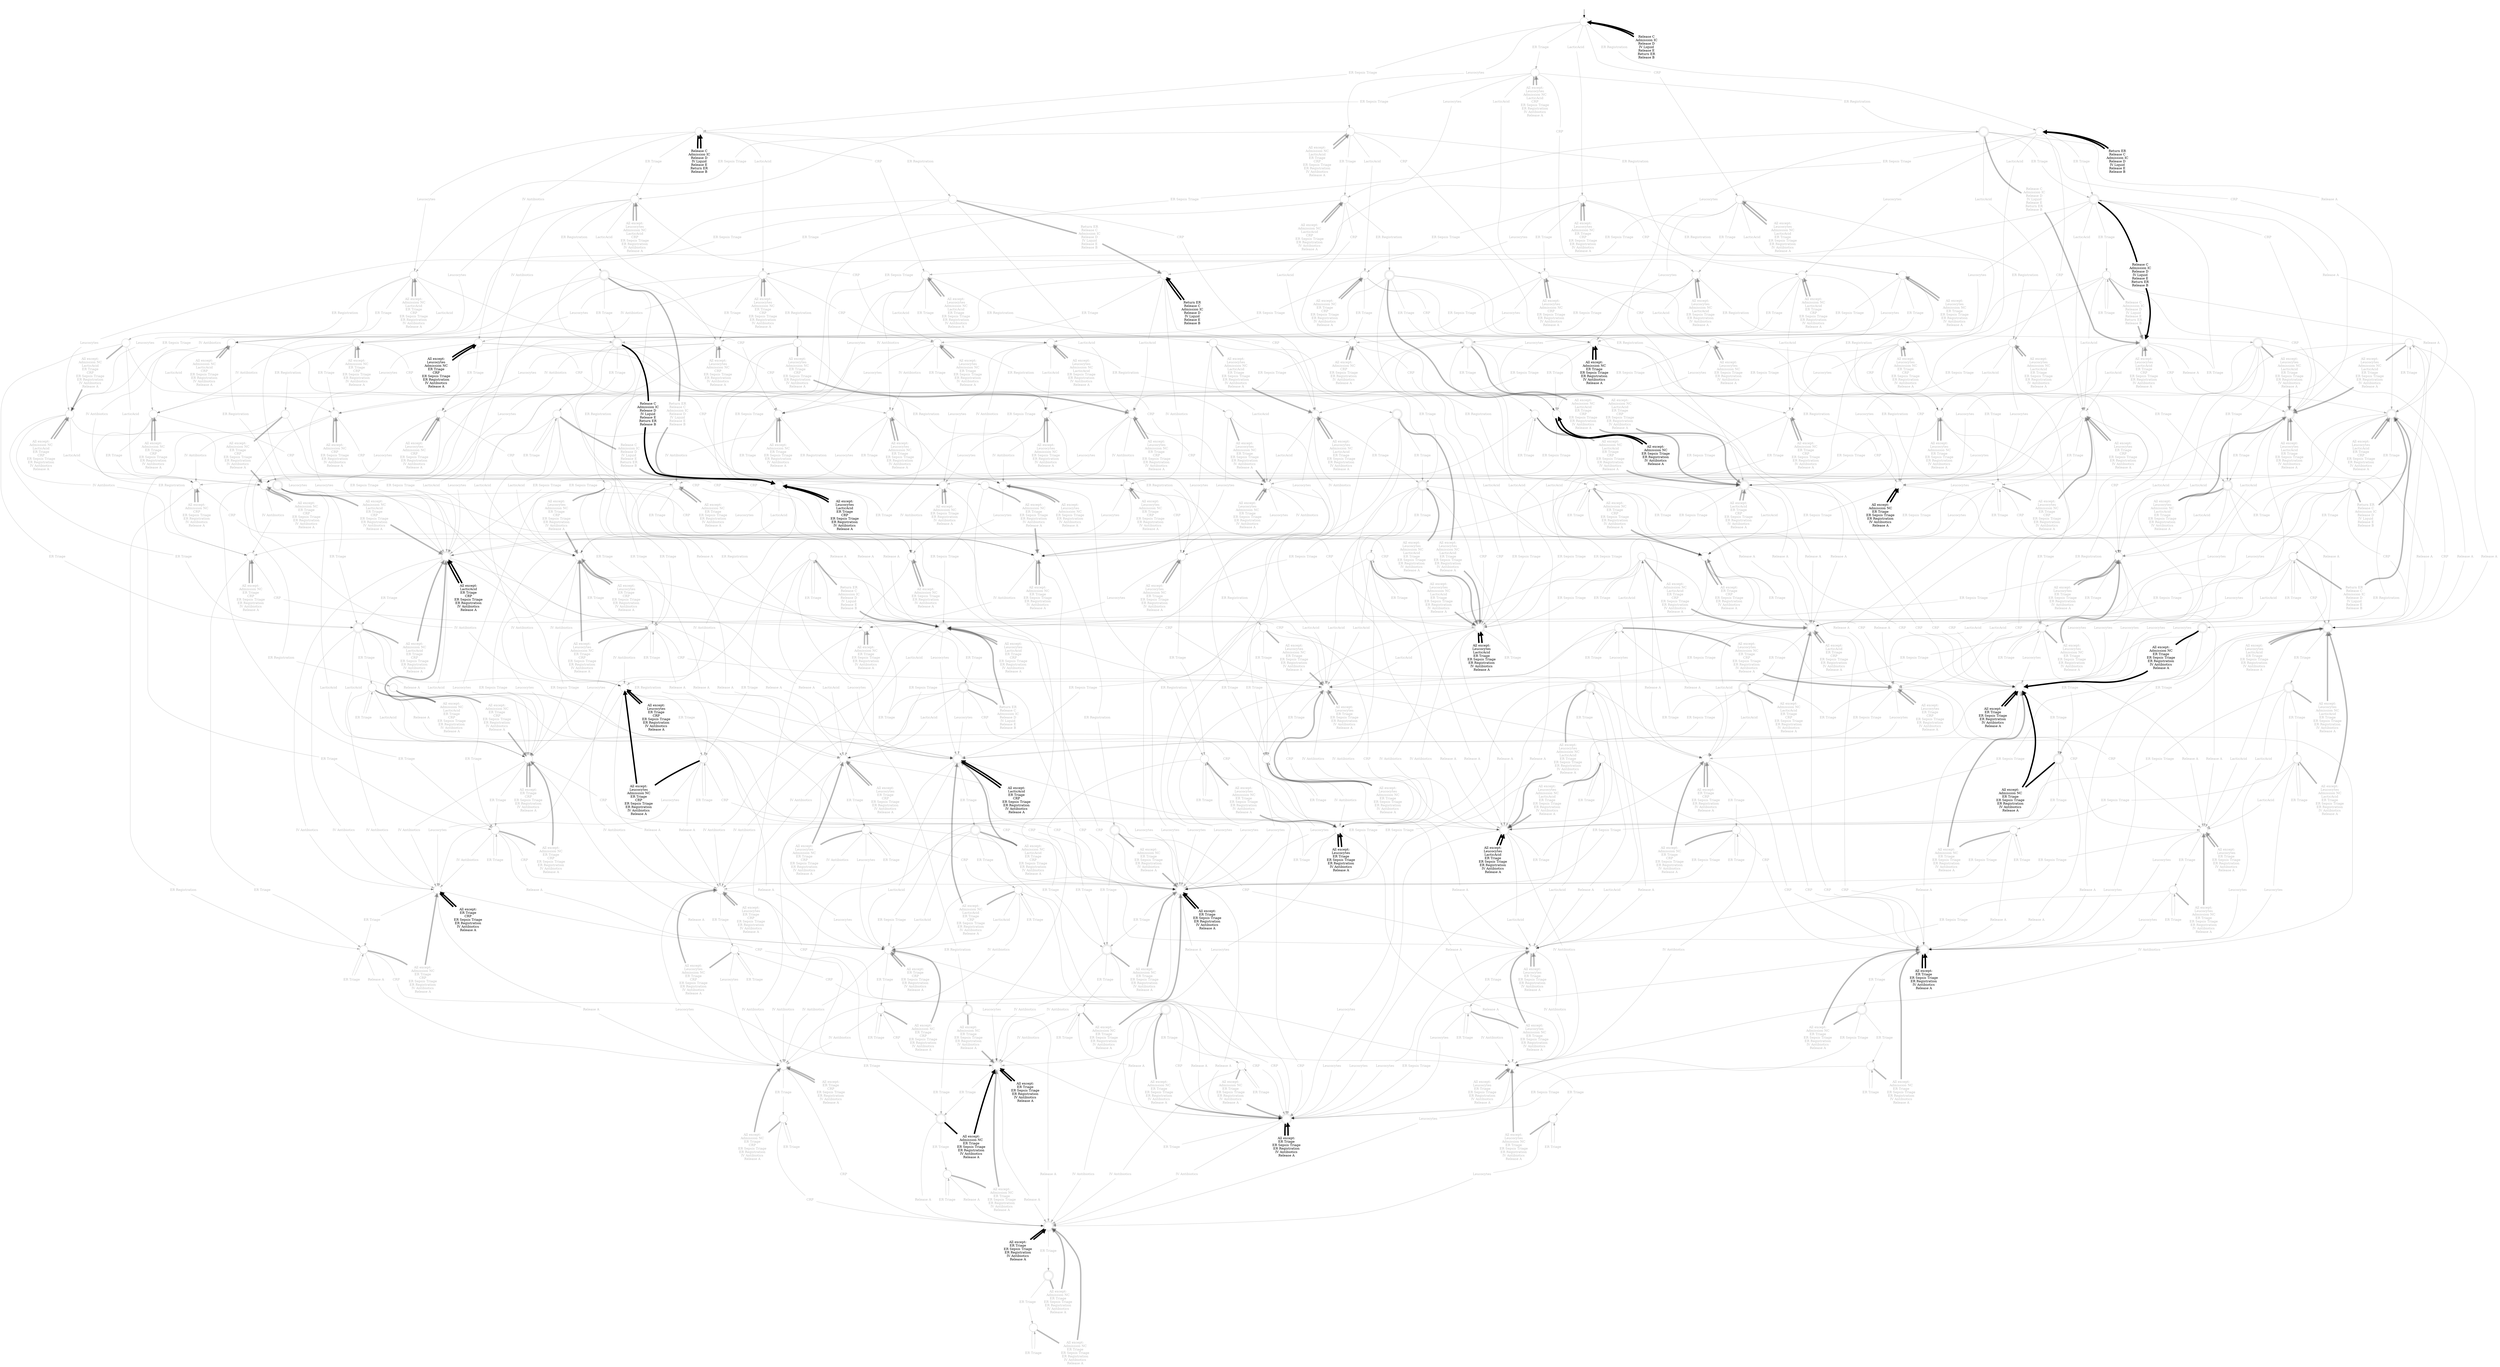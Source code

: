 digraph DeclarativeWeightedAutomaton {
node [shape="circle", color="red", label=""]
sp6pH3CHU [color="#00000044", penwidth=1]
t9YZMBcEO [label="All except:\nER Triage\nCRP\nER Sepsis Triage\nER Registration\nIV Antibiotics\nRelease A", shape="plaintext", fontcolor="#00000044", ]
sp6pH3CHU -> t9YZMBcEO [dir=none, penwidth=6, color="#00000044", ]
t9YZMBcEO -> sp6pH3CHU [penwidth=6, color="#00000044", ]
tQciIET1j [label="ER Triage", shape="plaintext", fontcolor="#00000044", ]
sp6pH3CHU -> tQciIET1j [dir=none, penwidth=1, color="#00000044", ]
tQciIET1j -> sh40zmNnF [penwidth=1, color="#00000044", ]
tbJExZcFd [label="CRP", shape="plaintext", fontcolor="#00000044", ]
sp6pH3CHU -> tbJExZcFd [dir=none, penwidth=1, color="#00000044", ]
tbJExZcFd -> sigI4yHsV [penwidth=1, color="#00000044", ]
sZF3Oe8vp [color="#00000044", penwidth=1]
tlflkej3N [label="All except:\nAdmission NC\nLacticAcid\nER Triage\nCRP\nER Sepsis Triage\nER Registration\nIV Antibiotics\nRelease A", shape="plaintext", fontcolor="#00000044", ]
sZF3Oe8vp -> tlflkej3N [dir=none, penwidth=6, color="#00000044", ]
tlflkej3N -> sFgoheV23 [penwidth=6, color="#00000044", ]
t7zccT9ww [label="ER Sepsis Triage", shape="plaintext", fontcolor="#00000044", ]
sZF3Oe8vp -> t7zccT9ww [dir=none, penwidth=1, color="#00000044", ]
t7zccT9ww -> sb6A2JAS8 [penwidth=1, color="#00000044", ]
tDZbnJ70q [label="LacticAcid", shape="plaintext", fontcolor="#00000044", ]
sZF3Oe8vp -> tDZbnJ70q [dir=none, penwidth=1, color="#00000044", ]
tDZbnJ70q -> sBvYxGzI1 [penwidth=1, color="#00000044", ]
tbyjSSEyp [label="ER Triage", shape="plaintext", fontcolor="#00000044", ]
sZF3Oe8vp -> tbyjSSEyp [dir=none, penwidth=1, color="#00000044", ]
tbyjSSEyp -> sZF3Oe8vp [penwidth=1, color="#00000044", ]
tm1ihigxU [label="CRP", shape="plaintext", fontcolor="#00000044", ]
sZF3Oe8vp -> tm1ihigxU [dir=none, penwidth=1, color="#00000044", ]
tm1ihigxU -> scETHz3kp [penwidth=1, color="#00000044", ]
s110nLAOH [color="#00000044", penwidth=1]
tsmhMe9Xe [label="All except:\nLeucocytes\nAdmission NC\nER Triage\nCRP\nER Sepsis Triage\nER Registration\nIV Antibiotics\nRelease A", shape="plaintext", fontcolor="#00000044", ]
s110nLAOH -> tsmhMe9Xe [dir=none, penwidth=6, color="#00000044", ]
tsmhMe9Xe -> s110nLAOH [penwidth=6, color="#00000044", ]
tGisP6xMw [label="CRP", shape="plaintext", fontcolor="#00000044", ]
s110nLAOH -> tGisP6xMw [dir=none, penwidth=1, color="#00000044", ]
tGisP6xMw -> sq8zu8Zik [penwidth=1, color="#00000044", ]
tL7JXCgUu [label="Leucocytes", shape="plaintext", fontcolor="#00000044", ]
s110nLAOH -> tL7JXCgUu [dir=none, penwidth=1, color="#00000044", ]
tL7JXCgUu -> sTHzAEdA4 [penwidth=1, color="#00000044", ]
tovZEj98f [label="ER Registration", shape="plaintext", fontcolor="#00000044", ]
s110nLAOH -> tovZEj98f [dir=none, penwidth=1, color="#00000044", ]
tovZEj98f -> sNCO2lpdq [penwidth=1, color="#00000044", ]
tQoJBtMA8 [label="ER Sepsis Triage", shape="plaintext", fontcolor="#00000044", ]
s110nLAOH -> tQoJBtMA8 [dir=none, penwidth=1, color="#00000044", ]
tQoJBtMA8 -> sPYsmPVp3 [penwidth=1, color="#00000044", ]
tiKiPyCYg [label="ER Triage", shape="plaintext", fontcolor="#00000044", ]
s110nLAOH -> tiKiPyCYg [dir=none, penwidth=1, color="#00000044", ]
tiKiPyCYg -> sJaTcCoys [penwidth=1, color="#00000044", ]
sRY1n8jWo [color="#00000044", penwidth=1]
to3QkYq5J [label="All except:\nAdmission NC\nLacticAcid\nER Triage\nCRP\nER Sepsis Triage\nER Registration\nIV Antibiotics\nRelease A", shape="plaintext", fontcolor="#00000044", ]
sRY1n8jWo -> to3QkYq5J [dir=none, penwidth=6, color="#00000044", ]
to3QkYq5J -> sRY1n8jWo [penwidth=6, color="#00000044", ]
tURaZc9NA [label="ER Sepsis Triage", shape="plaintext", fontcolor="#00000044", ]
sRY1n8jWo -> tURaZc9NA [dir=none, penwidth=1, color="#00000044", ]
tURaZc9NA -> sqz1x8AMk [penwidth=1, color="#00000044", ]
tJQTxDAtQ [label="LacticAcid", shape="plaintext", fontcolor="#00000044", ]
sRY1n8jWo -> tJQTxDAtQ [dir=none, penwidth=1, color="#00000044", ]
tJQTxDAtQ -> sCbs0QQlm [penwidth=1, color="#00000044", ]
tjphmjtLB [label="ER Triage", shape="plaintext", fontcolor="#00000044", ]
sRY1n8jWo -> tjphmjtLB [dir=none, penwidth=1, color="#00000044", ]
tjphmjtLB -> srN2Ybaaq [penwidth=1, color="#00000044", ]
tnrALZVgq [label="CRP", shape="plaintext", fontcolor="#00000044", ]
sRY1n8jWo -> tnrALZVgq [dir=none, penwidth=1, color="#00000044", ]
tnrALZVgq -> s6lDPJOKo [penwidth=1, color="#00000044", ]
sXLsbeyOU [color="#00000044", penwidth=1]
t21MiGpzP [label="All except:\nLeucocytes\nAdmission NC\nER Triage\nCRP\nER Sepsis Triage\nER Registration\nIV Antibiotics\nRelease A", shape="plaintext", fontcolor="#00000044", ]
sXLsbeyOU -> t21MiGpzP [dir=none, penwidth=6, color="#00000044", ]
t21MiGpzP -> si7CuowQD [penwidth=6, color="#00000044", ]
te7OkHYYl [label="Leucocytes", shape="plaintext", fontcolor="#00000044", ]
sXLsbeyOU -> te7OkHYYl [dir=none, penwidth=1, color="#00000044", ]
te7OkHYYl -> sBvYxGzI1 [penwidth=1, color="#00000044", ]
tN4AQU2GU [label="ER Sepsis Triage", shape="plaintext", fontcolor="#00000044", ]
sXLsbeyOU -> tN4AQU2GU [dir=none, penwidth=1, color="#00000044", ]
tN4AQU2GU -> sNwEnpL55 [penwidth=1, color="#00000044", ]
tEZAURcZc [label="ER Triage", shape="plaintext", fontcolor="#00000044", ]
sXLsbeyOU -> tEZAURcZc [dir=none, penwidth=1, color="#00000044", ]
tEZAURcZc -> sXLsbeyOU [penwidth=1, color="#00000044", ]
t5VPRyWyx [label="CRP", shape="plaintext", fontcolor="#00000044", ]
sXLsbeyOU -> t5VPRyWyx [dir=none, penwidth=1, color="#00000044", ]
t5VPRyWyx -> sCGb3jQAL [penwidth=1, color="#00000044", ]
s47eb4pw9 [color="#00000044", penwidth=1]
tKTycBqng [label="All except:\nLeucocytes\nAdmission NC\nER Sepsis Triage\nER Registration\nIV Antibiotics\nRelease A", shape="plaintext", fontcolor="#00000044", ]
s47eb4pw9 -> tKTycBqng [dir=none, penwidth=6, color="#00000044", ]
tKTycBqng -> s47eb4pw9 [penwidth=6, color="#00000044", ]
tRWbp897d [label="Leucocytes", shape="plaintext", fontcolor="#00000044", ]
s47eb4pw9 -> tRWbp897d [dir=none, penwidth=1, color="#00000044", ]
tRWbp897d -> s0sIEyaG5 [penwidth=1, color="#00000044", ]
tqxLFdGUR [label="ER Registration", shape="plaintext", fontcolor="#00000044", ]
s47eb4pw9 -> tqxLFdGUR [dir=none, penwidth=1, color="#00000044", ]
tqxLFdGUR -> sb5ZC1RjA [penwidth=1, color="#00000044", ]
sxKOULWOe [color="#00000044", penwidth=1]
tfmI6LKgj [label="All except:\nAdmission NC\nCRP\nER Sepsis Triage\nER Registration\nIV Antibiotics\nRelease A", shape="plaintext", fontcolor="#00000044", ]
sxKOULWOe -> tfmI6LKgj [dir=none, penwidth=6, color="#00000044", ]
tfmI6LKgj -> sxKOULWOe [penwidth=6, color="#00000044", ]
tCAhTYwre [label="IV Antibiotics", shape="plaintext", fontcolor="#00000044", ]
sxKOULWOe -> tCAhTYwre [dir=none, penwidth=1, color="#00000044", ]
tCAhTYwre -> sT8sFseTO [penwidth=1, color="#00000044", ]
tT8bgWJJ9 [label="CRP", shape="plaintext", fontcolor="#00000044", ]
sxKOULWOe -> tT8bgWJJ9 [dir=none, penwidth=1, color="#00000044", ]
tT8bgWJJ9 -> s5U7Gsni8 [penwidth=1, color="#00000044", ]
tEAlZV1vX [label="ER Registration", shape="plaintext", fontcolor="#00000044", ]
sxKOULWOe -> tEAlZV1vX [dir=none, penwidth=1, color="#00000044", ]
tEAlZV1vX -> sw2c68Jlw [penwidth=1, color="#00000044", ]
suai5fcOa [suai5fcOalabel="·", shape="doublecircle", color="#00000044", penwidth=1]
tja1nAsew [label="All except:\nAdmission NC\nER Triage\nER Sepsis Triage\nER Registration\nIV Antibiotics\nRelease A", shape="plaintext", fontcolor="#00000044", ]
suai5fcOa -> tja1nAsew [dir=none, penwidth=6, color="#00000044", ]
tja1nAsew -> sYsHrLrR5 [penwidth=6, color="#00000044", ]
tuSpu1Yvv [label="IV Antibiotics", shape="plaintext", fontcolor="#00000044", ]
suai5fcOa -> tuSpu1Yvv [dir=none, penwidth=1, color="#00000044", ]
tuSpu1Yvv -> sigI4yHsV [penwidth=1, color="#00000044", ]
tZnjhLx9b [label="ER Triage", shape="plaintext", fontcolor="#00000044", ]
suai5fcOa -> tZnjhLx9b [dir=none, penwidth=1, color="#00000044", ]
tZnjhLx9b -> sOTIN7AiB [penwidth=1, color="#00000044", ]
suTCjCbkL [color="#00000044", penwidth=1]
t0Uvm3VBD [label="All except:\nLeucocytes\nAdmission NC\nER Triage\nCRP\nER Sepsis Triage\nER Registration\nIV Antibiotics\nRelease A", shape="plaintext"]
suTCjCbkL -> t0Uvm3VBD [dir=none, penwidth=6]
t0Uvm3VBD -> suTCjCbkL [penwidth=6]
tD85jvXNV [label="Leucocytes", shape="plaintext", fontcolor="#00000044", ]
suTCjCbkL -> tD85jvXNV [dir=none, penwidth=1, color="#00000044", ]
tD85jvXNV -> skO5opEdV [penwidth=1, color="#00000044", ]
tQQ2SvIx9 [label="ER Registration", shape="plaintext", fontcolor="#00000044", ]
suTCjCbkL -> tQQ2SvIx9 [dir=none, penwidth=1, color="#00000044", ]
tQQ2SvIx9 -> slEdh1yur [penwidth=1, color="#00000044", ]
tR0b1f67T [label="ER Triage", shape="plaintext", fontcolor="#00000044", ]
suTCjCbkL -> tR0b1f67T [dir=none, penwidth=1, color="#00000044", ]
tR0b1f67T -> suaAmPKmJ [penwidth=1, color="#00000044", ]
trRsbmxXI [label="CRP", shape="plaintext", fontcolor="#00000044", ]
suTCjCbkL -> trRsbmxXI [dir=none, penwidth=1, color="#00000044", ]
trRsbmxXI -> sHYjgnD5B [penwidth=1, color="#00000044", ]
seeucQJUh [color="#00000044", penwidth=1]
tYA6QR4o0 [label="All except:\nLeucocytes\nAdmission NC\nER Triage\nER Sepsis Triage\nER Registration\nIV Antibiotics\nRelease A", shape="plaintext", fontcolor="#00000044", ]
seeucQJUh -> tYA6QR4o0 [dir=none, penwidth=6, color="#00000044", ]
tYA6QR4o0 -> shNbGQJLa [penwidth=6, color="#00000044", ]
tuX8rEop4 [label="Leucocytes", shape="plaintext", fontcolor="#00000044", ]
seeucQJUh -> tuX8rEop4 [dir=none, penwidth=1, color="#00000044", ]
tuX8rEop4 -> sigI4yHsV [penwidth=1, color="#00000044", ]
tocY5BEbj [label="ER Triage", shape="plaintext", fontcolor="#00000044", ]
seeucQJUh -> tocY5BEbj [dir=none, penwidth=1, color="#00000044", ]
tocY5BEbj -> seeucQJUh [penwidth=1, color="#00000044", ]
sZo4Bd85G [color="#00000044", penwidth=1]
t7eUBisd5 [label="All except:\nLeucocytes\nAdmission NC\nLacticAcid\nCRP\nER Sepsis Triage\nER Registration\nIV Antibiotics\nRelease A", shape="plaintext", fontcolor="#00000044", ]
sZo4Bd85G -> t7eUBisd5 [dir=none, penwidth=6, color="#00000044", ]
t7eUBisd5 -> sZo4Bd85G [penwidth=6, color="#00000044", ]
tBTEaEGrn [label="LacticAcid", shape="plaintext", fontcolor="#00000044", ]
sZo4Bd85G -> tBTEaEGrn [dir=none, penwidth=1, color="#00000044", ]
tBTEaEGrn -> sJaTcCoys [penwidth=1, color="#00000044", ]
ttfFPZoQw [label="CRP", shape="plaintext", fontcolor="#00000044", ]
sZo4Bd85G -> ttfFPZoQw [dir=none, penwidth=1, color="#00000044", ]
ttfFPZoQw -> scMF9coRl [penwidth=1, color="#00000044", ]
tQNFPYh40 [label="Leucocytes", shape="plaintext", fontcolor="#00000044", ]
sZo4Bd85G -> tQNFPYh40 [dir=none, penwidth=1, color="#00000044", ]
tQNFPYh40 -> sMyo6ccql [penwidth=1, color="#00000044", ]
tYjSuOuJ8 [label="ER Registration", shape="plaintext", fontcolor="#00000044", ]
sZo4Bd85G -> tYjSuOuJ8 [dir=none, penwidth=1, color="#00000044", ]
tYjSuOuJ8 -> sMOvc1OS8 [penwidth=1, color="#00000044", ]
t4Ub9aPYL [label="ER Sepsis Triage", shape="plaintext", fontcolor="#00000044", ]
sZo4Bd85G -> t4Ub9aPYL [dir=none, penwidth=1, color="#00000044", ]
t4Ub9aPYL -> shWgLIVwl [penwidth=1, color="#00000044", ]
sB5UTjXAT [color="#00000044", penwidth=1]
t2DoHRv91 [label="All except:\nLeucocytes\nAdmission NC\nER Triage\nER Sepsis Triage\nER Registration\nIV Antibiotics\nRelease A", shape="plaintext", fontcolor="#00000044", ]
sB5UTjXAT -> t2DoHRv91 [dir=none, penwidth=6, color="#00000044", ]
t2DoHRv91 -> s3iTw2OSV [penwidth=6, color="#00000044", ]
tSp62vzXt [label="Leucocytes", shape="plaintext", fontcolor="#00000044", ]
sB5UTjXAT -> tSp62vzXt [dir=none, penwidth=1, color="#00000044", ]
tSp62vzXt -> sDFXxv97g [penwidth=1, color="#00000044", ]
t2c6YVikD [label="ER Triage", shape="plaintext", fontcolor="#00000044", ]
sB5UTjXAT -> t2c6YVikD [dir=none, penwidth=1, color="#00000044", ]
t2c6YVikD -> sbUO49oqS [penwidth=1, color="#00000044", ]
sbpWj383h [color="#00000044", penwidth=1]
tIVOq813y [label="All except:\nLeucocytes\nER Triage\nER Sepsis Triage\nER Registration\nIV Antibiotics\nRelease A", shape="plaintext", fontcolor="#00000044", ]
sbpWj383h -> tIVOq813y [dir=none, penwidth=6, color="#00000044", ]
tIVOq813y -> sbpWj383h [penwidth=6, color="#00000044", ]
tp9LNm1UH [label="IV Antibiotics", shape="plaintext", fontcolor="#00000044", ]
sbpWj383h -> tp9LNm1UH [dir=none, penwidth=1, color="#00000044", ]
tp9LNm1UH -> sGzgMh05j [penwidth=1, color="#00000044", ]
tLbqUFw38 [label="Leucocytes", shape="plaintext", fontcolor="#00000044", ]
sbpWj383h -> tLbqUFw38 [dir=none, penwidth=1, color="#00000044", ]
tLbqUFw38 -> sv3oyHyn4 [penwidth=1, color="#00000044", ]
t3T0VT2NE [label="Release A", shape="plaintext", fontcolor="#00000044", ]
sbpWj383h -> t3T0VT2NE [dir=none, penwidth=1, color="#00000044", ]
t3T0VT2NE -> syDanl2j8 [penwidth=1, color="#00000044", ]
tPQbdeSOb [label="ER Triage", shape="plaintext", fontcolor="#00000044", ]
sbpWj383h -> tPQbdeSOb [dir=none, penwidth=1, color="#00000044", ]
tPQbdeSOb -> sbUO49oqS [penwidth=1, color="#00000044", ]
sCbs0QQlm [color="#00000044", penwidth=1]
t3lN7Wjpe [label="All except:\nAdmission NC\nER Triage\nCRP\nER Sepsis Triage\nER Registration\nIV Antibiotics\nRelease A", shape="plaintext", fontcolor="#00000044", ]
sCbs0QQlm -> t3lN7Wjpe [dir=none, penwidth=6, color="#00000044", ]
t3lN7Wjpe -> sCbs0QQlm [penwidth=6, color="#00000044", ]
tvExAqHzJ [label="ER Sepsis Triage", shape="plaintext", fontcolor="#00000044", ]
sCbs0QQlm -> tvExAqHzJ [dir=none, penwidth=1, color="#00000044", ]
tvExAqHzJ -> syZ82HVtP [penwidth=1, color="#00000044", ]
ti2U4hMHw [label="ER Triage", shape="plaintext", fontcolor="#00000044", ]
sCbs0QQlm -> ti2U4hMHw [dir=none, penwidth=1, color="#00000044", ]
ti2U4hMHw -> skaD3qUQ0 [penwidth=1, color="#00000044", ]
tMkgDNSxD [label="CRP", shape="plaintext", fontcolor="#00000044", ]
sCbs0QQlm -> tMkgDNSxD [dir=none, penwidth=1, color="#00000044", ]
tMkgDNSxD -> s6lDPJOKo [penwidth=1, color="#00000044", ]
svah4UzN5 [svah4UzN5label="·", shape="doublecircle", color="#00000044", penwidth=1]
tnS0PZr6b [label="All except:\nAdmission NC\nLacticAcid\nER Triage\nCRP\nER Sepsis Triage\nER Registration\nIV Antibiotics\nRelease A", shape="plaintext", fontcolor="#00000044", ]
svah4UzN5 -> tnS0PZr6b [dir=none, penwidth=6, color="#00000044", ]
tnS0PZr6b -> sFgoheV23 [penwidth=6, color="#00000044", ]
tsaGOyzs2 [label="ER Sepsis Triage", shape="plaintext", fontcolor="#00000044", ]
svah4UzN5 -> tsaGOyzs2 [dir=none, penwidth=1, color="#00000044", ]
tsaGOyzs2 -> sb6A2JAS8 [penwidth=1, color="#00000044", ]
tHJbi9oVH [label="LacticAcid", shape="plaintext", fontcolor="#00000044", ]
svah4UzN5 -> tHJbi9oVH [dir=none, penwidth=1, color="#00000044", ]
tHJbi9oVH -> sBvYxGzI1 [penwidth=1, color="#00000044", ]
tsCYykwY7 [label="ER Triage", shape="plaintext", fontcolor="#00000044", ]
svah4UzN5 -> tsCYykwY7 [dir=none, penwidth=1, color="#00000044", ]
tsCYykwY7 -> sZF3Oe8vp [penwidth=1, color="#00000044", ]
t67ZM22rl [label="CRP", shape="plaintext", fontcolor="#00000044", ]
svah4UzN5 -> t67ZM22rl [dir=none, penwidth=1, color="#00000044", ]
t67ZM22rl -> scETHz3kp [penwidth=1, color="#00000044", ]
sb5ZC1RjA [color="#00000044", penwidth=1]
trEiKD7z1 [label="All except:\nLeucocytes\nAdmission NC\nER Triage\nER Sepsis Triage\nER Registration\nIV Antibiotics\nRelease A", shape="plaintext", fontcolor="#00000044", ]
sb5ZC1RjA -> trEiKD7z1 [dir=none, penwidth=6, color="#00000044", ]
trEiKD7z1 -> sGzgMh05j [penwidth=6, color="#00000044", ]
taZBQQoIL [label="Leucocytes", shape="plaintext", fontcolor="#00000044", ]
sb5ZC1RjA -> taZBQQoIL [dir=none, penwidth=1, color="#00000044", ]
taZBQQoIL -> sweSR7HG6 [penwidth=1, color="#00000044", ]
tjGg5WFYV [label="Release A", shape="plaintext", fontcolor="#00000044", ]
sb5ZC1RjA -> tjGg5WFYV [dir=none, penwidth=1, color="#00000044", ]
tjGg5WFYV -> shNbGQJLa [penwidth=1, color="#00000044", ]
tVaStm2uL [label="ER Triage", shape="plaintext", fontcolor="#00000044", ]
sb5ZC1RjA -> tVaStm2uL [dir=none, penwidth=1, color="#00000044", ]
tVaStm2uL -> sb5ZC1RjA [penwidth=1, color="#00000044", ]
sv3oyHyn4 [sv3oyHyn4label="·", shape="doublecircle", color="#00000044", penwidth=1]
tvGkcBqE2 [label="All except:\nER Triage\nER Sepsis Triage\nER Registration\nIV Antibiotics\nRelease A", shape="plaintext"]
sv3oyHyn4 -> tvGkcBqE2 [dir=none, penwidth=6]
tvGkcBqE2 -> sv3oyHyn4 [penwidth=6]
tTdfdzZkW [label="IV Antibiotics", shape="plaintext", fontcolor="#00000044", ]
sv3oyHyn4 -> tTdfdzZkW [dir=none, penwidth=1, color="#00000044", ]
tTdfdzZkW -> sweSR7HG6 [penwidth=1, color="#00000044", ]
tPc2P76PB [label="Release A", shape="plaintext", fontcolor="#00000044", ]
sv3oyHyn4 -> tPc2P76PB [dir=none, penwidth=1, color="#00000044", ]
tPc2P76PB -> sYsHrLrR5 [penwidth=1, color="#00000044", ]
tHROFbrBL [label="ER Triage", shape="plaintext", fontcolor="#00000044", ]
sv3oyHyn4 -> tHROFbrBL [dir=none, penwidth=1, color="#00000044", ]
tHROFbrBL -> s5wjrsO4A [penwidth=1, color="#00000044", ]
seUKgsPV3 [color="#00000044", penwidth=1]
tCelqyfra [label="All except:\nAdmission NC\nER Triage\nER Sepsis Triage\nER Registration\nIV Antibiotics\nRelease A", shape="plaintext", fontcolor="#00000044", ]
seUKgsPV3 -> tCelqyfra [dir=none, penwidth=6, color="#00000044", ]
tCelqyfra -> sweSR7HG6 [penwidth=6, color="#00000044", ]
tlAU0A4aB [label="Release A", shape="plaintext", fontcolor="#00000044", ]
seUKgsPV3 -> tlAU0A4aB [dir=none, penwidth=1, color="#00000044", ]
tlAU0A4aB -> sigI4yHsV [penwidth=1, color="#00000044", ]
tRIPhDFb4 [label="ER Triage", shape="plaintext", fontcolor="#00000044", ]
seUKgsPV3 -> tRIPhDFb4 [dir=none, penwidth=1, color="#00000044", ]
tRIPhDFb4 -> seUKgsPV3 [penwidth=1, color="#00000044", ]
sU5oMe72V [sU5oMe72Vlabel="·", shape="doublecircle", color="#00000044", penwidth=1]
t8Dkptqb0 [label="Release C\nAdmission IC\nRelease D\nIV Liquid\nRelease E\nReturn ER\nRelease B", shape="plaintext"]
sU5oMe72V -> t8Dkptqb0 [dir=none, penwidth=6]
t8Dkptqb0 -> sKJqVN7vj [penwidth=6]
tXral3SvZ [label="LacticAcid", shape="plaintext", fontcolor="#00000044", ]
sU5oMe72V -> tXral3SvZ [dir=none, penwidth=1, color="#00000044", ]
tXral3SvZ -> sabvkCB4I [penwidth=1, color="#00000044", ]
tpGjia8eN [label="CRP", shape="plaintext", fontcolor="#00000044", ]
sU5oMe72V -> tpGjia8eN [dir=none, penwidth=1, color="#00000044", ]
tpGjia8eN -> sfWzF1msL [penwidth=1, color="#00000044", ]
tYP0hCFf0 [label="Leucocytes", shape="plaintext", fontcolor="#00000044", ]
sU5oMe72V -> tYP0hCFf0 [dir=none, penwidth=1, color="#00000044", ]
tYP0hCFf0 -> sMlRFI4a1 [penwidth=1, color="#00000044", ]
tGnyC0lwR [label="Release A", shape="plaintext", fontcolor="#00000044", ]
sU5oMe72V -> tGnyC0lwR [dir=none, penwidth=1, color="#00000044", ]
tGnyC0lwR -> siwetjj3P [penwidth=1, color="#00000044", ]
tB8sSxqsd [label="ER Sepsis Triage", shape="plaintext", fontcolor="#00000044", ]
sU5oMe72V -> tB8sSxqsd [dir=none, penwidth=1, color="#00000044", ]
tB8sSxqsd -> skmAUabZP [penwidth=1, color="#00000044", ]
tV3SaHGE2 [label="ER Triage", shape="plaintext", fontcolor="#00000044", ]
sU5oMe72V -> tV3SaHGE2 [dir=none, penwidth=1, color="#00000044", ]
tV3SaHGE2 -> s572dERYy [penwidth=1, color="#00000044", ]
s74YRmVnd [color="#00000044", penwidth=1]
t7S7v6UhC [label="All except:\nLeucocytes\nAdmission NC\nLacticAcid\nER Triage\nER Sepsis Triage\nER Registration\nIV Antibiotics\nRelease A", shape="plaintext", fontcolor="#00000044", ]
s74YRmVnd -> t7S7v6UhC [dir=none, penwidth=6, color="#00000044", ]
t7S7v6UhC -> sI4Rfm20B [penwidth=6, color="#00000044", ]
tdJtM3XJG [label="IV Antibiotics", shape="plaintext", fontcolor="#00000044", ]
s74YRmVnd -> tdJtM3XJG [dir=none, penwidth=1, color="#00000044", ]
tdJtM3XJG -> sGzgMh05j [penwidth=1, color="#00000044", ]
tlxGzVhmn [label="LacticAcid", shape="plaintext", fontcolor="#00000044", ]
s74YRmVnd -> tlxGzVhmn [dir=none, penwidth=1, color="#00000044", ]
tlxGzVhmn -> sbpWj383h [penwidth=1, color="#00000044", ]
t7xFYW9PJ [label="Leucocytes", shape="plaintext", fontcolor="#00000044", ]
s74YRmVnd -> t7xFYW9PJ [dir=none, penwidth=1, color="#00000044", ]
t7xFYW9PJ -> sv3oyHyn4 [penwidth=1, color="#00000044", ]
tU9YVp5r2 [label="Release A", shape="plaintext", fontcolor="#00000044", ]
s74YRmVnd -> tU9YVp5r2 [dir=none, penwidth=1, color="#00000044", ]
tU9YVp5r2 -> sbLhLii3U [penwidth=1, color="#00000044", ]
tJ21RcKor [label="ER Triage", shape="plaintext", fontcolor="#00000044", ]
s74YRmVnd -> tJ21RcKor [dir=none, penwidth=1, color="#00000044", ]
tJ21RcKor -> s74YRmVnd [penwidth=1, color="#00000044", ]
sDFXxv97g [color="#00000044", penwidth=1]
tmSzkWFi8 [label="All except:\nAdmission NC\nER Triage\nER Sepsis Triage\nER Registration\nIV Antibiotics\nRelease A", shape="plaintext", fontcolor="#00000044", ]
sDFXxv97g -> tmSzkWFi8 [dir=none, penwidth=6, color="#00000044", ]
tmSzkWFi8 -> sDFXxv97g [penwidth=6, color="#00000044", ]
tax7Eizfv [label="IV Antibiotics", shape="plaintext", fontcolor="#00000044", ]
sDFXxv97g -> tax7Eizfv [dir=none, penwidth=1, color="#00000044", ]
tax7Eizfv -> spHRD8zWc [penwidth=1, color="#00000044", ]
tMKYuBwq7 [label="ER Triage", shape="plaintext", fontcolor="#00000044", ]
sDFXxv97g -> tMKYuBwq7 [dir=none, penwidth=1, color="#00000044", ]
tMKYuBwq7 -> s5wjrsO4A [penwidth=1, color="#00000044", ]
sSuqVgz7E [color="#00000044", penwidth=1]
tHyBzxsRS [label="Return ER\nRelease C\nAdmission IC\nRelease D\nIV Liquid\nRelease E\nRelease B", shape="plaintext", fontcolor="#00000044", ]
sSuqVgz7E -> tHyBzxsRS [dir=none, penwidth=6, color="#00000044", ]
tHyBzxsRS -> siwetjj3P [penwidth=6, color="#00000044", ]
ttT1lqLzx [label="Leucocytes", shape="plaintext", fontcolor="#00000044", ]
sSuqVgz7E -> ttT1lqLzx [dir=none, penwidth=1, color="#00000044", ]
ttT1lqLzx -> sFgoheV23 [penwidth=1, color="#00000044", ]
tnhDHShhP [label="ER Sepsis Triage", shape="plaintext", fontcolor="#00000044", ]
sSuqVgz7E -> tnhDHShhP [dir=none, penwidth=1, color="#00000044", ]
tnhDHShhP -> sIQOrdA2U [penwidth=1, color="#00000044", ]
t3fMUDSVH [label="LacticAcid", shape="plaintext", fontcolor="#00000044", ]
sSuqVgz7E -> t3fMUDSVH [dir=none, penwidth=1, color="#00000044", ]
t3fMUDSVH -> si7CuowQD [penwidth=1, color="#00000044", ]
t0FSAfGHx [label="ER Triage", shape="plaintext", fontcolor="#00000044", ]
sSuqVgz7E -> t0FSAfGHx [dir=none, penwidth=1, color="#00000044", ]
t0FSAfGHx -> sSuqVgz7E [penwidth=1, color="#00000044", ]
tZvK7gIgd [label="CRP", shape="plaintext", fontcolor="#00000044", ]
sSuqVgz7E -> tZvK7gIgd [dir=none, penwidth=1, color="#00000044", ]
tZvK7gIgd -> s2Re0N4Lg [penwidth=1, color="#00000044", ]
sWAHTDCBi [color="#00000044", penwidth=1]
tOkcdL6Ss [label="All except:\nLeucocytes\nAdmission NC\nLacticAcid\nER Triage\nER Sepsis Triage\nER Registration\nIV Antibiotics\nRelease A", shape="plaintext", fontcolor="#00000044", ]
sWAHTDCBi -> tOkcdL6Ss [dir=none, penwidth=6, color="#00000044", ]
tOkcdL6Ss -> sfWzF1msL [penwidth=6, color="#00000044", ]
tBQposdaF [label="LacticAcid", shape="plaintext", fontcolor="#00000044", ]
sWAHTDCBi -> tBQposdaF [dir=none, penwidth=1, color="#00000044", ]
tBQposdaF -> sb93eKYVV [penwidth=1, color="#00000044", ]
tuVIPxhjL [label="Leucocytes", shape="plaintext", fontcolor="#00000044", ]
sWAHTDCBi -> tuVIPxhjL [dir=none, penwidth=1, color="#00000044", ]
tuVIPxhjL -> st5ikmuL6 [penwidth=1, color="#00000044", ]
tpwGQIJod [label="Release A", shape="plaintext", fontcolor="#00000044", ]
sWAHTDCBi -> tpwGQIJod [dir=none, penwidth=1, color="#00000044", ]
tpwGQIJod -> s2Re0N4Lg [penwidth=1, color="#00000044", ]
t5EXk149s [label="ER Sepsis Triage", shape="plaintext", fontcolor="#00000044", ]
sWAHTDCBi -> t5EXk149s [dir=none, penwidth=1, color="#00000044", ]
t5EXk149s -> sI4Rfm20B [penwidth=1, color="#00000044", ]
tsPxaZsRq [label="ER Triage", shape="plaintext", fontcolor="#00000044", ]
sWAHTDCBi -> tsPxaZsRq [dir=none, penwidth=1, color="#00000044", ]
tsPxaZsRq -> sWAHTDCBi [penwidth=1, color="#00000044", ]
shWgLIVwl [color="#00000044", penwidth=1]
tFx8yKb7w [label="All except:\nLeucocytes\nAdmission NC\nLacticAcid\nCRP\nER Sepsis Triage\nER Registration\nIV Antibiotics\nRelease A", shape="plaintext", fontcolor="#00000044", ]
shWgLIVwl -> tFx8yKb7w [dir=none, penwidth=6, color="#00000044", ]
tFx8yKb7w -> shWgLIVwl [penwidth=6, color="#00000044", ]
tDmUYHadH [label="IV Antibiotics", shape="plaintext", fontcolor="#00000044", ]
shWgLIVwl -> tDmUYHadH [dir=none, penwidth=1, color="#00000044", ]
tDmUYHadH -> suaAmPKmJ [penwidth=1, color="#00000044", ]
thA3XuzqU [label="LacticAcid", shape="plaintext", fontcolor="#00000044", ]
shWgLIVwl -> thA3XuzqU [dir=none, penwidth=1, color="#00000044", ]
thA3XuzqU -> s5iTJH80Z [penwidth=1, color="#00000044", ]
t2XCD5dUk [label="CRP", shape="plaintext", fontcolor="#00000044", ]
shWgLIVwl -> t2XCD5dUk [dir=none, penwidth=1, color="#00000044", ]
t2XCD5dUk -> sRSFrdHA3 [penwidth=1, color="#00000044", ]
tvfVgqXIl [label="Leucocytes", shape="plaintext", fontcolor="#00000044", ]
shWgLIVwl -> tvfVgqXIl [dir=none, penwidth=1, color="#00000044", ]
tvfVgqXIl -> sPth79P5m [penwidth=1, color="#00000044", ]
tIT20NYhE [label="ER Registration", shape="plaintext", fontcolor="#00000044", ]
shWgLIVwl -> tIT20NYhE [dir=none, penwidth=1, color="#00000044", ]
tIT20NYhE -> sIcgMVkKY [penwidth=1, color="#00000044", ]
sRXHLhVyW [color="#00000044", penwidth=1]
t0Jz0upDO [label="All except:\nLeucocytes\nAdmission NC\nER Triage\nCRP\nER Sepsis Triage\nER Registration\nIV Antibiotics\nRelease A", shape="plaintext", fontcolor="#00000044", ]
sRXHLhVyW -> t0Jz0upDO [dir=none, penwidth=6, color="#00000044", ]
t0Jz0upDO -> sRXHLhVyW [penwidth=6, color="#00000044", ]
tqYVGDu5r [label="Leucocytes", shape="plaintext", fontcolor="#00000044", ]
sRXHLhVyW -> tqYVGDu5r [dir=none, penwidth=1, color="#00000044", ]
tqYVGDu5r -> syZ82HVtP [penwidth=1, color="#00000044", ]
to00FM0dg [label="IV Antibiotics", shape="plaintext", fontcolor="#00000044", ]
sRXHLhVyW -> to00FM0dg [dir=none, penwidth=1, color="#00000044", ]
to00FM0dg -> slEdh1yur [penwidth=1, color="#00000044", ]
tNGnkUSF4 [label="ER Triage", shape="plaintext", fontcolor="#00000044", ]
sRXHLhVyW -> tNGnkUSF4 [dir=none, penwidth=1, color="#00000044", ]
tNGnkUSF4 -> snmRRbuNQ [penwidth=1, color="#00000044", ]
tOdO6XEFz [label="CRP", shape="plaintext", fontcolor="#00000044", ]
sRXHLhVyW -> tOdO6XEFz [dir=none, penwidth=1, color="#00000044", ]
tOdO6XEFz -> s3iTw2OSV [penwidth=1, color="#00000044", ]
sqz1x8AMk [color="#00000044", penwidth=1]
tueJ8qRFo [label="All except:\nAdmission NC\nLacticAcid\nER Triage\nCRP\nER Sepsis Triage\nER Registration\nIV Antibiotics\nRelease A", shape="plaintext", fontcolor="#00000044", ]
sqz1x8AMk -> tueJ8qRFo [dir=none, penwidth=6, color="#00000044", ]
tueJ8qRFo -> sqz1x8AMk [penwidth=6, color="#00000044", ]
tr5djUL2S [label="IV Antibiotics", shape="plaintext", fontcolor="#00000044", ]
sqz1x8AMk -> tr5djUL2S [dir=none, penwidth=1, color="#00000044", ]
tr5djUL2S -> sktkb4JEG [penwidth=1, color="#00000044", ]
tYx2hOu11 [label="LacticAcid", shape="plaintext", fontcolor="#00000044", ]
sqz1x8AMk -> tYx2hOu11 [dir=none, penwidth=1, color="#00000044", ]
tYx2hOu11 -> syZ82HVtP [penwidth=1, color="#00000044", ]
t9qpCBcql [label="ER Triage", shape="plaintext", fontcolor="#00000044", ]
sqz1x8AMk -> t9qpCBcql [dir=none, penwidth=1, color="#00000044", ]
t9qpCBcql -> szjhKckeZ [penwidth=1, color="#00000044", ]
tCVrMdHR3 [label="CRP", shape="plaintext", fontcolor="#00000044", ]
sqz1x8AMk -> tCVrMdHR3 [dir=none, penwidth=1, color="#00000044", ]
tCVrMdHR3 -> sDFXxv97g [penwidth=1, color="#00000044", ]
s2Re0N4Lg [s2Re0N4Lglabel="·", shape="doublecircle", color="#00000044", penwidth=1]
tfAZ2FQSF [label="All except:\nLeucocytes\nLacticAcid\nER Triage\nER Sepsis Triage\nER Registration\nIV Antibiotics\nRelease A", shape="plaintext", fontcolor="#00000044", ]
s2Re0N4Lg -> tfAZ2FQSF [dir=none, penwidth=6, color="#00000044", ]
tfAZ2FQSF -> s2Re0N4Lg [penwidth=6, color="#00000044", ]
tgRqUMDgO [label="LacticAcid", shape="plaintext", fontcolor="#00000044", ]
s2Re0N4Lg -> tgRqUMDgO [dir=none, penwidth=1, color="#00000044", ]
tgRqUMDgO -> sCGb3jQAL [penwidth=1, color="#00000044", ]
tOgDE5C12 [label="Leucocytes", shape="plaintext", fontcolor="#00000044", ]
s2Re0N4Lg -> tOgDE5C12 [dir=none, penwidth=1, color="#00000044", ]
tOgDE5C12 -> scETHz3kp [penwidth=1, color="#00000044", ]
tYMp7X1dv [label="ER Sepsis Triage", shape="plaintext", fontcolor="#00000044", ]
s2Re0N4Lg -> tYMp7X1dv [dir=none, penwidth=1, color="#00000044", ]
tYMp7X1dv -> sbLhLii3U [penwidth=1, color="#00000044", ]
tXHWSa89T [label="ER Triage", shape="plaintext", fontcolor="#00000044", ]
s2Re0N4Lg -> tXHWSa89T [dir=none, penwidth=1, color="#00000044", ]
tXHWSa89T -> sDVzvLalD [penwidth=1, color="#00000044", ]
spHRD8zWc [color="#00000044", penwidth=1]
tTAx2485x [label="All except:\nAdmission NC\nER Triage\nER Sepsis Triage\nER Registration\nIV Antibiotics\nRelease A", shape="plaintext", fontcolor="#00000044", ]
spHRD8zWc -> tTAx2485x [dir=none, penwidth=6, color="#00000044", ]
tTAx2485x -> spHRD8zWc [penwidth=6, color="#00000044", ]
tHgLfbBLE [label="ER Triage", shape="plaintext", fontcolor="#00000044", ]
spHRD8zWc -> tHgLfbBLE [dir=none, penwidth=1, color="#00000044", ]
tHgLfbBLE -> sGyAH3gps [penwidth=1, color="#00000044", ]
sIcgMVkKY [sIcgMVkKYlabel="·", shape="doublecircle", color="#00000044", penwidth=1]
tNYQjc8mI [label="Return ER\nRelease C\nAdmission IC\nRelease D\nIV Liquid\nRelease E\nRelease B", shape="plaintext", fontcolor="#00000044", ]
sIcgMVkKY -> tNYQjc8mI [dir=none, penwidth=6, color="#00000044", ]
tNYQjc8mI -> skmAUabZP [penwidth=6, color="#00000044", ]
tCxzznEMe [label="Leucocytes", shape="plaintext", fontcolor="#00000044", ]
sIcgMVkKY -> tCxzznEMe [dir=none, penwidth=1, color="#00000044", ]
tCxzznEMe -> sr3h84fIi [penwidth=1, color="#00000044", ]
t54iw8xNA [label="Release A", shape="plaintext", fontcolor="#00000044", ]
sIcgMVkKY -> t54iw8xNA [dir=none, penwidth=1, color="#00000044", ]
t54iw8xNA -> sIQOrdA2U [penwidth=1, color="#00000044", ]
tC5dV6LXJ [label="LacticAcid", shape="plaintext", fontcolor="#00000044", ]
sIcgMVkKY -> tC5dV6LXJ [dir=none, penwidth=1, color="#00000044", ]
tC5dV6LXJ -> sytXWAzTl [penwidth=1, color="#00000044", ]
tgVbr5TEg [label="ER Triage", shape="plaintext", fontcolor="#00000044", ]
sIcgMVkKY -> tgVbr5TEg [dir=none, penwidth=1, color="#00000044", ]
tgVbr5TEg -> soMPPpjvj [penwidth=1, color="#00000044", ]
tZ6Q3uSAm [label="CRP", shape="plaintext", fontcolor="#00000044", ]
sIcgMVkKY -> tZ6Q3uSAm [dir=none, penwidth=1, color="#00000044", ]
tZ6Q3uSAm -> sI4Rfm20B [penwidth=1, color="#00000044", ]
sFxrwkfs3 [color="#00000044", penwidth=1]
tt1oljvZp [label="All except:\nLeucocytes\nAdmission NC\nER Triage\nCRP\nER Sepsis Triage\nER Registration\nIV Antibiotics\nRelease A", shape="plaintext", fontcolor="#00000044", ]
sFxrwkfs3 -> tt1oljvZp [dir=none, penwidth=6, color="#00000044", ]
tt1oljvZp -> sytXWAzTl [penwidth=6, color="#00000044", ]
tldnuqMKw [label="Leucocytes", shape="plaintext", fontcolor="#00000044", ]
sFxrwkfs3 -> tldnuqMKw [dir=none, penwidth=1, color="#00000044", ]
tldnuqMKw -> sfuuznHnF [penwidth=1, color="#00000044", ]
tJk9BanNd [label="Release A", shape="plaintext", fontcolor="#00000044", ]
sFxrwkfs3 -> tJk9BanNd [dir=none, penwidth=1, color="#00000044", ]
tJk9BanNd -> sNwEnpL55 [penwidth=1, color="#00000044", ]
thlN388SN [label="ER Triage", shape="plaintext", fontcolor="#00000044", ]
sFxrwkfs3 -> thlN388SN [dir=none, penwidth=1, color="#00000044", ]
thlN388SN -> snmRRbuNQ [penwidth=1, color="#00000044", ]
tcqOUMYzH [label="CRP", shape="plaintext", fontcolor="#00000044", ]
sFxrwkfs3 -> tcqOUMYzH [dir=none, penwidth=1, color="#00000044", ]
tcqOUMYzH -> sbpWj383h [penwidth=1, color="#00000044", ]
st5ikmuL6 [st5ikmuL6label="·", shape="doublecircle", color="#00000044", penwidth=1]
tAY65GVvN [label="All except:\nER Triage\nER Sepsis Triage\nER Registration\nIV Antibiotics\nRelease A", shape="plaintext"]
st5ikmuL6 -> tAY65GVvN [dir=none, penwidth=6]
tAY65GVvN -> st5ikmuL6 [penwidth=6]
tSHpd0epL [label="Release A", shape="plaintext", fontcolor="#00000044", ]
st5ikmuL6 -> tSHpd0epL [dir=none, penwidth=1, color="#00000044", ]
tSHpd0epL -> scETHz3kp [penwidth=1, color="#00000044", ]
tZA1Ny13r [label="ER Sepsis Triage", shape="plaintext", fontcolor="#00000044", ]
st5ikmuL6 -> tZA1Ny13r [dir=none, penwidth=1, color="#00000044", ]
tZA1Ny13r -> sv3oyHyn4 [penwidth=1, color="#00000044", ]
tYjQPrmJD [label="ER Triage", shape="plaintext", fontcolor="#00000044", ]
st5ikmuL6 -> tYjQPrmJD [dir=none, penwidth=1, color="#00000044", ]
tYjQPrmJD -> s4Ytxr0UO [penwidth=1, color="#00000044", ]
sbDhlkOLc [color="#00000044", penwidth=1]
tJJajUH4k [label="All except:\nLeucocytes\nAdmission NC\nLacticAcid\nER Triage\nER Sepsis Triage\nER Registration\nIV Antibiotics\nRelease A", shape="plaintext", fontcolor="#00000044", ]
sbDhlkOLc -> tJJajUH4k [dir=none, penwidth=6, color="#00000044", ]
tJJajUH4k -> sbDhlkOLc [penwidth=6, color="#00000044", ]
tUa49P6ku [label="IV Antibiotics", shape="plaintext", fontcolor="#00000044", ]
sbDhlkOLc -> tUa49P6ku [dir=none, penwidth=1, color="#00000044", ]
tUa49P6ku -> sHYjgnD5B [penwidth=1, color="#00000044", ]
tdLVxK6LT [label="LacticAcid", shape="plaintext", fontcolor="#00000044", ]
sbDhlkOLc -> tdLVxK6LT [dir=none, penwidth=1, color="#00000044", ]
tdLVxK6LT -> skZ1tcLbA [penwidth=1, color="#00000044", ]
t5qn6nXTM [label="Leucocytes", shape="plaintext", fontcolor="#00000044", ]
sbDhlkOLc -> t5qn6nXTM [dir=none, penwidth=1, color="#00000044", ]
t5qn6nXTM -> stkR8RShe [penwidth=1, color="#00000044", ]
t6RXnzYEO [label="ER Registration", shape="plaintext", fontcolor="#00000044", ]
sbDhlkOLc -> t6RXnzYEO [dir=none, penwidth=1, color="#00000044", ]
t6RXnzYEO -> slNcOplIf [penwidth=1, color="#00000044", ]
tDilWbXfK [label="ER Triage", shape="plaintext", fontcolor="#00000044", ]
sbDhlkOLc -> tDilWbXfK [dir=none, penwidth=1, color="#00000044", ]
tDilWbXfK -> sRSFrdHA3 [penwidth=1, color="#00000044", ]
sARo5dMxp [sARo5dMxplabel="·", shape="doublecircle", color="#00000044", penwidth=1]
tKssNk7zi [label="All except:\nAdmission NC\nER Triage\nER Sepsis Triage\nER Registration\nIV Antibiotics\nRelease A", shape="plaintext", fontcolor="#00000044", ]
sARo5dMxp -> tKssNk7zi [dir=none, penwidth=6, color="#00000044", ]
tKssNk7zi -> sweSR7HG6 [penwidth=6, color="#00000044", ]
tkiLLCzDu [label="Release A", shape="plaintext", fontcolor="#00000044", ]
sARo5dMxp -> tkiLLCzDu [dir=none, penwidth=1, color="#00000044", ]
tkiLLCzDu -> sigI4yHsV [penwidth=1, color="#00000044", ]
tEVSbMVdr [label="ER Triage", shape="plaintext", fontcolor="#00000044", ]
sARo5dMxp -> tEVSbMVdr [dir=none, penwidth=1, color="#00000044", ]
tEVSbMVdr -> sGyAH3gps [penwidth=1, color="#00000044", ]
shNbGQJLa [color="#00000044", penwidth=1]
tapgqbvPv [label="All except:\nLeucocytes\nER Triage\nER Sepsis Triage\nER Registration\nIV Antibiotics\nRelease A", shape="plaintext", fontcolor="#00000044", ]
shNbGQJLa -> tapgqbvPv [dir=none, penwidth=6, color="#00000044", ]
tapgqbvPv -> shNbGQJLa [penwidth=6, color="#00000044", ]
t8QT8dI3S [label="Leucocytes", shape="plaintext", fontcolor="#00000044", ]
shNbGQJLa -> t8QT8dI3S [dir=none, penwidth=1, color="#00000044", ]
t8QT8dI3S -> sigI4yHsV [penwidth=1, color="#00000044", ]
taY4Tw8GS [label="ER Triage", shape="plaintext", fontcolor="#00000044", ]
shNbGQJLa -> taY4Tw8GS [dir=none, penwidth=1, color="#00000044", ]
taY4Tw8GS -> seeucQJUh [penwidth=1, color="#00000044", ]
sgYoeFT0q [color="#00000044", penwidth=1]
tX2gLBGKv [label="All except:\nAdmission NC\nLacticAcid\nER Triage\nCRP\nER Sepsis Triage\nER Registration\nIV Antibiotics\nRelease A", shape="plaintext", fontcolor="#00000044", ]
sgYoeFT0q -> tX2gLBGKv [dir=none, penwidth=6, color="#00000044", ]
tX2gLBGKv -> sgYoeFT0q [penwidth=6, color="#00000044", ]
tFFqd6trF [label="IV Antibiotics", shape="plaintext", fontcolor="#00000044", ]
sgYoeFT0q -> tFFqd6trF [dir=none, penwidth=1, color="#00000044", ]
tFFqd6trF -> skO5opEdV [penwidth=1, color="#00000044", ]
tYAw9FlIh [label="LacticAcid", shape="plaintext", fontcolor="#00000044", ]
sgYoeFT0q -> tYAw9FlIh [dir=none, penwidth=1, color="#00000044", ]
tYAw9FlIh -> s6973eexw [penwidth=1, color="#00000044", ]
tOxBYaBbP [label="CRP", shape="plaintext", fontcolor="#00000044", ]
sgYoeFT0q -> tOxBYaBbP [dir=none, penwidth=1, color="#00000044", ]
tOxBYaBbP -> stkR8RShe [penwidth=1, color="#00000044", ]
ttFPG86Ce [label="ER Registration", shape="plaintext", fontcolor="#00000044", ]
sgYoeFT0q -> ttFPG86Ce [dir=none, penwidth=1, color="#00000044", ]
ttFPG86Ce -> sWMgzfY55 [penwidth=1, color="#00000044", ]
tlSJ1RKH9 [label="ER Triage", shape="plaintext", fontcolor="#00000044", ]
sgYoeFT0q -> tlSJ1RKH9 [dir=none, penwidth=1, color="#00000044", ]
tlSJ1RKH9 -> sPth79P5m [penwidth=1, color="#00000044", ]
sb93eKYVV [color="#00000044", penwidth=1]
tG0InW8ID [label="All except:\nLeucocytes\nER Triage\nER Sepsis Triage\nER Registration\nIV Antibiotics\nRelease A", shape="plaintext", fontcolor="#00000044", ]
sb93eKYVV -> tG0InW8ID [dir=none, penwidth=6, color="#00000044", ]
tG0InW8ID -> sb93eKYVV [penwidth=6, color="#00000044", ]
ttgWEEBLP [label="Leucocytes", shape="plaintext", fontcolor="#00000044", ]
sb93eKYVV -> ttgWEEBLP [dir=none, penwidth=1, color="#00000044", ]
ttgWEEBLP -> st5ikmuL6 [penwidth=1, color="#00000044", ]
tpW1yR7Ac [label="Release A", shape="plaintext", fontcolor="#00000044", ]
sb93eKYVV -> tpW1yR7Ac [dir=none, penwidth=1, color="#00000044", ]
tpW1yR7Ac -> sCGb3jQAL [penwidth=1, color="#00000044", ]
tmjpb164t [label="ER Sepsis Triage", shape="plaintext", fontcolor="#00000044", ]
sb93eKYVV -> tmjpb164t [dir=none, penwidth=1, color="#00000044", ]
tmjpb164t -> sbpWj383h [penwidth=1, color="#00000044", ]
tJh79OOnS [label="ER Triage", shape="plaintext", fontcolor="#00000044", ]
sb93eKYVV -> tJh79OOnS [dir=none, penwidth=1, color="#00000044", ]
tJh79OOnS -> sc3Lf0CFF [penwidth=1, color="#00000044", ]
sweSR7HG6 [sweSR7HG6label="·", shape="doublecircle", color="#00000044", penwidth=1]
tjkYZkfI8 [label="All except:\nER Triage\nER Sepsis Triage\nER Registration\nIV Antibiotics\nRelease A", shape="plaintext"]
sweSR7HG6 -> tjkYZkfI8 [dir=none, penwidth=6]
tjkYZkfI8 -> sweSR7HG6 [penwidth=6]
t3sUEBBqn [label="Release A", shape="plaintext", fontcolor="#00000044", ]
sweSR7HG6 -> t3sUEBBqn [dir=none, penwidth=1, color="#00000044", ]
t3sUEBBqn -> sigI4yHsV [penwidth=1, color="#00000044", ]
t2CajAD8D [label="ER Triage", shape="plaintext", fontcolor="#00000044", ]
sweSR7HG6 -> t2CajAD8D [dir=none, penwidth=1, color="#00000044", ]
t2CajAD8D -> sGyAH3gps [penwidth=1, color="#00000044", ]
sPth79P5m [color="#00000044", penwidth=1]
t8bWIYpA8 [label="All except:\nAdmission NC\nLacticAcid\nCRP\nER Sepsis Triage\nER Registration\nIV Antibiotics\nRelease A", shape="plaintext", fontcolor="#00000044", ]
sPth79P5m -> t8bWIYpA8 [dir=none, penwidth=6, color="#00000044", ]
t8bWIYpA8 -> sPth79P5m [penwidth=6, color="#00000044", ]
t0265sDsE [label="IV Antibiotics", shape="plaintext", fontcolor="#00000044", ]
sPth79P5m -> t0265sDsE [dir=none, penwidth=1, color="#00000044", ]
t0265sDsE -> sT8sFseTO [penwidth=1, color="#00000044", ]
tl0dHxOnG [label="LacticAcid", shape="plaintext", fontcolor="#00000044", ]
sPth79P5m -> tl0dHxOnG [dir=none, penwidth=1, color="#00000044", ]
tl0dHxOnG -> sxKOULWOe [penwidth=1, color="#00000044", ]
tXrL7thSY [label="CRP", shape="plaintext", fontcolor="#00000044", ]
sPth79P5m -> tXrL7thSY [dir=none, penwidth=1, color="#00000044", ]
tXrL7thSY -> s5U7Gsni8 [penwidth=1, color="#00000044", ]
tBKpHc5lO [label="ER Registration", shape="plaintext", fontcolor="#00000044", ]
sPth79P5m -> tBKpHc5lO [dir=none, penwidth=1, color="#00000044", ]
tBKpHc5lO -> sONrgyH4W [penwidth=1, color="#00000044", ]
sZHknFhXq [sZHknFhXqlabel="·", shape="doublecircle", color="#00000044", penwidth=1]
tCEi8sJJN [label="All except:\nAdmission NC\nLacticAcid\nER Triage\nCRP\nER Sepsis Triage\nER Registration\nIV Antibiotics\nRelease A", shape="plaintext", fontcolor="#00000044", ]
sZHknFhXq -> tCEi8sJJN [dir=none, penwidth=6, color="#00000044", ]
tCEi8sJJN -> sMlRFI4a1 [penwidth=6, color="#00000044", ]
tN3oi23C1 [label="LacticAcid", shape="plaintext", fontcolor="#00000044", ]
sZHknFhXq -> tN3oi23C1 [dir=none, penwidth=1, color="#00000044", ]
tN3oi23C1 -> sT1VOT4K2 [penwidth=1, color="#00000044", ]
tK9gPbnUS [label="CRP", shape="plaintext", fontcolor="#00000044", ]
sZHknFhXq -> tK9gPbnUS [dir=none, penwidth=1, color="#00000044", ]
tK9gPbnUS -> st5ikmuL6 [penwidth=1, color="#00000044", ]
t5WztPExi [label="Release A", shape="plaintext", fontcolor="#00000044", ]
sZHknFhXq -> t5WztPExi [dir=none, penwidth=1, color="#00000044", ]
t5WztPExi -> sFgoheV23 [penwidth=1, color="#00000044", ]
tsKihQXl6 [label="ER Sepsis Triage", shape="plaintext", fontcolor="#00000044", ]
sZHknFhXq -> tsKihQXl6 [dir=none, penwidth=1, color="#00000044", ]
tsKihQXl6 -> sr3h84fIi [penwidth=1, color="#00000044", ]
tSiUNWGJb [label="ER Triage", shape="plaintext", fontcolor="#00000044", ]
sZHknFhXq -> tSiUNWGJb [dir=none, penwidth=1, color="#00000044", ]
tSiUNWGJb -> srN2Ybaaq [penwidth=1, color="#00000044", ]
sRSFrdHA3 [color="#00000044", penwidth=1]
trX69jTTn [label="All except:\nLeucocytes\nAdmission NC\nLacticAcid\nER Sepsis Triage\nER Registration\nIV Antibiotics\nRelease A", shape="plaintext", fontcolor="#00000044", ]
sRSFrdHA3 -> trX69jTTn [dir=none, penwidth=6, color="#00000044", ]
trX69jTTn -> sRSFrdHA3 [penwidth=6, color="#00000044", ]
tVqiJm1c1 [label="IV Antibiotics", shape="plaintext", fontcolor="#00000044", ]
sRSFrdHA3 -> tVqiJm1c1 [dir=none, penwidth=1, color="#00000044", ]
tVqiJm1c1 -> s47eb4pw9 [penwidth=1, color="#00000044", ]
tzk1eHEhY [label="LacticAcid", shape="plaintext", fontcolor="#00000044", ]
sRSFrdHA3 -> tzk1eHEhY [dir=none, penwidth=1, color="#00000044", ]
tzk1eHEhY -> sjGi4UTdu [penwidth=1, color="#00000044", ]
tLRUEOqR8 [label="Leucocytes", shape="plaintext", fontcolor="#00000044", ]
sRSFrdHA3 -> tLRUEOqR8 [dir=none, penwidth=1, color="#00000044", ]
tLRUEOqR8 -> s5U7Gsni8 [penwidth=1, color="#00000044", ]
tSXtYHpYc [label="ER Registration", shape="plaintext", fontcolor="#00000044", ]
sRSFrdHA3 -> tSXtYHpYc [dir=none, penwidth=1, color="#00000044", ]
tSXtYHpYc -> selQB3gWR [penwidth=1, color="#00000044", ]
sGzgMh05j [color="#00000044", penwidth=1]
tC29wf45v [label="All except:\nLeucocytes\nER Triage\nER Sepsis Triage\nER Registration\nIV Antibiotics\nRelease A", shape="plaintext"]
sGzgMh05j -> tC29wf45v [dir=none, penwidth=6]
tC29wf45v -> sGzgMh05j [penwidth=6]
tzWhLCGT7 [label="Leucocytes", shape="plaintext", fontcolor="#00000044", ]
sGzgMh05j -> tzWhLCGT7 [dir=none, penwidth=1, color="#00000044", ]
tzWhLCGT7 -> sweSR7HG6 [penwidth=1, color="#00000044", ]
tIbNCfm5p [label="Release A", shape="plaintext", fontcolor="#00000044", ]
sGzgMh05j -> tIbNCfm5p [dir=none, penwidth=1, color="#00000044", ]
tIbNCfm5p -> shNbGQJLa [penwidth=1, color="#00000044", ]
tIlpIM6xo [label="ER Triage", shape="plaintext", fontcolor="#00000044", ]
sGzgMh05j -> tIlpIM6xo [dir=none, penwidth=1, color="#00000044", ]
tIlpIM6xo -> sb5ZC1RjA [penwidth=1, color="#00000044", ]
sw2c68Jlw [color="#00000044", penwidth=1]
thR3D6V7a [label="All except:\nAdmission NC\nER Triage\nCRP\nER Sepsis Triage\nER Registration\nIV Antibiotics\nRelease A", shape="plaintext", fontcolor="#00000044", ]
sw2c68Jlw -> thR3D6V7a [dir=none, penwidth=6, color="#00000044", ]
thR3D6V7a -> sfuuznHnF [penwidth=6, color="#00000044", ]
t7v0Z9EQi [label="Release A", shape="plaintext", fontcolor="#00000044", ]
sw2c68Jlw -> t7v0Z9EQi [dir=none, penwidth=1, color="#00000044", ]
t7v0Z9EQi -> sT0HoGHC6 [penwidth=1, color="#00000044", ]
tNmLlbE2U [label="ER Triage", shape="plaintext", fontcolor="#00000044", ]
sw2c68Jlw -> tNmLlbE2U [dir=none, penwidth=1, color="#00000044", ]
tNmLlbE2U -> sUu4AovnC [penwidth=1, color="#00000044", ]
tdtYKdN6n [label="CRP", shape="plaintext", fontcolor="#00000044", ]
sw2c68Jlw -> tdtYKdN6n [dir=none, penwidth=1, color="#00000044", ]
tdtYKdN6n -> sv3oyHyn4 [penwidth=1, color="#00000044", ]
sFdntMC16 [color="#00000044", penwidth=1]
tIvfZJRqZ [label="All except:\nLeucocytes\nAdmission NC\nER Sepsis Triage\nER Registration\nIV Antibiotics\nRelease A", shape="plaintext", fontcolor="#00000044", ]
sFdntMC16 -> tIvfZJRqZ [dir=none, penwidth=6, color="#00000044", ]
tIvfZJRqZ -> sFdntMC16 [penwidth=6, color="#00000044", ]
tiNLvN4WX [label="Leucocytes", shape="plaintext", fontcolor="#00000044", ]
sFdntMC16 -> tiNLvN4WX [dir=none, penwidth=1, color="#00000044", ]
tiNLvN4WX -> sgsqXRVOt [penwidth=1, color="#00000044", ]
tP2h59pCg [label="ER Registration", shape="plaintext", fontcolor="#00000044", ]
sFdntMC16 -> tP2h59pCg [dir=none, penwidth=1, color="#00000044", ]
tP2h59pCg -> sc3Lf0CFF [penwidth=1, color="#00000044", ]
tecwC3bUo [label="ER Sepsis Triage", shape="plaintext", fontcolor="#00000044", ]
sFdntMC16 -> tecwC3bUo [dir=none, penwidth=1, color="#00000044", ]
tecwC3bUo -> sjGi4UTdu [penwidth=1, color="#00000044", ]
sfTBdFjCf [color="#00000044", penwidth=1]
tID54YpTk [label="All except:\nAdmission NC\nER Triage\nCRP\nER Sepsis Triage\nER Registration\nIV Antibiotics\nRelease A", shape="plaintext", fontcolor="#00000044", ]
sfTBdFjCf -> tID54YpTk [dir=none, penwidth=6, color="#00000044", ]
tID54YpTk -> syZ82HVtP [penwidth=6, color="#00000044", ]
tolhiGT5t [label="ER Triage", shape="plaintext", fontcolor="#00000044", ]
sfTBdFjCf -> tolhiGT5t [dir=none, penwidth=1, color="#00000044", ]
tolhiGT5t -> sUu4AovnC [penwidth=1, color="#00000044", ]
twwVw1EM8 [label="CRP", shape="plaintext", fontcolor="#00000044", ]
sfTBdFjCf -> twwVw1EM8 [dir=none, penwidth=1, color="#00000044", ]
twwVw1EM8 -> sDFXxv97g [penwidth=1, color="#00000044", ]
sQjwZ2s8X [color="#00000044", penwidth=1]
tBeOmiUHm [label="All except:\nAdmission NC\nLacticAcid\nER Triage\nCRP\nER Sepsis Triage\nER Registration\nIV Antibiotics\nRelease A", shape="plaintext", fontcolor="#00000044", ]
sQjwZ2s8X -> tBeOmiUHm [dir=none, penwidth=6, color="#00000044", ]
tBeOmiUHm -> sQjwZ2s8X [penwidth=6, color="#00000044", ]
tkP1CTpBY [label="LacticAcid", shape="plaintext", fontcolor="#00000044", ]
sQjwZ2s8X -> tkP1CTpBY [dir=none, penwidth=1, color="#00000044", ]
tkP1CTpBY -> sTHzAEdA4 [penwidth=1, color="#00000044", ]
tdpzJqAbf [label="CRP", shape="plaintext", fontcolor="#00000044", ]
sQjwZ2s8X -> tdpzJqAbf [dir=none, penwidth=1, color="#00000044", ]
tdpzJqAbf -> s7ZnMuD6I [penwidth=1, color="#00000044", ]
tLwo195s5 [label="ER Registration", shape="plaintext", fontcolor="#00000044", ]
sQjwZ2s8X -> tLwo195s5 [dir=none, penwidth=1, color="#00000044", ]
tLwo195s5 -> sRY1n8jWo [penwidth=1, color="#00000044", ]
tNRiLBTS6 [label="ER Sepsis Triage", shape="plaintext", fontcolor="#00000044", ]
sQjwZ2s8X -> tNRiLBTS6 [dir=none, penwidth=1, color="#00000044", ]
tNRiLBTS6 -> sgYoeFT0q [penwidth=1, color="#00000044", ]
tgUwpJzWi [label="ER Triage", shape="plaintext", fontcolor="#00000044", ]
sQjwZ2s8X -> tgUwpJzWi [dir=none, penwidth=1, color="#00000044", ]
tgUwpJzWi -> sMyo6ccql [penwidth=1, color="#00000044", ]
s0sIEyaG5 [color="#00000044", penwidth=1]
tR9Owq1tT [label="All except:\nAdmission NC\nER Sepsis Triage\nER Registration\nIV Antibiotics\nRelease A", shape="plaintext", fontcolor="#00000044", ]
s0sIEyaG5 -> tR9Owq1tT [dir=none, penwidth=6, color="#00000044", ]
tR9Owq1tT -> s0sIEyaG5 [penwidth=6, color="#00000044", ]
tOJqHlqhI [label="ER Registration", shape="plaintext", fontcolor="#00000044", ]
s0sIEyaG5 -> tOJqHlqhI [dir=none, penwidth=1, color="#00000044", ]
tOJqHlqhI -> sARo5dMxp [penwidth=1, color="#00000044", ]
sT8sFseTO [color="#00000044", penwidth=1]
t1zQ28tH2 [label="All except:\nAdmission NC\nCRP\nER Sepsis Triage\nER Registration\nIV Antibiotics\nRelease A", shape="plaintext", fontcolor="#00000044", ]
sT8sFseTO -> t1zQ28tH2 [dir=none, penwidth=6, color="#00000044", ]
t1zQ28tH2 -> sT8sFseTO [penwidth=6, color="#00000044", ]
tRlq4iymS [label="ER Registration", shape="plaintext", fontcolor="#00000044", ]
sT8sFseTO -> tRlq4iymS [dir=none, penwidth=1, color="#00000044", ]
tRlq4iymS -> slOISo0Zi [penwidth=1, color="#00000044", ]
t7S6EebZW [label="CRP", shape="plaintext", fontcolor="#00000044", ]
sT8sFseTO -> t7S6EebZW [dir=none, penwidth=1, color="#00000044", ]
t7S6EebZW -> s0sIEyaG5 [penwidth=1, color="#00000044", ]
sRFxH4R6k [sRFxH4R6klabel="·", shape="doublecircle", color="#00000044", penwidth=1]
tzONsN4Pr [label="All except:\nLeucocytes\nAdmission NC\nLacticAcid\nER Triage\nER Sepsis Triage\nER Registration\nIV Antibiotics\nRelease A", shape="plaintext", fontcolor="#00000044", ]
sRFxH4R6k -> tzONsN4Pr [dir=none, penwidth=6, color="#00000044", ]
tzONsN4Pr -> sbLhLii3U [penwidth=6, color="#00000044", ]
tTqkZTr4S [label="Leucocytes", shape="plaintext", fontcolor="#00000044", ]
sRFxH4R6k -> tTqkZTr4S [dir=none, penwidth=1, color="#00000044", ]
tTqkZTr4S -> sYsHrLrR5 [penwidth=1, color="#00000044", ]
tsuzSwsFF [label="IV Antibiotics", shape="plaintext", fontcolor="#00000044", ]
sRFxH4R6k -> tsuzSwsFF [dir=none, penwidth=1, color="#00000044", ]
tsuzSwsFF -> shNbGQJLa [penwidth=1, color="#00000044", ]
tXBmaSOLv [label="LacticAcid", shape="plaintext", fontcolor="#00000044", ]
sRFxH4R6k -> tXBmaSOLv [dir=none, penwidth=1, color="#00000044", ]
tXBmaSOLv -> syDanl2j8 [penwidth=1, color="#00000044", ]
t6UHaFuS5 [label="ER Triage", shape="plaintext", fontcolor="#00000044", ]
sRFxH4R6k -> t6UHaFuS5 [dir=none, penwidth=1, color="#00000044", ]
t6UHaFuS5 -> sz5mrnZd2 [penwidth=1, color="#00000044", ]
syEEwXNdL [color="#00000044", penwidth=1]
tKX5btGKe [label="Release C\nAdmission IC\nRelease D\nIV Liquid\nRelease E\nReturn ER\nRelease B", shape="plaintext", fontcolor="#00000044", ]
syEEwXNdL -> tKX5btGKe [dir=none, penwidth=6, color="#00000044", ]
tKX5btGKe -> skmAUabZP [penwidth=6, color="#00000044", ]
ty3fVBcql [label="IV Antibiotics", shape="plaintext", fontcolor="#00000044", ]
syEEwXNdL -> ty3fVBcql [dir=none, penwidth=1, color="#00000044", ]
ty3fVBcql -> swe8Ngn3u [penwidth=1, color="#00000044", ]
tqhxyl85D [label="LacticAcid", shape="plaintext", fontcolor="#00000044", ]
syEEwXNdL -> tqhxyl85D [dir=none, penwidth=1, color="#00000044", ]
tqhxyl85D -> sytXWAzTl [penwidth=1, color="#00000044", ]
tnEgarpLb [label="CRP", shape="plaintext", fontcolor="#00000044", ]
syEEwXNdL -> tnEgarpLb [dir=none, penwidth=1, color="#00000044", ]
tnEgarpLb -> sI4Rfm20B [penwidth=1, color="#00000044", ]
thf4w4UC9 [label="Leucocytes", shape="plaintext", fontcolor="#00000044", ]
syEEwXNdL -> thf4w4UC9 [dir=none, penwidth=1, color="#00000044", ]
thf4w4UC9 -> sr3h84fIi [penwidth=1, color="#00000044", ]
tjLEfyX3X [label="Release A", shape="plaintext", fontcolor="#00000044", ]
syEEwXNdL -> tjLEfyX3X [dir=none, penwidth=1, color="#00000044", ]
tjLEfyX3X -> sIQOrdA2U [penwidth=1, color="#00000044", ]
ta0auGoxG [label="ER Triage", shape="plaintext", fontcolor="#00000044", ]
syEEwXNdL -> ta0auGoxG [dir=none, penwidth=1, color="#00000044", ]
ta0auGoxG -> syEEwXNdL [penwidth=1, color="#00000044", ]
s1UaHW9RQ [color="#00000044", penwidth=1]
tzLlrdTQ2 [label="All except:\nAdmission NC\nER Triage\nER Sepsis Triage\nER Registration\nIV Antibiotics\nRelease A", shape="plaintext", fontcolor="#00000044", ]
s1UaHW9RQ -> tzLlrdTQ2 [dir=none, penwidth=6, color="#00000044", ]
tzLlrdTQ2 -> st5ikmuL6 [penwidth=6, color="#00000044", ]
tqkhkbiZb [label="Release A", shape="plaintext", fontcolor="#00000044", ]
s1UaHW9RQ -> tqkhkbiZb [dir=none, penwidth=1, color="#00000044", ]
tqkhkbiZb -> scETHz3kp [penwidth=1, color="#00000044", ]
t82jJSN7w [label="ER Sepsis Triage", shape="plaintext", fontcolor="#00000044", ]
s1UaHW9RQ -> t82jJSN7w [dir=none, penwidth=1, color="#00000044", ]
t82jJSN7w -> sv3oyHyn4 [penwidth=1, color="#00000044", ]
tBR5bOF1n [label="ER Triage", shape="plaintext", fontcolor="#00000044", ]
s1UaHW9RQ -> tBR5bOF1n [dir=none, penwidth=1, color="#00000044", ]
tBR5bOF1n -> s1UaHW9RQ [penwidth=1, color="#00000044", ]
slOISo0Zi [color="#00000044", penwidth=1]
tZUW2wua7 [label="All except:\nAdmission NC\nER Triage\nCRP\nER Sepsis Triage\nER Registration\nIV Antibiotics\nRelease A", shape="plaintext", fontcolor="#00000044", ]
slOISo0Zi -> tZUW2wua7 [dir=none, penwidth=6, color="#00000044", ]
tZUW2wua7 -> se3FsHNH8 [penwidth=6, color="#00000044", ]
tyPJH7veO [label="Release A", shape="plaintext", fontcolor="#00000044", ]
slOISo0Zi -> tyPJH7veO [dir=none, penwidth=1, color="#00000044", ]
tyPJH7veO -> sp6pH3CHU [penwidth=1, color="#00000044", ]
tjlcmBNIv [label="ER Triage", shape="plaintext", fontcolor="#00000044", ]
slOISo0Zi -> tjlcmBNIv [dir=none, penwidth=1, color="#00000044", ]
tjlcmBNIv -> slOISo0Zi [penwidth=1, color="#00000044", ]
tJIpgI2N3 [label="CRP", shape="plaintext", fontcolor="#00000044", ]
slOISo0Zi -> tJIpgI2N3 [dir=none, penwidth=1, color="#00000044", ]
tJIpgI2N3 -> sweSR7HG6 [penwidth=1, color="#00000044", ]
syDanl2j8 [color="#00000044", penwidth=1]
tKwz5o2af [label="All except:\nLeucocytes\nER Triage\nER Sepsis Triage\nER Registration\nIV Antibiotics\nRelease A", shape="plaintext", fontcolor="#00000044", ]
syDanl2j8 -> tKwz5o2af [dir=none, penwidth=6, color="#00000044", ]
tKwz5o2af -> syDanl2j8 [penwidth=6, color="#00000044", ]
tjFIuvRMx [label="IV Antibiotics", shape="plaintext", fontcolor="#00000044", ]
syDanl2j8 -> tjFIuvRMx [dir=none, penwidth=1, color="#00000044", ]
tjFIuvRMx -> shNbGQJLa [penwidth=1, color="#00000044", ]
tKON9HpQV [label="Leucocytes", shape="plaintext", fontcolor="#00000044", ]
syDanl2j8 -> tKON9HpQV [dir=none, penwidth=1, color="#00000044", ]
tKON9HpQV -> sYsHrLrR5 [penwidth=1, color="#00000044", ]
txxImWjD9 [label="ER Triage", shape="plaintext", fontcolor="#00000044", ]
syDanl2j8 -> txxImWjD9 [dir=none, penwidth=1, color="#00000044", ]
txxImWjD9 -> sGPUxGuK6 [penwidth=1, color="#00000044", ]
sT4gPelz8 [color="#00000044", penwidth=1]
tavZrkz4h [label="All except:\nLeucocytes\nAdmission NC\nLacticAcid\nER Triage\nER Sepsis Triage\nER Registration\nIV Antibiotics\nRelease A", shape="plaintext", fontcolor="#00000044", ]
sT4gPelz8 -> tavZrkz4h [dir=none, penwidth=6, color="#00000044", ]
tavZrkz4h -> sT4gPelz8 [penwidth=6, color="#00000044", ]
tj1LnnN68 [label="Leucocytes", shape="plaintext", fontcolor="#00000044", ]
sT4gPelz8 -> tj1LnnN68 [dir=none, penwidth=1, color="#00000044", ]
tj1LnnN68 -> s6lDPJOKo [penwidth=1, color="#00000044", ]
tyCa5QkK3 [label="ER Sepsis Triage", shape="plaintext", fontcolor="#00000044", ]
sT4gPelz8 -> tyCa5QkK3 [dir=none, penwidth=1, color="#00000044", ]
tyCa5QkK3 -> ssHGIGKqR [penwidth=1, color="#00000044", ]
tJPCBSmtP [label="LacticAcid", shape="plaintext", fontcolor="#00000044", ]
sT4gPelz8 -> tJPCBSmtP [dir=none, penwidth=1, color="#00000044", ]
tJPCBSmtP -> smz7t21H7 [penwidth=1, color="#00000044", ]
tOnOgXfeA [label="ER Triage", shape="plaintext", fontcolor="#00000044", ]
sT4gPelz8 -> tOnOgXfeA [dir=none, penwidth=1, color="#00000044", ]
tOnOgXfeA -> s1NTBJ7XL [penwidth=1, color="#00000044", ]
s3iTw2OSV [color="#00000044", penwidth=1]
tVoA0daZB [label="All except:\nLeucocytes\nAdmission NC\nER Triage\nER Sepsis Triage\nER Registration\nIV Antibiotics\nRelease A", shape="plaintext", fontcolor="#00000044", ]
s3iTw2OSV -> tVoA0daZB [dir=none, penwidth=6, color="#00000044", ]
tVoA0daZB -> s3iTw2OSV [penwidth=6, color="#00000044", ]
tRdlntsQH [label="Leucocytes", shape="plaintext", fontcolor="#00000044", ]
s3iTw2OSV -> tRdlntsQH [dir=none, penwidth=1, color="#00000044", ]
tRdlntsQH -> sDFXxv97g [penwidth=1, color="#00000044", ]
t90gSFEmn [label="IV Antibiotics", shape="plaintext", fontcolor="#00000044", ]
s3iTw2OSV -> t90gSFEmn [dir=none, penwidth=1, color="#00000044", ]
t90gSFEmn -> s8EsgUYH9 [penwidth=1, color="#00000044", ]
tkMw2VnlC [label="ER Triage", shape="plaintext", fontcolor="#00000044", ]
s3iTw2OSV -> tkMw2VnlC [dir=none, penwidth=1, color="#00000044", ]
tkMw2VnlC -> sbUO49oqS [penwidth=1, color="#00000044", ]
sc3Lf0CFF [color="#00000044", penwidth=1]
tQNl0w2dm [label="All except:\nLeucocytes\nAdmission NC\nER Triage\nER Sepsis Triage\nER Registration\nIV Antibiotics\nRelease A", shape="plaintext", fontcolor="#00000044", ]
sc3Lf0CFF -> tQNl0w2dm [dir=none, penwidth=6, color="#00000044", ]
tQNl0w2dm -> sb93eKYVV [penwidth=6, color="#00000044", ]
t8YDmUvoO [label="Leucocytes", shape="plaintext", fontcolor="#00000044", ]
sc3Lf0CFF -> t8YDmUvoO [dir=none, penwidth=1, color="#00000044", ]
t8YDmUvoO -> st5ikmuL6 [penwidth=1, color="#00000044", ]
tyQsYPIps [label="Release A", shape="plaintext", fontcolor="#00000044", ]
sc3Lf0CFF -> tyQsYPIps [dir=none, penwidth=1, color="#00000044", ]
tyQsYPIps -> sCGb3jQAL [penwidth=1, color="#00000044", ]
tAwNw0dCQ [label="ER Sepsis Triage", shape="plaintext", fontcolor="#00000044", ]
sc3Lf0CFF -> tAwNw0dCQ [dir=none, penwidth=1, color="#00000044", ]
tAwNw0dCQ -> sbpWj383h [penwidth=1, color="#00000044", ]
taaJ9Vc1T [label="ER Triage", shape="plaintext", fontcolor="#00000044", ]
sc3Lf0CFF -> taaJ9Vc1T [dir=none, penwidth=1, color="#00000044", ]
taaJ9Vc1T -> sc3Lf0CFF [penwidth=1, color="#00000044", ]
sfuuznHnF [color="#00000044", penwidth=1]
tONZNHBoo [label="All except:\nER Triage\nCRP\nER Sepsis Triage\nER Registration\nIV Antibiotics\nRelease A", shape="plaintext", fontcolor="#00000044", ]
sfuuznHnF -> tONZNHBoo [dir=none, penwidth=6, color="#00000044", ]
tONZNHBoo -> sfuuznHnF [penwidth=6, color="#00000044", ]
tP4g3L6GY [label="IV Antibiotics", shape="plaintext", fontcolor="#00000044", ]
sfuuznHnF -> tP4g3L6GY [dir=none, penwidth=1, color="#00000044", ]
tP4g3L6GY -> se3FsHNH8 [penwidth=1, color="#00000044", ]
tKIGGd8jU [label="CRP", shape="plaintext", fontcolor="#00000044", ]
sfuuznHnF -> tKIGGd8jU [dir=none, penwidth=1, color="#00000044", ]
tKIGGd8jU -> sv3oyHyn4 [penwidth=1, color="#00000044", ]
tmZaPBqrh [label="Release A", shape="plaintext", fontcolor="#00000044", ]
sfuuznHnF -> tmZaPBqrh [dir=none, penwidth=1, color="#00000044", ]
tmZaPBqrh -> sT0HoGHC6 [penwidth=1, color="#00000044", ]
tPRertSyY [label="ER Triage", shape="plaintext", fontcolor="#00000044", ]
sfuuznHnF -> tPRertSyY [dir=none, penwidth=1, color="#00000044", ]
tPRertSyY -> sUu4AovnC [penwidth=1, color="#00000044", ]
sLXYVIChy [color="#00000044", penwidth=1]
tm6wYtbVM [label="Return ER\nRelease C\nAdmission IC\nRelease D\nIV Liquid\nRelease E\nRelease B", shape="plaintext", fontcolor="#00000044", ]
sLXYVIChy -> tm6wYtbVM [dir=none, penwidth=6, color="#00000044", ]
tm6wYtbVM -> sIQOrdA2U [penwidth=6, color="#00000044", ]
twT3TVmaR [label="Leucocytes", shape="plaintext", fontcolor="#00000044", ]
sLXYVIChy -> twT3TVmaR [dir=none, penwidth=1, color="#00000044", ]
twT3TVmaR -> sb6A2JAS8 [penwidth=1, color="#00000044", ]
tN5kXjpDi [label="IV Antibiotics", shape="plaintext", fontcolor="#00000044", ]
sLXYVIChy -> tN5kXjpDi [dir=none, penwidth=1, color="#00000044", ]
tN5kXjpDi -> s1hFphkp8 [penwidth=1, color="#00000044", ]
tviU0hcUP [label="LacticAcid", shape="plaintext", fontcolor="#00000044", ]
sLXYVIChy -> tviU0hcUP [dir=none, penwidth=1, color="#00000044", ]
tviU0hcUP -> sNwEnpL55 [penwidth=1, color="#00000044", ]
t7qizc3n9 [label="ER Triage", shape="plaintext", fontcolor="#00000044", ]
sLXYVIChy -> t7qizc3n9 [dir=none, penwidth=1, color="#00000044", ]
t7qizc3n9 -> sLXYVIChy [penwidth=1, color="#00000044", ]
tgDoXhthX [label="CRP", shape="plaintext", fontcolor="#00000044", ]
sLXYVIChy -> tgDoXhthX [dir=none, penwidth=1, color="#00000044", ]
tgDoXhthX -> sbLhLii3U [penwidth=1, color="#00000044", ]
s6973eexw [color="#00000044", penwidth=1]
tlBhdiogu [label="All except:\nAdmission NC\nER Triage\nCRP\nER Sepsis Triage\nER Registration\nIV Antibiotics\nRelease A", shape="plaintext", fontcolor="#00000044", ]
s6973eexw -> tlBhdiogu [dir=none, penwidth=6, color="#00000044", ]
tlBhdiogu -> s6973eexw [penwidth=6, color="#00000044", ]
tTtYZN6FH [label="IV Antibiotics", shape="plaintext", fontcolor="#00000044", ]
s6973eexw -> tTtYZN6FH [dir=none, penwidth=1, color="#00000044", ]
tTtYZN6FH -> skO5opEdV [penwidth=1, color="#00000044", ]
tr8nYlfta [label="CRP", shape="plaintext", fontcolor="#00000044", ]
s6973eexw -> tr8nYlfta [dir=none, penwidth=1, color="#00000044", ]
tr8nYlfta -> stkR8RShe [penwidth=1, color="#00000044", ]
tGfaip9kn [label="ER Registration", shape="plaintext", fontcolor="#00000044", ]
s6973eexw -> tGfaip9kn [dir=none, penwidth=1, color="#00000044", ]
tGfaip9kn -> sfTBdFjCf [penwidth=1, color="#00000044", ]
t51oZJtNk [label="ER Triage", shape="plaintext", fontcolor="#00000044", ]
s6973eexw -> t51oZJtNk [dir=none, penwidth=1, color="#00000044", ]
t51oZJtNk -> sxKOULWOe [penwidth=1, color="#00000044", ]
swe8Ngn3u [color="#00000044", penwidth=1]
t2UDX8zoo [label="All except:\nLeucocytes\nER Triage\nCRP\nER Sepsis Triage\nER Registration\nIV Antibiotics\nRelease A", shape="plaintext"]
swe8Ngn3u -> t2UDX8zoo [dir=none, penwidth=6]
t2UDX8zoo -> swe8Ngn3u [penwidth=6]
tnkM79QvL [label="CRP", shape="plaintext", fontcolor="#00000044", ]
swe8Ngn3u -> tnkM79QvL [dir=none, penwidth=1, color="#00000044", ]
tnkM79QvL -> sGzgMh05j [penwidth=1, color="#00000044", ]
t20lRNare [label="Leucocytes", shape="plaintext", fontcolor="#00000044", ]
swe8Ngn3u -> t20lRNare [dir=none, penwidth=1, color="#00000044", ]
t20lRNare -> se3FsHNH8 [penwidth=1, color="#00000044", ]
tx49RWEEf [label="Release A", shape="plaintext", fontcolor="#00000044", ]
swe8Ngn3u -> tx49RWEEf [dir=none, penwidth=1, color="#00000044", ]
tx49RWEEf -> s1hFphkp8 [penwidth=1, color="#00000044", ]
t81peP4e9 [label="ER Triage", shape="plaintext", fontcolor="#00000044", ]
swe8Ngn3u -> t81peP4e9 [dir=none, penwidth=1, color="#00000044", ]
t81peP4e9 -> sGx2ensQZ [penwidth=1, color="#00000044", ]
s8EsgUYH9 [color="#00000044", penwidth=1]
tvDoenclT [label="All except:\nLeucocytes\nAdmission NC\nER Triage\nER Sepsis Triage\nER Registration\nIV Antibiotics\nRelease A", shape="plaintext", fontcolor="#00000044", ]
s8EsgUYH9 -> tvDoenclT [dir=none, penwidth=6, color="#00000044", ]
tvDoenclT -> s8EsgUYH9 [penwidth=6, color="#00000044", ]
trmxBCZu2 [label="Leucocytes", shape="plaintext", fontcolor="#00000044", ]
s8EsgUYH9 -> trmxBCZu2 [dir=none, penwidth=1, color="#00000044", ]
trmxBCZu2 -> spHRD8zWc [penwidth=1, color="#00000044", ]
tD85ZjI5w [label="ER Triage", shape="plaintext", fontcolor="#00000044", ]
s8EsgUYH9 -> tD85ZjI5w [dir=none, penwidth=1, color="#00000044", ]
tD85ZjI5w -> sb5ZC1RjA [penwidth=1, color="#00000044", ]
s98rwTqC2 [color="#00000044", penwidth=1]
t92B9jmAs [label="All except:\nLeucocytes\nAdmission NC\nER Triage\nCRP\nER Sepsis Triage\nER Registration\nIV Antibiotics\nRelease A", shape="plaintext", fontcolor="#00000044", ]
s98rwTqC2 -> t92B9jmAs [dir=none, penwidth=6, color="#00000044", ]
t92B9jmAs -> sNwEnpL55 [penwidth=6, color="#00000044", ]
tJx2dtLp5 [label="Leucocytes", shape="plaintext", fontcolor="#00000044", ]
s98rwTqC2 -> tJx2dtLp5 [dir=none, penwidth=1, color="#00000044", ]
tJx2dtLp5 -> sT0HoGHC6 [penwidth=1, color="#00000044", ]
tjfiZoNVK [label="IV Antibiotics", shape="plaintext", fontcolor="#00000044", ]
s98rwTqC2 -> tjfiZoNVK [dir=none, penwidth=1, color="#00000044", ]
tjfiZoNVK -> s1hFphkp8 [penwidth=1, color="#00000044", ]
t6GzHSyTn [label="ER Triage", shape="plaintext", fontcolor="#00000044", ]
s98rwTqC2 -> t6GzHSyTn [dir=none, penwidth=1, color="#00000044", ]
t6GzHSyTn -> s98rwTqC2 [penwidth=1, color="#00000044", ]
tMjxOXjkm [label="CRP", shape="plaintext", fontcolor="#00000044", ]
s98rwTqC2 -> tMjxOXjkm [dir=none, penwidth=1, color="#00000044", ]
tMjxOXjkm -> syDanl2j8 [penwidth=1, color="#00000044", ]
sPcsgDcJW [color="#00000044", penwidth=1]
tusennZy4 [label="All except:\nAdmission NC\nER Triage\nER Sepsis Triage\nER Registration\nIV Antibiotics\nRelease A", shape="plaintext", fontcolor="#00000044", ]
sPcsgDcJW -> tusennZy4 [dir=none, penwidth=6, color="#00000044", ]
tusennZy4 -> sigI4yHsV [penwidth=6, color="#00000044", ]
t8Aybz392 [label="ER Triage", shape="plaintext", fontcolor="#00000044", ]
sPcsgDcJW -> t8Aybz392 [dir=none, penwidth=1, color="#00000044", ]
t8Aybz392 -> sPcsgDcJW [penwidth=1, color="#00000044", ]
si7CuowQD [color="#00000044", penwidth=1]
tQfBrx7Nn [label="All except:\nLeucocytes\nER Triage\nCRP\nER Sepsis Triage\nER Registration\nIV Antibiotics\nRelease A", shape="plaintext", fontcolor="#00000044", ]
si7CuowQD -> tQfBrx7Nn [dir=none, penwidth=6, color="#00000044", ]
tQfBrx7Nn -> si7CuowQD [penwidth=6, color="#00000044", ]
tBZK6Rj8F [label="CRP", shape="plaintext", fontcolor="#00000044", ]
si7CuowQD -> tBZK6Rj8F [dir=none, penwidth=1, color="#00000044", ]
tBZK6Rj8F -> sCGb3jQAL [penwidth=1, color="#00000044", ]
t9cfl3dTA [label="Leucocytes", shape="plaintext", fontcolor="#00000044", ]
si7CuowQD -> t9cfl3dTA [dir=none, penwidth=1, color="#00000044", ]
t9cfl3dTA -> sBvYxGzI1 [penwidth=1, color="#00000044", ]
tv5uTzQsA [label="ER Sepsis Triage", shape="plaintext", fontcolor="#00000044", ]
si7CuowQD -> tv5uTzQsA [dir=none, penwidth=1, color="#00000044", ]
tv5uTzQsA -> sNwEnpL55 [penwidth=1, color="#00000044", ]
tpoq82OZz [label="ER Triage", shape="plaintext", fontcolor="#00000044", ]
si7CuowQD -> tpoq82OZz [dir=none, penwidth=1, color="#00000044", ]
tpoq82OZz -> sXLsbeyOU [penwidth=1, color="#00000044", ]
sq8zu8Zik [color="#00000044", penwidth=1]
tRWMRzo8b [label="All except:\nLeucocytes\nAdmission NC\nER Triage\nER Sepsis Triage\nER Registration\nIV Antibiotics\nRelease A", shape="plaintext", fontcolor="#00000044", ]
sq8zu8Zik -> tRWMRzo8b [dir=none, penwidth=6, color="#00000044", ]
tRWMRzo8b -> sq8zu8Zik [penwidth=6, color="#00000044", ]
tYZVm6i9o [label="Leucocytes", shape="plaintext", fontcolor="#00000044", ]
sq8zu8Zik -> tYZVm6i9o [dir=none, penwidth=1, color="#00000044", ]
tYZVm6i9o -> s7ZnMuD6I [penwidth=1, color="#00000044", ]
tt6N2IY0k [label="ER Registration", shape="plaintext", fontcolor="#00000044", ]
sq8zu8Zik -> tt6N2IY0k [dir=none, penwidth=1, color="#00000044", ]
tt6N2IY0k -> smz7t21H7 [penwidth=1, color="#00000044", ]
tk3chw3kd [label="ER Sepsis Triage", shape="plaintext", fontcolor="#00000044", ]
sq8zu8Zik -> tk3chw3kd [dir=none, penwidth=1, color="#00000044", ]
tk3chw3kd -> skZ1tcLbA [penwidth=1, color="#00000044", ]
tEiZj0yiM [label="ER Triage", shape="plaintext", fontcolor="#00000044", ]
sq8zu8Zik -> tEiZj0yiM [dir=none, penwidth=1, color="#00000044", ]
tEiZj0yiM -> sFdntMC16 [penwidth=1, color="#00000044", ]
initial [shape="plaintext", label=""]
initial -> skD36h57Z
skD36h57Z [color="#00000044", penwidth=1]
tzk0ZH66t [label="Release C\nAdmission IC\nRelease D\nIV Liquid\nRelease E\nReturn ER\nRelease B", shape="plaintext"]
skD36h57Z -> tzk0ZH66t [dir=none, penwidth=6]
tzk0ZH66t -> skD36h57Z [penwidth=6]
t5LHAG2vK [label="LacticAcid", shape="plaintext", fontcolor="#00000044", ]
skD36h57Z -> t5LHAG2vK [dir=none, penwidth=1, color="#00000044", ]
t5LHAG2vK -> s110nLAOH [penwidth=1, color="#00000044", ]
ttwZEjDFt [label="CRP", shape="plaintext", fontcolor="#00000044", ]
skD36h57Z -> ttwZEjDFt [dir=none, penwidth=1, color="#00000044", ]
ttwZEjDFt -> sSrXRarKQ [penwidth=1, color="#00000044", ]
tmnAM3PrZ [label="Leucocytes", shape="plaintext", fontcolor="#00000044", ]
skD36h57Z -> tmnAM3PrZ [dir=none, penwidth=1, color="#00000044", ]
tmnAM3PrZ -> sQjwZ2s8X [penwidth=1, color="#00000044", ]
tBpGzdjQi [label="ER Registration", shape="plaintext", fontcolor="#00000044", ]
skD36h57Z -> tBpGzdjQi [dir=none, penwidth=1, color="#00000044", ]
tBpGzdjQi -> smo56qkQ4 [penwidth=1, color="#00000044", ]
tcvwcNKpu [label="ER Sepsis Triage", shape="plaintext", fontcolor="#00000044", ]
skD36h57Z -> tcvwcNKpu [dir=none, penwidth=1, color="#00000044", ]
tcvwcNKpu -> skqjychVN [penwidth=1, color="#00000044", ]
tf2LLIqU1 [label="ER Triage", shape="plaintext", fontcolor="#00000044", ]
skD36h57Z -> tf2LLIqU1 [dir=none, penwidth=1, color="#00000044", ]
tf2LLIqU1 -> sZo4Bd85G [penwidth=1, color="#00000044", ]
sFgoheV23 [sFgoheV23label="·", shape="doublecircle", color="#00000044", penwidth=1]
tLhpeEVNj [label="All except:\nLacticAcid\nER Triage\nCRP\nER Sepsis Triage\nER Registration\nIV Antibiotics\nRelease A", shape="plaintext", fontcolor="#00000044", ]
sFgoheV23 -> tLhpeEVNj [dir=none, penwidth=6, color="#00000044", ]
tLhpeEVNj -> sFgoheV23 [penwidth=6, color="#00000044", ]
tdwv5Ceqt [label="LacticAcid", shape="plaintext", fontcolor="#00000044", ]
sFgoheV23 -> tdwv5Ceqt [dir=none, penwidth=1, color="#00000044", ]
tdwv5Ceqt -> sBvYxGzI1 [penwidth=1, color="#00000044", ]
tpHKylAUA [label="CRP", shape="plaintext", fontcolor="#00000044", ]
sFgoheV23 -> tpHKylAUA [dir=none, penwidth=1, color="#00000044", ]
tpHKylAUA -> scETHz3kp [penwidth=1, color="#00000044", ]
tymvAKEdG [label="ER Sepsis Triage", shape="plaintext", fontcolor="#00000044", ]
sFgoheV23 -> tymvAKEdG [dir=none, penwidth=1, color="#00000044", ]
tymvAKEdG -> sb6A2JAS8 [penwidth=1, color="#00000044", ]
tocXCB5UV [label="ER Triage", shape="plaintext", fontcolor="#00000044", ]
sFgoheV23 -> tocXCB5UV [dir=none, penwidth=1, color="#00000044", ]
tocXCB5UV -> svah4UzN5 [penwidth=1, color="#00000044", ]
s78Izz1zE [color="#00000044", penwidth=1]
tTl6uLiMl [label="All except:\nLeucocytes\nAdmission NC\nER Triage\nCRP\nER Sepsis Triage\nER Registration\nIV Antibiotics\nRelease A", shape="plaintext", fontcolor="#00000044", ]
s78Izz1zE -> tTl6uLiMl [dir=none, penwidth=6, color="#00000044", ]
tTl6uLiMl -> sRXHLhVyW [penwidth=6, color="#00000044", ]
tSvOmFp97 [label="Leucocytes", shape="plaintext", fontcolor="#00000044", ]
s78Izz1zE -> tSvOmFp97 [dir=none, penwidth=1, color="#00000044", ]
tSvOmFp97 -> syZ82HVtP [penwidth=1, color="#00000044", ]
t3P63lfi8 [label="ER Triage", shape="plaintext", fontcolor="#00000044", ]
s78Izz1zE -> t3P63lfi8 [dir=none, penwidth=1, color="#00000044", ]
t3P63lfi8 -> snmRRbuNQ [penwidth=1, color="#00000044", ]
toQE8jXNz [label="CRP", shape="plaintext", fontcolor="#00000044", ]
s78Izz1zE -> toQE8jXNz [dir=none, penwidth=1, color="#00000044", ]
toQE8jXNz -> s3iTw2OSV [penwidth=1, color="#00000044", ]
sZZwJDaaM [color="#00000044", penwidth=1]
tL7FWi10R [label="All except:\nAdmission NC\nLacticAcid\nER Triage\nCRP\nER Sepsis Triage\nER Registration\nIV Antibiotics\nRelease A", shape="plaintext", fontcolor="#00000044", ]
sZZwJDaaM -> tL7FWi10R [dir=none, penwidth=6, color="#00000044", ]
tL7FWi10R -> sMlRFI4a1 [penwidth=6, color="#00000044", ]
tEUKAjYJC [label="LacticAcid", shape="plaintext", fontcolor="#00000044", ]
sZZwJDaaM -> tEUKAjYJC [dir=none, penwidth=1, color="#00000044", ]
tEUKAjYJC -> sT1VOT4K2 [penwidth=1, color="#00000044", ]
t3je5UqKI [label="CRP", shape="plaintext", fontcolor="#00000044", ]
sZZwJDaaM -> t3je5UqKI [dir=none, penwidth=1, color="#00000044", ]
t3je5UqKI -> st5ikmuL6 [penwidth=1, color="#00000044", ]
tGPpyV8x2 [label="Release A", shape="plaintext", fontcolor="#00000044", ]
sZZwJDaaM -> tGPpyV8x2 [dir=none, penwidth=1, color="#00000044", ]
tGPpyV8x2 -> sFgoheV23 [penwidth=1, color="#00000044", ]
tOkX6MFw5 [label="ER Sepsis Triage", shape="plaintext", fontcolor="#00000044", ]
sZZwJDaaM -> tOkX6MFw5 [dir=none, penwidth=1, color="#00000044", ]
tOkX6MFw5 -> sr3h84fIi [penwidth=1, color="#00000044", ]
tDTWgRca2 [label="ER Triage", shape="plaintext", fontcolor="#00000044", ]
sZZwJDaaM -> tDTWgRca2 [dir=none, penwidth=1, color="#00000044", ]
tDTWgRca2 -> sZZwJDaaM [penwidth=1, color="#00000044", ]
sb6A2JAS8 [sb6A2JAS8label="·", shape="doublecircle", color="#00000044", penwidth=1]
tFHSo5ijs [label="All except:\nLacticAcid\nER Triage\nCRP\nER Sepsis Triage\nER Registration\nIV Antibiotics\nRelease A", shape="plaintext"]
sb6A2JAS8 -> tFHSo5ijs [dir=none, penwidth=6]
tFHSo5ijs -> sb6A2JAS8 [penwidth=6]
tmGyHhpuB [label="IV Antibiotics", shape="plaintext", fontcolor="#00000044", ]
sb6A2JAS8 -> tmGyHhpuB [dir=none, penwidth=1, color="#00000044", ]
tmGyHhpuB -> sp6pH3CHU [penwidth=1, color="#00000044", ]
t55owAn6R [label="LacticAcid", shape="plaintext", fontcolor="#00000044", ]
sb6A2JAS8 -> t55owAn6R [dir=none, penwidth=1, color="#00000044", ]
t55owAn6R -> sT0HoGHC6 [penwidth=1, color="#00000044", ]
tz4LnqWj3 [label="CRP", shape="plaintext", fontcolor="#00000044", ]
sb6A2JAS8 -> tz4LnqWj3 [dir=none, penwidth=1, color="#00000044", ]
tz4LnqWj3 -> sYsHrLrR5 [penwidth=1, color="#00000044", ]
tySTVwSAC [label="ER Triage", shape="plaintext", fontcolor="#00000044", ]
sb6A2JAS8 -> tySTVwSAC [dir=none, penwidth=1, color="#00000044", ]
tySTVwSAC -> s8Qy1tfK3 [penwidth=1, color="#00000044", ]
sDVzvLalD [sDVzvLalDlabel="·", shape="doublecircle", color="#00000044", penwidth=1]
tOqB3bpGo [label="All except:\nLeucocytes\nAdmission NC\nLacticAcid\nER Triage\nER Sepsis Triage\nER Registration\nIV Antibiotics\nRelease A", shape="plaintext", fontcolor="#00000044", ]
sDVzvLalD -> tOqB3bpGo [dir=none, penwidth=6, color="#00000044", ]
tOqB3bpGo -> s2Re0N4Lg [penwidth=6, color="#00000044", ]
tu81oN4mp [label="Leucocytes", shape="plaintext", fontcolor="#00000044", ]
sDVzvLalD -> tu81oN4mp [dir=none, penwidth=1, color="#00000044", ]
tu81oN4mp -> scETHz3kp [penwidth=1, color="#00000044", ]
t9FptZKRa [label="ER Sepsis Triage", shape="plaintext", fontcolor="#00000044", ]
sDVzvLalD -> t9FptZKRa [dir=none, penwidth=1, color="#00000044", ]
t9FptZKRa -> sbLhLii3U [penwidth=1, color="#00000044", ]
tY9co7Prl [label="LacticAcid", shape="plaintext", fontcolor="#00000044", ]
sDVzvLalD -> tY9co7Prl [dir=none, penwidth=1, color="#00000044", ]
tY9co7Prl -> sCGb3jQAL [penwidth=1, color="#00000044", ]
tKeIQVtlb [label="ER Triage", shape="plaintext", fontcolor="#00000044", ]
sDVzvLalD -> tKeIQVtlb [dir=none, penwidth=1, color="#00000044", ]
tKeIQVtlb -> s6OTzDmq7 [penwidth=1, color="#00000044", ]
sULQcrCE4 [color="#00000044", penwidth=1]
tOMl3ZtXy [label="All except:\nAdmission NC\nCRP\nER Sepsis Triage\nER Registration\nIV Antibiotics\nRelease A", shape="plaintext", fontcolor="#00000044", ]
sULQcrCE4 -> tOMl3ZtXy [dir=none, penwidth=6, color="#00000044", ]
tOMl3ZtXy -> sULQcrCE4 [penwidth=6, color="#00000044", ]
t3Z7JWIFg [label="CRP", shape="plaintext", fontcolor="#00000044", ]
sULQcrCE4 -> t3Z7JWIFg [dir=none, penwidth=1, color="#00000044", ]
t3Z7JWIFg -> sgsqXRVOt [penwidth=1, color="#00000044", ]
t0UJfOoL4 [label="ER Registration", shape="plaintext", fontcolor="#00000044", ]
sULQcrCE4 -> t0UJfOoL4 [dir=none, penwidth=1, color="#00000044", ]
t0UJfOoL4 -> skaD3qUQ0 [penwidth=1, color="#00000044", ]
tQFJ6GyoF [label="ER Sepsis Triage", shape="plaintext", fontcolor="#00000044", ]
sULQcrCE4 -> tQFJ6GyoF [dir=none, penwidth=1, color="#00000044", ]
tQFJ6GyoF -> sxKOULWOe [penwidth=1, color="#00000044", ]
syZ82HVtP [color="#00000044", penwidth=1]
txCOxPSow [label="All except:\nAdmission NC\nER Triage\nCRP\nER Sepsis Triage\nER Registration\nIV Antibiotics\nRelease A", shape="plaintext", fontcolor="#00000044", ]
syZ82HVtP -> txCOxPSow [dir=none, penwidth=6, color="#00000044", ]
txCOxPSow -> syZ82HVtP [penwidth=6, color="#00000044", ]
tOUvFXyya [label="IV Antibiotics", shape="plaintext", fontcolor="#00000044", ]
syZ82HVtP -> tOUvFXyya [dir=none, penwidth=1, color="#00000044", ]
tOUvFXyya -> sktkb4JEG [penwidth=1, color="#00000044", ]
t7CSBFMIx [label="ER Triage", shape="plaintext", fontcolor="#00000044", ]
syZ82HVtP -> t7CSBFMIx [dir=none, penwidth=1, color="#00000044", ]
t7CSBFMIx -> sUu4AovnC [penwidth=1, color="#00000044", ]
tEZpP2Bu2 [label="CRP", shape="plaintext", fontcolor="#00000044", ]
syZ82HVtP -> tEZpP2Bu2 [dir=none, penwidth=1, color="#00000044", ]
tEZpP2Bu2 -> sDFXxv97g [penwidth=1, color="#00000044", ]
sNwEnpL55 [color="#00000044", penwidth=1]
txtMetXGu [label="All except:\nLeucocytes\nER Triage\nCRP\nER Sepsis Triage\nER Registration\nIV Antibiotics\nRelease A", shape="plaintext", fontcolor="#00000044", ]
sNwEnpL55 -> txtMetXGu [dir=none, penwidth=6, color="#00000044", ]
txtMetXGu -> sNwEnpL55 [penwidth=6, color="#00000044", ]
tDqp6lDX7 [label="IV Antibiotics", shape="plaintext", fontcolor="#00000044", ]
sNwEnpL55 -> tDqp6lDX7 [dir=none, penwidth=1, color="#00000044", ]
tDqp6lDX7 -> s1hFphkp8 [penwidth=1, color="#00000044", ]
tHDDxFJ7o [label="CRP", shape="plaintext", fontcolor="#00000044", ]
sNwEnpL55 -> tHDDxFJ7o [dir=none, penwidth=1, color="#00000044", ]
tHDDxFJ7o -> syDanl2j8 [penwidth=1, color="#00000044", ]
tv7rdBypj [label="Leucocytes", shape="plaintext", fontcolor="#00000044", ]
sNwEnpL55 -> tv7rdBypj [dir=none, penwidth=1, color="#00000044", ]
tv7rdBypj -> sT0HoGHC6 [penwidth=1, color="#00000044", ]
tH2XhKhOC [label="ER Triage", shape="plaintext", fontcolor="#00000044", ]
sNwEnpL55 -> tH2XhKhOC [dir=none, penwidth=1, color="#00000044", ]
tH2XhKhOC -> s98rwTqC2 [penwidth=1, color="#00000044", ]
sjGi4UTdu [color="#00000044", penwidth=1]
tJWUdrmRb [label="All except:\nLeucocytes\nAdmission NC\nER Sepsis Triage\nER Registration\nIV Antibiotics\nRelease A", shape="plaintext", fontcolor="#00000044", ]
sjGi4UTdu -> tJWUdrmRb [dir=none, penwidth=6, color="#00000044", ]
tJWUdrmRb -> sjGi4UTdu [penwidth=6, color="#00000044", ]
tCFypcDZg [label="IV Antibiotics", shape="plaintext", fontcolor="#00000044", ]
sjGi4UTdu -> tCFypcDZg [dir=none, penwidth=1, color="#00000044", ]
tCFypcDZg -> s47eb4pw9 [penwidth=1, color="#00000044", ]
teGHMWNf7 [label="Leucocytes", shape="plaintext", fontcolor="#00000044", ]
sjGi4UTdu -> teGHMWNf7 [dir=none, penwidth=1, color="#00000044", ]
teGHMWNf7 -> s5U7Gsni8 [penwidth=1, color="#00000044", ]
tVXMPYteX [label="ER Registration", shape="plaintext", fontcolor="#00000044", ]
sjGi4UTdu -> tVXMPYteX [dir=none, penwidth=1, color="#00000044", ]
tVXMPYteX -> sguhTxdYO [penwidth=1, color="#00000044", ]
sj7sb1nOV [color="#00000044", penwidth=1]
tI2jcSe6e [label="All except:\nLeucocytes\nAdmission NC\nER Triage\nER Sepsis Triage\nER Registration\nIV Antibiotics\nRelease A", shape="plaintext", fontcolor="#00000044", ]
sj7sb1nOV -> tI2jcSe6e [dir=none, penwidth=6, color="#00000044", ]
tI2jcSe6e -> sCGb3jQAL [penwidth=6, color="#00000044", ]
tKRxqNGt1 [label="Leucocytes", shape="plaintext", fontcolor="#00000044", ]
sj7sb1nOV -> tKRxqNGt1 [dir=none, penwidth=1, color="#00000044", ]
tKRxqNGt1 -> scETHz3kp [penwidth=1, color="#00000044", ]
tGe72So5g [label="ER Sepsis Triage", shape="plaintext", fontcolor="#00000044", ]
sj7sb1nOV -> tGe72So5g [dir=none, penwidth=1, color="#00000044", ]
tGe72So5g -> syDanl2j8 [penwidth=1, color="#00000044", ]
tXA0fz3eC [label="ER Triage", shape="plaintext", fontcolor="#00000044", ]
sj7sb1nOV -> tXA0fz3eC [dir=none, penwidth=1, color="#00000044", ]
tXA0fz3eC -> sj7sb1nOV [penwidth=1, color="#00000044", ]
sK9llF8P2 [color="#00000044", penwidth=1]
tNb9fFzR5 [label="All except:\nAdmission NC\nER Triage\nCRP\nER Sepsis Triage\nER Registration\nIV Antibiotics\nRelease A", shape="plaintext", fontcolor="#00000044", ]
sK9llF8P2 -> tNb9fFzR5 [dir=none, penwidth=6, color="#00000044", ]
tNb9fFzR5 -> sBvYxGzI1 [penwidth=6, color="#00000044", ]
tqOhR1wGH [label="ER Sepsis Triage", shape="plaintext", fontcolor="#00000044", ]
sK9llF8P2 -> tqOhR1wGH [dir=none, penwidth=1, color="#00000044", ]
tqOhR1wGH -> sT0HoGHC6 [penwidth=1, color="#00000044", ]
tYsKTWLRu [label="ER Triage", shape="plaintext", fontcolor="#00000044", ]
sK9llF8P2 -> tYsKTWLRu [dir=none, penwidth=1, color="#00000044", ]
tYsKTWLRu -> sK9llF8P2 [penwidth=1, color="#00000044", ]
tqiDMVwZm [label="CRP", shape="plaintext", fontcolor="#00000044", ]
sK9llF8P2 -> tqiDMVwZm [dir=none, penwidth=1, color="#00000044", ]
tqiDMVwZm -> scETHz3kp [penwidth=1, color="#00000044", ]
stkR8RShe [color="#00000044", penwidth=1]
tkaRF0pkC [label="All except:\nAdmission NC\nER Triage\nER Sepsis Triage\nER Registration\nIV Antibiotics\nRelease A", shape="plaintext", fontcolor="#00000044", ]
stkR8RShe -> tkaRF0pkC [dir=none, penwidth=6, color="#00000044", ]
tkaRF0pkC -> stkR8RShe [penwidth=6, color="#00000044", ]
ttcf79AXJ [label="IV Antibiotics", shape="plaintext", fontcolor="#00000044", ]
stkR8RShe -> ttcf79AXJ [dir=none, penwidth=1, color="#00000044", ]
ttcf79AXJ -> sfudPjOfL [penwidth=1, color="#00000044", ]
tnoz5Sx1W [label="ER Registration", shape="plaintext", fontcolor="#00000044", ]
stkR8RShe -> tnoz5Sx1W [dir=none, penwidth=1, color="#00000044", ]
tnoz5Sx1W -> s5u4i8805 [penwidth=1, color="#00000044", ]
tpmQUhdit [label="ER Triage", shape="plaintext", fontcolor="#00000044", ]
stkR8RShe -> tpmQUhdit [dir=none, penwidth=1, color="#00000044", ]
tpmQUhdit -> s5U7Gsni8 [penwidth=1, color="#00000044", ]
sIQOrdA2U [sIQOrdA2Ulabel="·", shape="doublecircle", color="#00000044", penwidth=1]
tXyExuQIn [label="All except:\nLeucocytes\nLacticAcid\nER Triage\nCRP\nER Sepsis Triage\nER Registration\nIV Antibiotics\nRelease A", shape="plaintext", fontcolor="#00000044", ]
sIQOrdA2U -> tXyExuQIn [dir=none, penwidth=6, color="#00000044", ]
tXyExuQIn -> sIQOrdA2U [penwidth=6, color="#00000044", ]
trQPCpVnk [label="IV Antibiotics", shape="plaintext", fontcolor="#00000044", ]
sIQOrdA2U -> trQPCpVnk [dir=none, penwidth=1, color="#00000044", ]
trQPCpVnk -> s1hFphkp8 [penwidth=1, color="#00000044", ]
tVw2zqcLu [label="LacticAcid", shape="plaintext", fontcolor="#00000044", ]
sIQOrdA2U -> tVw2zqcLu [dir=none, penwidth=1, color="#00000044", ]
tVw2zqcLu -> sNwEnpL55 [penwidth=1, color="#00000044", ]
tkuPzaqfi [label="CRP", shape="plaintext", fontcolor="#00000044", ]
sIQOrdA2U -> tkuPzaqfi [dir=none, penwidth=1, color="#00000044", ]
tkuPzaqfi -> sbLhLii3U [penwidth=1, color="#00000044", ]
t5CZ8FGs6 [label="Leucocytes", shape="plaintext", fontcolor="#00000044", ]
sIQOrdA2U -> t5CZ8FGs6 [dir=none, penwidth=1, color="#00000044", ]
t5CZ8FGs6 -> sb6A2JAS8 [penwidth=1, color="#00000044", ]
taMhkWWwe [label="ER Triage", shape="plaintext", fontcolor="#00000044", ]
sIQOrdA2U -> taMhkWWwe [dir=none, penwidth=1, color="#00000044", ]
taMhkWWwe -> sEaHjyIxJ [penwidth=1, color="#00000044", ]
sONrgyH4W [sONrgyH4Wlabel="·", shape="doublecircle", color="#00000044", penwidth=1]
tbBsrUSl3 [label="All except:\nAdmission NC\nLacticAcid\nER Triage\nCRP\nER Sepsis Triage\nER Registration\nIV Antibiotics\nRelease A", shape="plaintext", fontcolor="#00000044", ]
sONrgyH4W -> tbBsrUSl3 [dir=none, penwidth=6, color="#00000044", ]
tbBsrUSl3 -> sr3h84fIi [penwidth=6, color="#00000044", ]
tO0xrDKpv [label="Release A", shape="plaintext", fontcolor="#00000044", ]
sONrgyH4W -> tO0xrDKpv [dir=none, penwidth=1, color="#00000044", ]
tO0xrDKpv -> sb6A2JAS8 [penwidth=1, color="#00000044", ]
t6i7lvekl [label="LacticAcid", shape="plaintext", fontcolor="#00000044", ]
sONrgyH4W -> t6i7lvekl [dir=none, penwidth=1, color="#00000044", ]
t6i7lvekl -> sfuuznHnF [penwidth=1, color="#00000044", ]
tZUQE63Uo [label="ER Triage", shape="plaintext", fontcolor="#00000044", ]
sONrgyH4W -> tZUQE63Uo [dir=none, penwidth=1, color="#00000044", ]
tZUQE63Uo -> szjhKckeZ [penwidth=1, color="#00000044", ]
t31DZQboh [label="CRP", shape="plaintext", fontcolor="#00000044", ]
sONrgyH4W -> t31DZQboh [dir=none, penwidth=1, color="#00000044", ]
t31DZQboh -> sv3oyHyn4 [penwidth=1, color="#00000044", ]
sI4Rfm20B [sI4Rfm20Blabel="·", shape="doublecircle", color="#00000044", penwidth=1]
t2T6kKXR1 [label="All except:\nLeucocytes\nLacticAcid\nER Triage\nER Sepsis Triage\nER Registration\nIV Antibiotics\nRelease A", shape="plaintext"]
sI4Rfm20B -> t2T6kKXR1 [dir=none, penwidth=6]
t2T6kKXR1 -> sI4Rfm20B [penwidth=6]
tj1yvzzBU [label="IV Antibiotics", shape="plaintext", fontcolor="#00000044", ]
sI4Rfm20B -> tj1yvzzBU [dir=none, penwidth=1, color="#00000044", ]
tj1yvzzBU -> sGzgMh05j [penwidth=1, color="#00000044", ]
tnWN5aY9T [label="LacticAcid", shape="plaintext", fontcolor="#00000044", ]
sI4Rfm20B -> tnWN5aY9T [dir=none, penwidth=1, color="#00000044", ]
tnWN5aY9T -> sbpWj383h [penwidth=1, color="#00000044", ]
tbxTwIeFx [label="Leucocytes", shape="plaintext", fontcolor="#00000044", ]
sI4Rfm20B -> tbxTwIeFx [dir=none, penwidth=1, color="#00000044", ]
tbxTwIeFx -> sv3oyHyn4 [penwidth=1, color="#00000044", ]
tNMunOLZ6 [label="Release A", shape="plaintext", fontcolor="#00000044", ]
sI4Rfm20B -> tNMunOLZ6 [dir=none, penwidth=1, color="#00000044", ]
tNMunOLZ6 -> sbLhLii3U [penwidth=1, color="#00000044", ]
tKRW8bmFs [label="ER Triage", shape="plaintext", fontcolor="#00000044", ]
sI4Rfm20B -> tKRW8bmFs [dir=none, penwidth=1, color="#00000044", ]
tKRW8bmFs -> sJazBNddK [penwidth=1, color="#00000044", ]
sSrXRarKQ [color="#00000044", penwidth=1]
tv5ZherCx [label="All except:\nLeucocytes\nAdmission NC\nLacticAcid\nER Triage\nER Sepsis Triage\nER Registration\nIV Antibiotics\nRelease A", shape="plaintext", fontcolor="#00000044", ]
sSrXRarKQ -> tv5ZherCx [dir=none, penwidth=6, color="#00000044", ]
tv5ZherCx -> sSrXRarKQ [penwidth=6, color="#00000044", ]
tZFn5pm9U [label="LacticAcid", shape="plaintext", fontcolor="#00000044", ]
sSrXRarKQ -> tZFn5pm9U [dir=none, penwidth=1, color="#00000044", ]
tZFn5pm9U -> sq8zu8Zik [penwidth=1, color="#00000044", ]
t9Y3xX5Ah [label="Leucocytes", shape="plaintext", fontcolor="#00000044", ]
sSrXRarKQ -> t9Y3xX5Ah [dir=none, penwidth=1, color="#00000044", ]
t9Y3xX5Ah -> s7ZnMuD6I [penwidth=1, color="#00000044", ]
t54SEq4cy [label="ER Registration", shape="plaintext", fontcolor="#00000044", ]
sSrXRarKQ -> t54SEq4cy [dir=none, penwidth=1, color="#00000044", ]
t54SEq4cy -> sT4gPelz8 [penwidth=1, color="#00000044", ]
tj4elHA9q [label="ER Sepsis Triage", shape="plaintext", fontcolor="#00000044", ]
sSrXRarKQ -> tj4elHA9q [dir=none, penwidth=1, color="#00000044", ]
tj4elHA9q -> sbDhlkOLc [penwidth=1, color="#00000044", ]
tEh0zfjUt [label="ER Triage", shape="plaintext", fontcolor="#00000044", ]
sSrXRarKQ -> tEh0zfjUt [dir=none, penwidth=1, color="#00000044", ]
tEh0zfjUt -> scMF9coRl [penwidth=1, color="#00000044", ]
sPYsmPVp3 [color="#00000044", penwidth=1]
tzoSeCK2P [label="All except:\nLeucocytes\nAdmission NC\nER Triage\nCRP\nER Sepsis Triage\nER Registration\nIV Antibiotics\nRelease A", shape="plaintext", fontcolor="#00000044", ]
sPYsmPVp3 -> tzoSeCK2P [dir=none, penwidth=6, color="#00000044", ]
tzoSeCK2P -> sPYsmPVp3 [penwidth=6, color="#00000044", ]
tGU2mSIE9 [label="IV Antibiotics", shape="plaintext", fontcolor="#00000044", ]
sPYsmPVp3 -> tGU2mSIE9 [dir=none, penwidth=1, color="#00000044", ]
tGU2mSIE9 -> suTCjCbkL [penwidth=1, color="#00000044", ]
tq36CWVSl [label="CRP", shape="plaintext", fontcolor="#00000044", ]
sPYsmPVp3 -> tq36CWVSl [dir=none, penwidth=1, color="#00000044", ]
tq36CWVSl -> skZ1tcLbA [penwidth=1, color="#00000044", ]
tCGLscKF6 [label="Leucocytes", shape="plaintext", fontcolor="#00000044", ]
sPYsmPVp3 -> tCGLscKF6 [dir=none, penwidth=1, color="#00000044", ]
tCGLscKF6 -> s6973eexw [penwidth=1, color="#00000044", ]
tsx8bP7BO [label="ER Registration", shape="plaintext", fontcolor="#00000044", ]
sPYsmPVp3 -> tsx8bP7BO [dir=none, penwidth=1, color="#00000044", ]
tsx8bP7BO -> s78Izz1zE [penwidth=1, color="#00000044", ]
tSrMUyZAd [label="ER Triage", shape="plaintext", fontcolor="#00000044", ]
sPYsmPVp3 -> tSrMUyZAd [dir=none, penwidth=1, color="#00000044", ]
tSrMUyZAd -> s5iTJH80Z [penwidth=1, color="#00000044", ]
s6lDPJOKo [color="#00000044", penwidth=1]
tFPjxwO8d [label="All except:\nAdmission NC\nER Triage\nER Sepsis Triage\nER Registration\nIV Antibiotics\nRelease A", shape="plaintext"]
s6lDPJOKo -> tFPjxwO8d [dir=none, penwidth=6]
tFPjxwO8d -> s6lDPJOKo [penwidth=6]
tQaTNE1jN [label="ER Sepsis Triage", shape="plaintext", fontcolor="#00000044", ]
s6lDPJOKo -> tQaTNE1jN [dir=none, penwidth=1, color="#00000044", ]
tQaTNE1jN -> sDFXxv97g [penwidth=1, color="#00000044", ]
t6ZJ9VwOb [label="ER Triage", shape="plaintext", fontcolor="#00000044", ]
s6lDPJOKo -> t6ZJ9VwOb [dir=none, penwidth=1, color="#00000044", ]
t6ZJ9VwOb -> s4Ytxr0UO [penwidth=1, color="#00000044", ]
sigI4yHsV [sigI4yHsVlabel="·", shape="doublecircle", color="#00000044", penwidth=1]
tFHsX6Ftn [label="All except:\nER Triage\nER Sepsis Triage\nER Registration\nIV Antibiotics\nRelease A", shape="plaintext"]
sigI4yHsV -> tFHsX6Ftn [dir=none, penwidth=6]
tFHsX6Ftn -> sigI4yHsV [penwidth=6]
t5a407eDm [label="ER Triage", shape="plaintext", fontcolor="#00000044", ]
sigI4yHsV -> t5a407eDm [dir=none, penwidth=1, color="#00000044", ]
t5a407eDm -> sIv4gy87G [penwidth=1, color="#00000044", ]
sytXWAzTl [color="#00000044", penwidth=1]
trT9w4ueE [label="All except:\nLeucocytes\nER Triage\nCRP\nER Sepsis Triage\nER Registration\nIV Antibiotics\nRelease A", shape="plaintext", fontcolor="#00000044", ]
sytXWAzTl -> trT9w4ueE [dir=none, penwidth=6, color="#00000044", ]
trT9w4ueE -> sytXWAzTl [penwidth=6, color="#00000044", ]
tJWRZtqjd [label="IV Antibiotics", shape="plaintext", fontcolor="#00000044", ]
sytXWAzTl -> tJWRZtqjd [dir=none, penwidth=1, color="#00000044", ]
tJWRZtqjd -> swe8Ngn3u [penwidth=1, color="#00000044", ]
tuXrr321C [label="CRP", shape="plaintext", fontcolor="#00000044", ]
sytXWAzTl -> tuXrr321C [dir=none, penwidth=1, color="#00000044", ]
tuXrr321C -> sbpWj383h [penwidth=1, color="#00000044", ]
ttX6bStGy [label="Leucocytes", shape="plaintext", fontcolor="#00000044", ]
sytXWAzTl -> ttX6bStGy [dir=none, penwidth=1, color="#00000044", ]
ttX6bStGy -> sfuuznHnF [penwidth=1, color="#00000044", ]
tj9UEu1xg [label="Release A", shape="plaintext", fontcolor="#00000044", ]
sytXWAzTl -> tj9UEu1xg [dir=none, penwidth=1, color="#00000044", ]
tj9UEu1xg -> sNwEnpL55 [penwidth=1, color="#00000044", ]
tJvP3UhIl [label="ER Triage", shape="plaintext", fontcolor="#00000044", ]
sytXWAzTl -> tJvP3UhIl [dir=none, penwidth=1, color="#00000044", ]
tJvP3UhIl -> snmRRbuNQ [penwidth=1, color="#00000044", ]
skmAUabZP [skmAUabZPlabel="·", shape="doublecircle", color="#00000044", penwidth=1]
tIHXjcBmn [label="All except:\nLeucocytes\nLacticAcid\nER Triage\nCRP\nER Sepsis Triage\nER Registration\nIV Antibiotics\nRelease A", shape="plaintext"]
skmAUabZP -> tIHXjcBmn [dir=none, penwidth=6]
tIHXjcBmn -> skmAUabZP [penwidth=6]
tuFd4dbVV [label="IV Antibiotics", shape="plaintext", fontcolor="#00000044", ]
skmAUabZP -> tuFd4dbVV [dir=none, penwidth=1, color="#00000044", ]
tuFd4dbVV -> swe8Ngn3u [penwidth=1, color="#00000044", ]
tAGNU0Qc8 [label="LacticAcid", shape="plaintext", fontcolor="#00000044", ]
skmAUabZP -> tAGNU0Qc8 [dir=none, penwidth=1, color="#00000044", ]
tAGNU0Qc8 -> sytXWAzTl [penwidth=1, color="#00000044", ]
tvr2LMaOS [label="CRP", shape="plaintext", fontcolor="#00000044", ]
skmAUabZP -> tvr2LMaOS [dir=none, penwidth=1, color="#00000044", ]
tvr2LMaOS -> sI4Rfm20B [penwidth=1, color="#00000044", ]
t4EAHNx0U [label="Leucocytes", shape="plaintext", fontcolor="#00000044", ]
skmAUabZP -> t4EAHNx0U [dir=none, penwidth=1, color="#00000044", ]
t4EAHNx0U -> sr3h84fIi [penwidth=1, color="#00000044", ]
tUqAEGVFL [label="Release A", shape="plaintext", fontcolor="#00000044", ]
skmAUabZP -> tUqAEGVFL [dir=none, penwidth=1, color="#00000044", ]
tUqAEGVFL -> sIQOrdA2U [penwidth=1, color="#00000044", ]
ttM8wOcjM [label="ER Triage", shape="plaintext", fontcolor="#00000044", ]
skmAUabZP -> ttM8wOcjM [dir=none, penwidth=1, color="#00000044", ]
ttM8wOcjM -> soMPPpjvj [penwidth=1, color="#00000044", ]
sTWzK3TdG [color="#00000044", penwidth=1]
tZ0kIeUjp [label="All except:\nAdmission NC\nER Triage\nER Sepsis Triage\nER Registration\nIV Antibiotics\nRelease A", shape="plaintext", fontcolor="#00000044", ]
sTWzK3TdG -> tZ0kIeUjp [dir=none, penwidth=6, color="#00000044", ]
tZ0kIeUjp -> scETHz3kp [penwidth=6, color="#00000044", ]
tpvn9jg1d [label="ER Sepsis Triage", shape="plaintext", fontcolor="#00000044", ]
sTWzK3TdG -> tpvn9jg1d [dir=none, penwidth=1, color="#00000044", ]
tpvn9jg1d -> sYsHrLrR5 [penwidth=1, color="#00000044", ]
t4mQwB65I [label="ER Triage", shape="plaintext", fontcolor="#00000044", ]
sTWzK3TdG -> t4mQwB65I [dir=none, penwidth=1, color="#00000044", ]
t4mQwB65I -> sTWzK3TdG [penwidth=1, color="#00000044", ]
s5u4i8805 [color="#00000044", penwidth=1]
tR7pPq1iy [label="All except:\nAdmission NC\nER Triage\nER Sepsis Triage\nER Registration\nIV Antibiotics\nRelease A", shape="plaintext", fontcolor="#00000044", ]
s5u4i8805 -> tR7pPq1iy [dir=none, penwidth=6, color="#00000044", ]
tR7pPq1iy -> sDFXxv97g [penwidth=6, color="#00000044", ]
tkwNa86zV [label="ER Triage", shape="plaintext", fontcolor="#00000044", ]
s5u4i8805 -> tkwNa86zV [dir=none, penwidth=1, color="#00000044", ]
tkwNa86zV -> s5wjrsO4A [penwidth=1, color="#00000044", ]
sks69boy5 [sks69boy5label="·", shape="doublecircle", color="#00000044", penwidth=1]
tBK4vsZeh [label="All except:\nAdmission NC\nER Triage\nER Sepsis Triage\nER Registration\nIV Antibiotics\nRelease A", shape="plaintext", fontcolor="#00000044", ]
sks69boy5 -> tBK4vsZeh [dir=none, penwidth=6, color="#00000044", ]
tBK4vsZeh -> scETHz3kp [penwidth=6, color="#00000044", ]
tIbDCECyS [label="ER Sepsis Triage", shape="plaintext", fontcolor="#00000044", ]
sks69boy5 -> tIbDCECyS [dir=none, penwidth=1, color="#00000044", ]
tIbDCECyS -> sYsHrLrR5 [penwidth=1, color="#00000044", ]
tcdUclmk7 [label="ER Triage", shape="plaintext", fontcolor="#00000044", ]
sks69boy5 -> tcdUclmk7 [dir=none, penwidth=1, color="#00000044", ]
tcdUclmk7 -> sTWzK3TdG [penwidth=1, color="#00000044", ]
s5U7Gsni8 [color="#00000044", penwidth=1]
tVMamrZWk [label="All except:\nAdmission NC\nER Sepsis Triage\nER Registration\nIV Antibiotics\nRelease A", shape="plaintext", fontcolor="#00000044", ]
s5U7Gsni8 -> tVMamrZWk [dir=none, penwidth=6, color="#00000044", ]
tVMamrZWk -> s5U7Gsni8 [penwidth=6, color="#00000044", ]
tMXPFAa3J [label="IV Antibiotics", shape="plaintext", fontcolor="#00000044", ]
s5U7Gsni8 -> tMXPFAa3J [dir=none, penwidth=1, color="#00000044", ]
tMXPFAa3J -> s0sIEyaG5 [penwidth=1, color="#00000044", ]
tPeyXtMhF [label="ER Registration", shape="plaintext", fontcolor="#00000044", ]
s5U7Gsni8 -> tPeyXtMhF [dir=none, penwidth=1, color="#00000044", ]
tPeyXtMhF -> sPxMTxtvU [penwidth=1, color="#00000044", ]
soRRXKy6i [soRRXKy6ilabel="·", shape="doublecircle", color="#00000044", penwidth=1]
tWRX8GAeg [label="All except:\nAdmission NC\nER Triage\nER Sepsis Triage\nER Registration\nIV Antibiotics\nRelease A", shape="plaintext"]
soRRXKy6i -> tWRX8GAeg [dir=none, penwidth=6]
tWRX8GAeg -> st5ikmuL6 [penwidth=6]
tjbbad1Yr [label="Release A", shape="plaintext", fontcolor="#00000044", ]
soRRXKy6i -> tjbbad1Yr [dir=none, penwidth=1, color="#00000044", ]
tjbbad1Yr -> scETHz3kp [penwidth=1, color="#00000044", ]
tejBeI2lK [label="ER Sepsis Triage", shape="plaintext", fontcolor="#00000044", ]
soRRXKy6i -> tejBeI2lK [dir=none, penwidth=1, color="#00000044", ]
tejBeI2lK -> sv3oyHyn4 [penwidth=1, color="#00000044", ]
tMuZCdrrQ [label="ER Triage", shape="plaintext", fontcolor="#00000044", ]
soRRXKy6i -> tMuZCdrrQ [dir=none, penwidth=1, color="#00000044", ]
tMuZCdrrQ -> s4Ytxr0UO [penwidth=1, color="#00000044", ]
scETHz3kp [scETHz3kplabel="·", shape="doublecircle", color="#00000044", penwidth=1]
tj4Vwp9bS [label="All except:\nER Triage\nER Sepsis Triage\nER Registration\nIV Antibiotics\nRelease A", shape="plaintext"]
scETHz3kp -> tj4Vwp9bS [dir=none, penwidth=6]
tj4Vwp9bS -> scETHz3kp [penwidth=6]
tLdNpTrtY [label="ER Sepsis Triage", shape="plaintext", fontcolor="#00000044", ]
scETHz3kp -> tLdNpTrtY [dir=none, penwidth=1, color="#00000044", ]
tLdNpTrtY -> sYsHrLrR5 [penwidth=1, color="#00000044", ]
t13GyfbPG [label="ER Triage", shape="plaintext", fontcolor="#00000044", ]
scETHz3kp -> t13GyfbPG [dir=none, penwidth=1, color="#00000044", ]
t13GyfbPG -> sks69boy5 [penwidth=1, color="#00000044", ]
sT1VOT4K2 [color="#00000044", penwidth=1]
tQSqk61xp [label="All except:\nER Triage\nCRP\nER Sepsis Triage\nER Registration\nIV Antibiotics\nRelease A", shape="plaintext", fontcolor="#00000044", ]
sT1VOT4K2 -> tQSqk61xp [dir=none, penwidth=6, color="#00000044", ]
tQSqk61xp -> sT1VOT4K2 [penwidth=6, color="#00000044", ]
tfgvryotD [label="CRP", shape="plaintext", fontcolor="#00000044", ]
sT1VOT4K2 -> tfgvryotD [dir=none, penwidth=1, color="#00000044", ]
tfgvryotD -> st5ikmuL6 [penwidth=1, color="#00000044", ]
tnpAjfU1n [label="Release A", shape="plaintext", fontcolor="#00000044", ]
sT1VOT4K2 -> tnpAjfU1n [dir=none, penwidth=1, color="#00000044", ]
tnpAjfU1n -> sBvYxGzI1 [penwidth=1, color="#00000044", ]
t4prbHRc6 [label="ER Sepsis Triage", shape="plaintext", fontcolor="#00000044", ]
sT1VOT4K2 -> t4prbHRc6 [dir=none, penwidth=1, color="#00000044", ]
t4prbHRc6 -> sfuuznHnF [penwidth=1, color="#00000044", ]
t52Zjiy3T [label="ER Triage", shape="plaintext", fontcolor="#00000044", ]
sT1VOT4K2 -> t52Zjiy3T [dir=none, penwidth=1, color="#00000044", ]
t52Zjiy3T -> skaD3qUQ0 [penwidth=1, color="#00000044", ]
sKJqVN7vj [sKJqVN7vjlabel="·", shape="doublecircle", color="#00000044", penwidth=1]
tEnouqS1h [label="All except:\nLeucocytes\nLacticAcid\nER Triage\nCRP\nER Sepsis Triage\nER Registration\nIV Antibiotics\nRelease A", shape="plaintext", fontcolor="#00000044", ]
sKJqVN7vj -> tEnouqS1h [dir=none, penwidth=6, color="#00000044", ]
tEnouqS1h -> sKJqVN7vj [penwidth=6, color="#00000044", ]
tFAbkI7xG [label="LacticAcid", shape="plaintext", fontcolor="#00000044", ]
sKJqVN7vj -> tFAbkI7xG [dir=none, penwidth=1, color="#00000044", ]
tFAbkI7xG -> sabvkCB4I [penwidth=1, color="#00000044", ]
t3DoVyZUk [label="CRP", shape="plaintext", fontcolor="#00000044", ]
sKJqVN7vj -> t3DoVyZUk [dir=none, penwidth=1, color="#00000044", ]
t3DoVyZUk -> sfWzF1msL [penwidth=1, color="#00000044", ]
tyWI8N8D4 [label="Leucocytes", shape="plaintext", fontcolor="#00000044", ]
sKJqVN7vj -> tyWI8N8D4 [dir=none, penwidth=1, color="#00000044", ]
tyWI8N8D4 -> sMlRFI4a1 [penwidth=1, color="#00000044", ]
thS1ZPtmu [label="Release A", shape="plaintext", fontcolor="#00000044", ]
sKJqVN7vj -> thS1ZPtmu [dir=none, penwidth=1, color="#00000044", ]
thS1ZPtmu -> siwetjj3P [penwidth=1, color="#00000044", ]
tM8Q9ZaLe [label="ER Sepsis Triage", shape="plaintext", fontcolor="#00000044", ]
sKJqVN7vj -> tM8Q9ZaLe [dir=none, penwidth=1, color="#00000044", ]
tM8Q9ZaLe -> skmAUabZP [penwidth=1, color="#00000044", ]
tS3m5b6pU [label="ER Triage", shape="plaintext", fontcolor="#00000044", ]
sKJqVN7vj -> tS3m5b6pU [dir=none, penwidth=1, color="#00000044", ]
tS3m5b6pU -> sU5oMe72V [penwidth=1, color="#00000044", ]
sT0HoGHC6 [color="#00000044", penwidth=1]
tARPhgQUE [label="All except:\nER Triage\nCRP\nER Sepsis Triage\nER Registration\nIV Antibiotics\nRelease A", shape="plaintext", fontcolor="#00000044", ]
sT0HoGHC6 -> tARPhgQUE [dir=none, penwidth=6, color="#00000044", ]
tARPhgQUE -> sT0HoGHC6 [penwidth=6, color="#00000044", ]
tR0NIkpW3 [label="IV Antibiotics", shape="plaintext", fontcolor="#00000044", ]
sT0HoGHC6 -> tR0NIkpW3 [dir=none, penwidth=1, color="#00000044", ]
tR0NIkpW3 -> sp6pH3CHU [penwidth=1, color="#00000044", ]
txsTfhsg8 [label="CRP", shape="plaintext", fontcolor="#00000044", ]
sT0HoGHC6 -> txsTfhsg8 [dir=none, penwidth=1, color="#00000044", ]
txsTfhsg8 -> sYsHrLrR5 [penwidth=1, color="#00000044", ]
tk4PeGI6T [label="ER Triage", shape="plaintext", fontcolor="#00000044", ]
sT0HoGHC6 -> tk4PeGI6T [dir=none, penwidth=1, color="#00000044", ]
tk4PeGI6T -> sXXwydyBl [penwidth=1, color="#00000044", ]
sJazBNddK [sJazBNddKlabel="·", shape="doublecircle", color="#00000044", penwidth=1]
t44xSlp3L [label="All except:\nLeucocytes\nAdmission NC\nLacticAcid\nER Triage\nER Sepsis Triage\nER Registration\nIV Antibiotics\nRelease A", shape="plaintext", fontcolor="#00000044", ]
sJazBNddK -> t44xSlp3L [dir=none, penwidth=6, color="#00000044", ]
t44xSlp3L -> sI4Rfm20B [penwidth=6, color="#00000044", ]
tAvgu53Y6 [label="IV Antibiotics", shape="plaintext", fontcolor="#00000044", ]
sJazBNddK -> tAvgu53Y6 [dir=none, penwidth=1, color="#00000044", ]
tAvgu53Y6 -> sGzgMh05j [penwidth=1, color="#00000044", ]
tzFx4fdcq [label="LacticAcid", shape="plaintext", fontcolor="#00000044", ]
sJazBNddK -> tzFx4fdcq [dir=none, penwidth=1, color="#00000044", ]
tzFx4fdcq -> sbpWj383h [penwidth=1, color="#00000044", ]
tC7DOMSzD [label="Leucocytes", shape="plaintext", fontcolor="#00000044", ]
sJazBNddK -> tC7DOMSzD [dir=none, penwidth=1, color="#00000044", ]
tC7DOMSzD -> sv3oyHyn4 [penwidth=1, color="#00000044", ]
t21Iq2zV7 [label="Release A", shape="plaintext", fontcolor="#00000044", ]
sJazBNddK -> t21Iq2zV7 [dir=none, penwidth=1, color="#00000044", ]
t21Iq2zV7 -> sbLhLii3U [penwidth=1, color="#00000044", ]
tWfOayytm [label="ER Triage", shape="plaintext", fontcolor="#00000044", ]
sJazBNddK -> tWfOayytm [dir=none, penwidth=1, color="#00000044", ]
tWfOayytm -> s74YRmVnd [penwidth=1, color="#00000044", ]
sktkb4JEG [color="#00000044", penwidth=1]
tHJRw5CQZ [label="All except:\nAdmission NC\nER Triage\nCRP\nER Sepsis Triage\nER Registration\nIV Antibiotics\nRelease A", shape="plaintext", fontcolor="#00000044", ]
sktkb4JEG -> tHJRw5CQZ [dir=none, penwidth=6, color="#00000044", ]
tHJRw5CQZ -> sktkb4JEG [penwidth=6, color="#00000044", ]
tD25m67kF [label="ER Triage", shape="plaintext", fontcolor="#00000044", ]
sktkb4JEG -> tD25m67kF [dir=none, penwidth=1, color="#00000044", ]
tD25m67kF -> slOISo0Zi [penwidth=1, color="#00000044", ]
toEa9teEw [label="CRP", shape="plaintext", fontcolor="#00000044", ]
sktkb4JEG -> toEa9teEw [dir=none, penwidth=1, color="#00000044", ]
toEa9teEw -> spHRD8zWc [penwidth=1, color="#00000044", ]
sMlRFI4a1 [sMlRFI4a1label="·", shape="doublecircle", color="#00000044", penwidth=1]
t6WgYFCb0 [label="All except:\nLacticAcid\nER Triage\nCRP\nER Sepsis Triage\nER Registration\nIV Antibiotics\nRelease A", shape="plaintext", fontcolor="#00000044", ]
sMlRFI4a1 -> t6WgYFCb0 [dir=none, penwidth=6, color="#00000044", ]
t6WgYFCb0 -> sMlRFI4a1 [penwidth=6, color="#00000044", ]
tMCaMSK5x [label="LacticAcid", shape="plaintext", fontcolor="#00000044", ]
sMlRFI4a1 -> tMCaMSK5x [dir=none, penwidth=1, color="#00000044", ]
tMCaMSK5x -> sT1VOT4K2 [penwidth=1, color="#00000044", ]
tJh6QlURc [label="CRP", shape="plaintext", fontcolor="#00000044", ]
sMlRFI4a1 -> tJh6QlURc [dir=none, penwidth=1, color="#00000044", ]
tJh6QlURc -> st5ikmuL6 [penwidth=1, color="#00000044", ]
tvKQmGGlJ [label="Release A", shape="plaintext", fontcolor="#00000044", ]
sMlRFI4a1 -> tvKQmGGlJ [dir=none, penwidth=1, color="#00000044", ]
tvKQmGGlJ -> sFgoheV23 [penwidth=1, color="#00000044", ]
tfYzKqioC [label="ER Sepsis Triage", shape="plaintext", fontcolor="#00000044", ]
sMlRFI4a1 -> tfYzKqioC [dir=none, penwidth=1, color="#00000044", ]
tfYzKqioC -> sr3h84fIi [penwidth=1, color="#00000044", ]
tCz8wCE9B [label="ER Triage", shape="plaintext", fontcolor="#00000044", ]
sMlRFI4a1 -> tCz8wCE9B [dir=none, penwidth=1, color="#00000044", ]
tCz8wCE9B -> srN2Ybaaq [penwidth=1, color="#00000044", ]
s7ij26loo [color="#00000044", penwidth=1]
telHj2E7l [label="All except:\nAdmission NC\nER Triage\nER Sepsis Triage\nER Registration\nIV Antibiotics\nRelease A", shape="plaintext", fontcolor="#00000044", ]
s7ij26loo -> telHj2E7l [dir=none, penwidth=6, color="#00000044", ]
telHj2E7l -> sv3oyHyn4 [penwidth=6, color="#00000044", ]
ttkfXTP0J [label="IV Antibiotics", shape="plaintext", fontcolor="#00000044", ]
s7ij26loo -> ttkfXTP0J [dir=none, penwidth=1, color="#00000044", ]
ttkfXTP0J -> sweSR7HG6 [penwidth=1, color="#00000044", ]
td2snkMuM [label="Release A", shape="plaintext", fontcolor="#00000044", ]
s7ij26loo -> td2snkMuM [dir=none, penwidth=1, color="#00000044", ]
td2snkMuM -> sYsHrLrR5 [penwidth=1, color="#00000044", ]
tI13U2Gv5 [label="ER Triage", shape="plaintext", fontcolor="#00000044", ]
s7ij26loo -> tI13U2Gv5 [dir=none, penwidth=1, color="#00000044", ]
tI13U2Gv5 -> s7ij26loo [penwidth=1, color="#00000044", ]
sCGb3jQAL [color="#00000044", penwidth=1]
tMsRnNHJO [label="All except:\nLeucocytes\nER Triage\nER Sepsis Triage\nER Registration\nIV Antibiotics\nRelease A", shape="plaintext", fontcolor="#00000044", ]
sCGb3jQAL -> tMsRnNHJO [dir=none, penwidth=6, color="#00000044", ]
tMsRnNHJO -> sCGb3jQAL [penwidth=6, color="#00000044", ]
tfnD38RoL [label="Leucocytes", shape="plaintext", fontcolor="#00000044", ]
sCGb3jQAL -> tfnD38RoL [dir=none, penwidth=1, color="#00000044", ]
tfnD38RoL -> scETHz3kp [penwidth=1, color="#00000044", ]
t0mCP1LgF [label="ER Sepsis Triage", shape="plaintext", fontcolor="#00000044", ]
sCGb3jQAL -> t0mCP1LgF [dir=none, penwidth=1, color="#00000044", ]
t0mCP1LgF -> syDanl2j8 [penwidth=1, color="#00000044", ]
tmtiXMqiO [label="ER Triage", shape="plaintext", fontcolor="#00000044", ]
sCGb3jQAL -> tmtiXMqiO [dir=none, penwidth=1, color="#00000044", ]
tmtiXMqiO -> sj7sb1nOV [penwidth=1, color="#00000044", ]
szjhKckeZ [szjhKckeZlabel="·", shape="doublecircle", color="#00000044", penwidth=1]
tJeni01bE [label="All except:\nAdmission NC\nLacticAcid\nER Triage\nCRP\nER Sepsis Triage\nER Registration\nIV Antibiotics\nRelease A", shape="plaintext", fontcolor="#00000044", ]
szjhKckeZ -> tJeni01bE [dir=none, penwidth=6, color="#00000044", ]
tJeni01bE -> sr3h84fIi [penwidth=6, color="#00000044", ]
tuObK7vJw [label="IV Antibiotics", shape="plaintext", fontcolor="#00000044", ]
szjhKckeZ -> tuObK7vJw [dir=none, penwidth=1, color="#00000044", ]
tuObK7vJw -> se3FsHNH8 [penwidth=1, color="#00000044", ]
tdUG4b8gp [label="LacticAcid", shape="plaintext", fontcolor="#00000044", ]
szjhKckeZ -> tdUG4b8gp [dir=none, penwidth=1, color="#00000044", ]
tdUG4b8gp -> sfuuznHnF [penwidth=1, color="#00000044", ]
tYWozjRZO [label="CRP", shape="plaintext", fontcolor="#00000044", ]
szjhKckeZ -> tYWozjRZO [dir=none, penwidth=1, color="#00000044", ]
tYWozjRZO -> sv3oyHyn4 [penwidth=1, color="#00000044", ]
t72PPEbMF [label="Release A", shape="plaintext", fontcolor="#00000044", ]
szjhKckeZ -> t72PPEbMF [dir=none, penwidth=1, color="#00000044", ]
t72PPEbMF -> sb6A2JAS8 [penwidth=1, color="#00000044", ]
trfspWyBB [label="ER Triage", shape="plaintext", fontcolor="#00000044", ]
szjhKckeZ -> trfspWyBB [dir=none, penwidth=1, color="#00000044", ]
trfspWyBB -> sfVmAhYbA [penwidth=1, color="#00000044", ]
sUu4AovnC [color="#00000044", penwidth=1]
tYogCMbHf [label="All except:\nAdmission NC\nER Triage\nCRP\nER Sepsis Triage\nER Registration\nIV Antibiotics\nRelease A", shape="plaintext", fontcolor="#00000044", ]
sUu4AovnC -> tYogCMbHf [dir=none, penwidth=6, color="#00000044", ]
tYogCMbHf -> sfuuznHnF [penwidth=6, color="#00000044", ]
tVm8cspwA [label="IV Antibiotics", shape="plaintext", fontcolor="#00000044", ]
sUu4AovnC -> tVm8cspwA [dir=none, penwidth=1, color="#00000044", ]
tVm8cspwA -> se3FsHNH8 [penwidth=1, color="#00000044", ]
tgLnz8Y0u [label="CRP", shape="plaintext", fontcolor="#00000044", ]
sUu4AovnC -> tgLnz8Y0u [dir=none, penwidth=1, color="#00000044", ]
tgLnz8Y0u -> sv3oyHyn4 [penwidth=1, color="#00000044", ]
toTWVdNN4 [label="Release A", shape="plaintext", fontcolor="#00000044", ]
sUu4AovnC -> toTWVdNN4 [dir=none, penwidth=1, color="#00000044", ]
toTWVdNN4 -> sT0HoGHC6 [penwidth=1, color="#00000044", ]
tZSt02Ysn [label="ER Triage", shape="plaintext", fontcolor="#00000044", ]
sUu4AovnC -> tZSt02Ysn [dir=none, penwidth=1, color="#00000044", ]
tZSt02Ysn -> sUu4AovnC [penwidth=1, color="#00000044", ]
sgsqXRVOt [color="#00000044", penwidth=1]
t1wDjBU7O [label="All except:\nAdmission NC\nER Sepsis Triage\nER Registration\nIV Antibiotics\nRelease A", shape="plaintext"]
sgsqXRVOt -> t1wDjBU7O [dir=none, penwidth=6]
t1wDjBU7O -> sgsqXRVOt [penwidth=6]
tnX2Rcjxg [label="ER Registration", shape="plaintext", fontcolor="#00000044", ]
sgsqXRVOt -> tnX2Rcjxg [dir=none, penwidth=1, color="#00000044", ]
tnX2Rcjxg -> soRRXKy6i [penwidth=1, color="#00000044", ]
tN0H19jfn [label="ER Sepsis Triage", shape="plaintext", fontcolor="#00000044", ]
sgsqXRVOt -> tN0H19jfn [dir=none, penwidth=1, color="#00000044", ]
tN0H19jfn -> s5U7Gsni8 [penwidth=1, color="#00000044", ]
smz7t21H7 [color="#00000044", penwidth=1]
t2Aeds0jo [label="All except:\nLeucocytes\nAdmission NC\nER Triage\nER Sepsis Triage\nER Registration\nIV Antibiotics\nRelease A", shape="plaintext", fontcolor="#00000044", ]
smz7t21H7 -> t2Aeds0jo [dir=none, penwidth=6, color="#00000044", ]
t2Aeds0jo -> smz7t21H7 [penwidth=6, color="#00000044", ]
tpeL95Wbg [label="Leucocytes", shape="plaintext", fontcolor="#00000044", ]
smz7t21H7 -> tpeL95Wbg [dir=none, penwidth=1, color="#00000044", ]
tpeL95Wbg -> s6lDPJOKo [penwidth=1, color="#00000044", ]
tZYpJtxG4 [label="ER Sepsis Triage", shape="plaintext", fontcolor="#00000044", ]
smz7t21H7 -> tZYpJtxG4 [dir=none, penwidth=1, color="#00000044", ]
tZYpJtxG4 -> s3iTw2OSV [penwidth=1, color="#00000044", ]
tIqhjQX6C [label="ER Triage", shape="plaintext", fontcolor="#00000044", ]
smz7t21H7 -> tIqhjQX6C [dir=none, penwidth=1, color="#00000044", ]
tIqhjQX6C -> sc3Lf0CFF [penwidth=1, color="#00000044", ]
sabvkCB4I [color="#00000044", penwidth=1]
thbkQlB64 [label="All except:\nLeucocytes\nER Triage\nCRP\nER Sepsis Triage\nER Registration\nIV Antibiotics\nRelease A", shape="plaintext", fontcolor="#00000044", ]
sabvkCB4I -> thbkQlB64 [dir=none, penwidth=6, color="#00000044", ]
thbkQlB64 -> sabvkCB4I [penwidth=6, color="#00000044", ]
tDUHlJhuX [label="CRP", shape="plaintext", fontcolor="#00000044", ]
sabvkCB4I -> tDUHlJhuX [dir=none, penwidth=1, color="#00000044", ]
tDUHlJhuX -> sb93eKYVV [penwidth=1, color="#00000044", ]
tX7yEre1U [label="Leucocytes", shape="plaintext", fontcolor="#00000044", ]
sabvkCB4I -> tX7yEre1U [dir=none, penwidth=1, color="#00000044", ]
tX7yEre1U -> sT1VOT4K2 [penwidth=1, color="#00000044", ]
tVYlJsrsn [label="Release A", shape="plaintext", fontcolor="#00000044", ]
sabvkCB4I -> tVYlJsrsn [dir=none, penwidth=1, color="#00000044", ]
tVYlJsrsn -> si7CuowQD [penwidth=1, color="#00000044", ]
teJIJhdZ7 [label="ER Sepsis Triage", shape="plaintext", fontcolor="#00000044", ]
sabvkCB4I -> teJIJhdZ7 [dir=none, penwidth=1, color="#00000044", ]
teJIJhdZ7 -> sytXWAzTl [penwidth=1, color="#00000044", ]
tII1LHIT6 [label="ER Triage", shape="plaintext", fontcolor="#00000044", ]
sabvkCB4I -> tII1LHIT6 [dir=none, penwidth=1, color="#00000044", ]
tII1LHIT6 -> sJwmnmFMh [penwidth=1, color="#00000044", ]
s1hFphkp8 [color="#00000044", penwidth=1]
tuKgzgv9f [label="All except:\nLeucocytes\nER Triage\nCRP\nER Sepsis Triage\nER Registration\nIV Antibiotics\nRelease A", shape="plaintext", fontcolor="#00000044", ]
s1hFphkp8 -> tuKgzgv9f [dir=none, penwidth=6, color="#00000044", ]
tuKgzgv9f -> s1hFphkp8 [penwidth=6, color="#00000044", ]
tjIDMTxBk [label="Leucocytes", shape="plaintext", fontcolor="#00000044", ]
s1hFphkp8 -> tjIDMTxBk [dir=none, penwidth=1, color="#00000044", ]
tjIDMTxBk -> sp6pH3CHU [penwidth=1, color="#00000044", ]
tc8EBHWGH [label="ER Triage", shape="plaintext", fontcolor="#00000044", ]
s1hFphkp8 -> tc8EBHWGH [dir=none, penwidth=1, color="#00000044", ]
tc8EBHWGH -> seZkHYa9e [penwidth=1, color="#00000044", ]
tnq5fxNfy [label="CRP", shape="plaintext", fontcolor="#00000044", ]
s1hFphkp8 -> tnq5fxNfy [dir=none, penwidth=1, color="#00000044", ]
tnq5fxNfy -> shNbGQJLa [penwidth=1, color="#00000044", ]
sfWzF1msL [sfWzF1msLlabel="·", shape="doublecircle", color="#00000044", penwidth=1]
tiycy9ULc [label="All except:\nLeucocytes\nLacticAcid\nER Triage\nER Sepsis Triage\nER Registration\nIV Antibiotics\nRelease A", shape="plaintext", fontcolor="#00000044", ]
sfWzF1msL -> tiycy9ULc [dir=none, penwidth=6, color="#00000044", ]
tiycy9ULc -> sfWzF1msL [penwidth=6, color="#00000044", ]
tmH98P6wj [label="LacticAcid", shape="plaintext", fontcolor="#00000044", ]
sfWzF1msL -> tmH98P6wj [dir=none, penwidth=1, color="#00000044", ]
tmH98P6wj -> sb93eKYVV [penwidth=1, color="#00000044", ]
tKPUNcrxa [label="Leucocytes", shape="plaintext", fontcolor="#00000044", ]
sfWzF1msL -> tKPUNcrxa [dir=none, penwidth=1, color="#00000044", ]
tKPUNcrxa -> st5ikmuL6 [penwidth=1, color="#00000044", ]
tdR4LnOf1 [label="Release A", shape="plaintext", fontcolor="#00000044", ]
sfWzF1msL -> tdR4LnOf1 [dir=none, penwidth=1, color="#00000044", ]
tdR4LnOf1 -> s2Re0N4Lg [penwidth=1, color="#00000044", ]
totg1JY0A [label="ER Sepsis Triage", shape="plaintext", fontcolor="#00000044", ]
sfWzF1msL -> totg1JY0A [dir=none, penwidth=1, color="#00000044", ]
totg1JY0A -> sI4Rfm20B [penwidth=1, color="#00000044", ]
t3zLSd49D [label="ER Triage", shape="plaintext", fontcolor="#00000044", ]
sfWzF1msL -> t3zLSd49D [dir=none, penwidth=1, color="#00000044", ]
t3zLSd49D -> s1NTBJ7XL [penwidth=1, color="#00000044", ]
sfVmAhYbA [color="#00000044", penwidth=1]
tnz4siEAD [label="All except:\nAdmission NC\nLacticAcid\nER Triage\nCRP\nER Sepsis Triage\nER Registration\nIV Antibiotics\nRelease A", shape="plaintext", fontcolor="#00000044", ]
sfVmAhYbA -> tnz4siEAD [dir=none, penwidth=6, color="#00000044", ]
tnz4siEAD -> sr3h84fIi [penwidth=6, color="#00000044", ]
tMAOQAABU [label="IV Antibiotics", shape="plaintext", fontcolor="#00000044", ]
sfVmAhYbA -> tMAOQAABU [dir=none, penwidth=1, color="#00000044", ]
tMAOQAABU -> se3FsHNH8 [penwidth=1, color="#00000044", ]
tPsPPGXyl [label="LacticAcid", shape="plaintext", fontcolor="#00000044", ]
sfVmAhYbA -> tPsPPGXyl [dir=none, penwidth=1, color="#00000044", ]
tPsPPGXyl -> sfuuznHnF [penwidth=1, color="#00000044", ]
tmGgMTzvH [label="CRP", shape="plaintext", fontcolor="#00000044", ]
sfVmAhYbA -> tmGgMTzvH [dir=none, penwidth=1, color="#00000044", ]
tmGgMTzvH -> sv3oyHyn4 [penwidth=1, color="#00000044", ]
tRakY9P4V [label="Release A", shape="plaintext", fontcolor="#00000044", ]
sfVmAhYbA -> tRakY9P4V [dir=none, penwidth=1, color="#00000044", ]
tRakY9P4V -> sb6A2JAS8 [penwidth=1, color="#00000044", ]
tbZ5wWcIy [label="ER Triage", shape="plaintext", fontcolor="#00000044", ]
sfVmAhYbA -> tbZ5wWcIy [dir=none, penwidth=1, color="#00000044", ]
tbZ5wWcIy -> sfVmAhYbA [penwidth=1, color="#00000044", ]
sbUO49oqS [color="#00000044", penwidth=1]
tfrJZNXFF [label="All except:\nLeucocytes\nAdmission NC\nER Triage\nER Sepsis Triage\nER Registration\nIV Antibiotics\nRelease A", shape="plaintext", fontcolor="#00000044", ]
sbUO49oqS -> tfrJZNXFF [dir=none, penwidth=6, color="#00000044", ]
tfrJZNXFF -> sbpWj383h [penwidth=6, color="#00000044", ]
tZrBUlEtK [label="IV Antibiotics", shape="plaintext", fontcolor="#00000044", ]
sbUO49oqS -> tZrBUlEtK [dir=none, penwidth=1, color="#00000044", ]
tZrBUlEtK -> sGzgMh05j [penwidth=1, color="#00000044", ]
tQpHea8EG [label="Leucocytes", shape="plaintext", fontcolor="#00000044", ]
sbUO49oqS -> tQpHea8EG [dir=none, penwidth=1, color="#00000044", ]
tQpHea8EG -> sv3oyHyn4 [penwidth=1, color="#00000044", ]
t9TttpEOk [label="Release A", shape="plaintext", fontcolor="#00000044", ]
sbUO49oqS -> t9TttpEOk [dir=none, penwidth=1, color="#00000044", ]
t9TttpEOk -> syDanl2j8 [penwidth=1, color="#00000044", ]
tVi3zShpX [label="ER Triage", shape="plaintext", fontcolor="#00000044", ]
sbUO49oqS -> tVi3zShpX [dir=none, penwidth=1, color="#00000044", ]
tVi3zShpX -> sbUO49oqS [penwidth=1, color="#00000044", ]
sguhTxdYO [color="#00000044", penwidth=1]
tD0oMjQQN [label="All except:\nLeucocytes\nAdmission NC\nER Triage\nER Sepsis Triage\nER Registration\nIV Antibiotics\nRelease A", shape="plaintext", fontcolor="#00000044", ]
sguhTxdYO -> tD0oMjQQN [dir=none, penwidth=6, color="#00000044", ]
tD0oMjQQN -> sbpWj383h [penwidth=6, color="#00000044", ]
tmr2xzlEC [label="Leucocytes", shape="plaintext", fontcolor="#00000044", ]
sguhTxdYO -> tmr2xzlEC [dir=none, penwidth=1, color="#00000044", ]
tmr2xzlEC -> sv3oyHyn4 [penwidth=1, color="#00000044", ]
tvbE4YM0I [label="Release A", shape="plaintext", fontcolor="#00000044", ]
sguhTxdYO -> tvbE4YM0I [dir=none, penwidth=1, color="#00000044", ]
tvbE4YM0I -> syDanl2j8 [penwidth=1, color="#00000044", ]
t1jYJG3O2 [label="ER Triage", shape="plaintext", fontcolor="#00000044", ]
sguhTxdYO -> t1jYJG3O2 [dir=none, penwidth=1, color="#00000044", ]
t1jYJG3O2 -> sbUO49oqS [penwidth=1, color="#00000044", ]
sGPUxGuK6 [color="#00000044", penwidth=1]
tQb84hN9H [label="All except:\nLeucocytes\nAdmission NC\nER Triage\nER Sepsis Triage\nER Registration\nIV Antibiotics\nRelease A", shape="plaintext", fontcolor="#00000044", ]
sGPUxGuK6 -> tQb84hN9H [dir=none, penwidth=6, color="#00000044", ]
tQb84hN9H -> syDanl2j8 [penwidth=6, color="#00000044", ]
tlT3KQvU8 [label="Leucocytes", shape="plaintext", fontcolor="#00000044", ]
sGPUxGuK6 -> tlT3KQvU8 [dir=none, penwidth=1, color="#00000044", ]
tlT3KQvU8 -> sYsHrLrR5 [penwidth=1, color="#00000044", ]
thPu5ssuB [label="IV Antibiotics", shape="plaintext", fontcolor="#00000044", ]
sGPUxGuK6 -> thPu5ssuB [dir=none, penwidth=1, color="#00000044", ]
thPu5ssuB -> shNbGQJLa [penwidth=1, color="#00000044", ]
tAplOtR8F [label="ER Triage", shape="plaintext", fontcolor="#00000044", ]
sGPUxGuK6 -> tAplOtR8F [dir=none, penwidth=1, color="#00000044", ]
tAplOtR8F -> sGPUxGuK6 [penwidth=1, color="#00000044", ]
sXXwydyBl [color="#00000044", penwidth=1]
tN3ayULbE [label="All except:\nAdmission NC\nER Triage\nCRP\nER Sepsis Triage\nER Registration\nIV Antibiotics\nRelease A", shape="plaintext", fontcolor="#00000044", ]
sXXwydyBl -> tN3ayULbE [dir=none, penwidth=6, color="#00000044", ]
tN3ayULbE -> sT0HoGHC6 [penwidth=6, color="#00000044", ]
tAp4dsu9k [label="IV Antibiotics", shape="plaintext", fontcolor="#00000044", ]
sXXwydyBl -> tAp4dsu9k [dir=none, penwidth=1, color="#00000044", ]
tAp4dsu9k -> sp6pH3CHU [penwidth=1, color="#00000044", ]
tZDp38Oi7 [label="ER Triage", shape="plaintext", fontcolor="#00000044", ]
sXXwydyBl -> tZDp38Oi7 [dir=none, penwidth=1, color="#00000044", ]
tZDp38Oi7 -> sXXwydyBl [penwidth=1, color="#00000044", ]
t9wyO3iR1 [label="CRP", shape="plaintext", fontcolor="#00000044", ]
sXXwydyBl -> t9wyO3iR1 [dir=none, penwidth=1, color="#00000044", ]
t9wyO3iR1 -> sYsHrLrR5 [penwidth=1, color="#00000044", ]
suaAmPKmJ [color="#00000044", penwidth=1]
tfcRYM7qQ [label="All except:\nLeucocytes\nAdmission NC\nCRP\nER Sepsis Triage\nER Registration\nIV Antibiotics\nRelease A", shape="plaintext", fontcolor="#00000044", ]
suaAmPKmJ -> tfcRYM7qQ [dir=none, penwidth=6, color="#00000044", ]
tfcRYM7qQ -> suaAmPKmJ [penwidth=6, color="#00000044", ]
tyRtwWmpH [label="Leucocytes", shape="plaintext", fontcolor="#00000044", ]
suaAmPKmJ -> tyRtwWmpH [dir=none, penwidth=1, color="#00000044", ]
tyRtwWmpH -> sT8sFseTO [penwidth=1, color="#00000044", ]
tY7hKW2w8 [label="ER Registration", shape="plaintext", fontcolor="#00000044", ]
suaAmPKmJ -> tY7hKW2w8 [dir=none, penwidth=1, color="#00000044", ]
tY7hKW2w8 -> sGx2ensQZ [penwidth=1, color="#00000044", ]
tCuHAybac [label="CRP", shape="plaintext", fontcolor="#00000044", ]
suaAmPKmJ -> tCuHAybac [dir=none, penwidth=1, color="#00000044", ]
tCuHAybac -> s47eb4pw9 [penwidth=1, color="#00000044", ]
se3FsHNH8 [color="#00000044", penwidth=1]
tnzJLYWPg [label="All except:\nER Triage\nCRP\nER Sepsis Triage\nER Registration\nIV Antibiotics\nRelease A", shape="plaintext"]
se3FsHNH8 -> tnzJLYWPg [dir=none, penwidth=6]
tnzJLYWPg -> se3FsHNH8 [penwidth=6]
tWE9olfAP [label="CRP", shape="plaintext", fontcolor="#00000044", ]
se3FsHNH8 -> tWE9olfAP [dir=none, penwidth=1, color="#00000044", ]
tWE9olfAP -> sweSR7HG6 [penwidth=1, color="#00000044", ]
tLQnk1oXY [label="Release A", shape="plaintext", fontcolor="#00000044", ]
se3FsHNH8 -> tLQnk1oXY [dir=none, penwidth=1, color="#00000044", ]
tLQnk1oXY -> sp6pH3CHU [penwidth=1, color="#00000044", ]
tukQV4o3u [label="ER Triage", shape="plaintext", fontcolor="#00000044", ]
se3FsHNH8 -> tukQV4o3u [dir=none, penwidth=1, color="#00000044", ]
tukQV4o3u -> slOISo0Zi [penwidth=1, color="#00000044", ]
s6OTzDmq7 [color="#00000044", penwidth=1]
t58oAHFGd [label="All except:\nLeucocytes\nAdmission NC\nLacticAcid\nER Triage\nER Sepsis Triage\nER Registration\nIV Antibiotics\nRelease A", shape="plaintext", fontcolor="#00000044", ]
s6OTzDmq7 -> t58oAHFGd [dir=none, penwidth=6, color="#00000044", ]
t58oAHFGd -> s2Re0N4Lg [penwidth=6, color="#00000044", ]
tQ4wxCQKz [label="Leucocytes", shape="plaintext", fontcolor="#00000044", ]
s6OTzDmq7 -> tQ4wxCQKz [dir=none, penwidth=1, color="#00000044", ]
tQ4wxCQKz -> scETHz3kp [penwidth=1, color="#00000044", ]
tmrIvvnaE [label="ER Sepsis Triage", shape="plaintext", fontcolor="#00000044", ]
s6OTzDmq7 -> tmrIvvnaE [dir=none, penwidth=1, color="#00000044", ]
tmrIvvnaE -> sbLhLii3U [penwidth=1, color="#00000044", ]
tn9n1UHx6 [label="LacticAcid", shape="plaintext", fontcolor="#00000044", ]
s6OTzDmq7 -> tn9n1UHx6 [dir=none, penwidth=1, color="#00000044", ]
tn9n1UHx6 -> sCGb3jQAL [penwidth=1, color="#00000044", ]
tFACjA4M9 [label="ER Triage", shape="plaintext", fontcolor="#00000044", ]
s6OTzDmq7 -> tFACjA4M9 [dir=none, penwidth=1, color="#00000044", ]
tFACjA4M9 -> s6OTzDmq7 [penwidth=1, color="#00000044", ]
sTHzAEdA4 [color="#00000044", penwidth=1]
tYlzscTE2 [label="All except:\nAdmission NC\nER Triage\nCRP\nER Sepsis Triage\nER Registration\nIV Antibiotics\nRelease A", shape="plaintext", fontcolor="#00000044", ]
sTHzAEdA4 -> tYlzscTE2 [dir=none, penwidth=6, color="#00000044", ]
tYlzscTE2 -> sTHzAEdA4 [penwidth=6, color="#00000044", ]
ttrbk1f00 [label="CRP", shape="plaintext", fontcolor="#00000044", ]
sTHzAEdA4 -> ttrbk1f00 [dir=none, penwidth=1, color="#00000044", ]
ttrbk1f00 -> s7ZnMuD6I [penwidth=1, color="#00000044", ]
tmUJx4H8I [label="ER Registration", shape="plaintext", fontcolor="#00000044", ]
sTHzAEdA4 -> tmUJx4H8I [dir=none, penwidth=1, color="#00000044", ]
tmUJx4H8I -> sCbs0QQlm [penwidth=1, color="#00000044", ]
tTTu1kaTC [label="ER Sepsis Triage", shape="plaintext", fontcolor="#00000044", ]
sTHzAEdA4 -> tTTu1kaTC [dir=none, penwidth=1, color="#00000044", ]
tTTu1kaTC -> s6973eexw [penwidth=1, color="#00000044", ]
ty0k4jDkG [label="ER Triage", shape="plaintext", fontcolor="#00000044", ]
sTHzAEdA4 -> ty0k4jDkG [dir=none, penwidth=1, color="#00000044", ]
ty0k4jDkG -> sULQcrCE4 [penwidth=1, color="#00000044", ]
sGx2ensQZ [color="#00000044", penwidth=1]
t7YSiCi0b [label="All except:\nLeucocytes\nAdmission NC\nER Triage\nCRP\nER Sepsis Triage\nER Registration\nIV Antibiotics\nRelease A", shape="plaintext"]
sGx2ensQZ -> t7YSiCi0b [dir=none, penwidth=6]
t7YSiCi0b -> swe8Ngn3u [penwidth=6]
te86yvUdj [label="Leucocytes", shape="plaintext", fontcolor="#00000044", ]
sGx2ensQZ -> te86yvUdj [dir=none, penwidth=1, color="#00000044", ]
te86yvUdj -> se3FsHNH8 [penwidth=1, color="#00000044", ]
t8DifVSPF [label="Release A", shape="plaintext", fontcolor="#00000044", ]
sGx2ensQZ -> t8DifVSPF [dir=none, penwidth=1, color="#00000044", ]
t8DifVSPF -> s1hFphkp8 [penwidth=1, color="#00000044", ]
t7Fx3mUqO [label="ER Triage", shape="plaintext", fontcolor="#00000044", ]
sGx2ensQZ -> t7Fx3mUqO [dir=none, penwidth=1, color="#00000044", ]
t7Fx3mUqO -> sGx2ensQZ [penwidth=1, color="#00000044", ]
tztiuOdRu [label="CRP", shape="plaintext", fontcolor="#00000044", ]
sGx2ensQZ -> tztiuOdRu [dir=none, penwidth=1, color="#00000044", ]
tztiuOdRu -> sGzgMh05j [penwidth=1, color="#00000044", ]
sMyo6ccql [color="#00000044", penwidth=1]
t84E2C8zc [label="All except:\nAdmission NC\nLacticAcid\nCRP\nER Sepsis Triage\nER Registration\nIV Antibiotics\nRelease A", shape="plaintext", fontcolor="#00000044", ]
sMyo6ccql -> t84E2C8zc [dir=none, penwidth=6, color="#00000044", ]
t84E2C8zc -> sMyo6ccql [penwidth=6, color="#00000044", ]
ttEbbppEp [label="LacticAcid", shape="plaintext", fontcolor="#00000044", ]
sMyo6ccql -> ttEbbppEp [dir=none, penwidth=1, color="#00000044", ]
ttEbbppEp -> sULQcrCE4 [penwidth=1, color="#00000044", ]
tnEFC9Qad [label="CRP", shape="plaintext", fontcolor="#00000044", ]
sMyo6ccql -> tnEFC9Qad [dir=none, penwidth=1, color="#00000044", ]
tnEFC9Qad -> sgsqXRVOt [penwidth=1, color="#00000044", ]
tdH6Z9iGS [label="ER Registration", shape="plaintext", fontcolor="#00000044", ]
sMyo6ccql -> tdH6Z9iGS [dir=none, penwidth=1, color="#00000044", ]
tdH6Z9iGS -> sZHknFhXq [penwidth=1, color="#00000044", ]
tQ63fSsHO [label="ER Sepsis Triage", shape="plaintext", fontcolor="#00000044", ]
sMyo6ccql -> tQ63fSsHO [dir=none, penwidth=1, color="#00000044", ]
tQ63fSsHO -> sPth79P5m [penwidth=1, color="#00000044", ]
slNcOplIf [color="#00000044", penwidth=1]
toc4TPWuJ [label="All except:\nLeucocytes\nAdmission NC\nLacticAcid\nER Triage\nER Sepsis Triage\nER Registration\nIV Antibiotics\nRelease A", shape="plaintext", fontcolor="#00000044", ]
slNcOplIf -> toc4TPWuJ [dir=none, penwidth=6, color="#00000044", ]
toc4TPWuJ -> ssHGIGKqR [penwidth=6, color="#00000044", ]
t7hBdVZL4 [label="Leucocytes", shape="plaintext", fontcolor="#00000044", ]
slNcOplIf -> t7hBdVZL4 [dir=none, penwidth=1, color="#00000044", ]
t7hBdVZL4 -> sDFXxv97g [penwidth=1, color="#00000044", ]
tUjekPMoI [label="LacticAcid", shape="plaintext", fontcolor="#00000044", ]
slNcOplIf -> tUjekPMoI [dir=none, penwidth=1, color="#00000044", ]
tUjekPMoI -> s3iTw2OSV [penwidth=1, color="#00000044", ]
tqZwtG0Gm [label="ER Triage", shape="plaintext", fontcolor="#00000044", ]
slNcOplIf -> tqZwtG0Gm [dir=none, penwidth=1, color="#00000044", ]
tqZwtG0Gm -> sJazBNddK [penwidth=1, color="#00000044", ]
scMF9coRl [color="#00000044", penwidth=1]
tPSH6szs2 [label="All except:\nLeucocytes\nAdmission NC\nLacticAcid\nER Sepsis Triage\nER Registration\nIV Antibiotics\nRelease A", shape="plaintext", fontcolor="#00000044", ]
scMF9coRl -> tPSH6szs2 [dir=none, penwidth=6, color="#00000044", ]
tPSH6szs2 -> scMF9coRl [penwidth=6, color="#00000044", ]
tBEoDSwLN [label="LacticAcid", shape="plaintext", fontcolor="#00000044", ]
scMF9coRl -> tBEoDSwLN [dir=none, penwidth=1, color="#00000044", ]
tBEoDSwLN -> sFdntMC16 [penwidth=1, color="#00000044", ]
tqWeb8mv9 [label="Leucocytes", shape="plaintext", fontcolor="#00000044", ]
scMF9coRl -> tqWeb8mv9 [dir=none, penwidth=1, color="#00000044", ]
tqWeb8mv9 -> sgsqXRVOt [penwidth=1, color="#00000044", ]
tMlxQnUfy [label="ER Registration", shape="plaintext", fontcolor="#00000044", ]
scMF9coRl -> tMlxQnUfy [dir=none, penwidth=1, color="#00000044", ]
tMlxQnUfy -> shRYDLs7x [penwidth=1, color="#00000044", ]
tZU7ALjja [label="ER Sepsis Triage", shape="plaintext", fontcolor="#00000044", ]
scMF9coRl -> tZU7ALjja [dir=none, penwidth=1, color="#00000044", ]
tZU7ALjja -> sRSFrdHA3 [penwidth=1, color="#00000044", ]
snmRRbuNQ [color="#00000044", penwidth=1]
to7BikOH2 [label="All except:\nLeucocytes\nAdmission NC\nER Triage\nCRP\nER Sepsis Triage\nER Registration\nIV Antibiotics\nRelease A", shape="plaintext", fontcolor="#00000044", ]
snmRRbuNQ -> to7BikOH2 [dir=none, penwidth=6, color="#00000044", ]
to7BikOH2 -> sytXWAzTl [penwidth=6, color="#00000044", ]
tmXbi6XPg [label="IV Antibiotics", shape="plaintext", fontcolor="#00000044", ]
snmRRbuNQ -> tmXbi6XPg [dir=none, penwidth=1, color="#00000044", ]
tmXbi6XPg -> swe8Ngn3u [penwidth=1, color="#00000044", ]
tmuJs4qcu [label="CRP", shape="plaintext", fontcolor="#00000044", ]
snmRRbuNQ -> tmuJs4qcu [dir=none, penwidth=1, color="#00000044", ]
tmuJs4qcu -> sbpWj383h [penwidth=1, color="#00000044", ]
t9ZXJwlOK [label="Leucocytes", shape="plaintext", fontcolor="#00000044", ]
snmRRbuNQ -> t9ZXJwlOK [dir=none, penwidth=1, color="#00000044", ]
t9ZXJwlOK -> sfuuznHnF [penwidth=1, color="#00000044", ]
tiCOjWz4K [label="Release A", shape="plaintext", fontcolor="#00000044", ]
snmRRbuNQ -> tiCOjWz4K [dir=none, penwidth=1, color="#00000044", ]
tiCOjWz4K -> sNwEnpL55 [penwidth=1, color="#00000044", ]
tyH6wZnux [label="ER Triage", shape="plaintext", fontcolor="#00000044", ]
snmRRbuNQ -> tyH6wZnux [dir=none, penwidth=1, color="#00000044", ]
tyH6wZnux -> snmRRbuNQ [penwidth=1, color="#00000044", ]
skaD3qUQ0 [color="#00000044", penwidth=1]
teKOIFKx6 [label="All except:\nAdmission NC\nER Triage\nCRP\nER Sepsis Triage\nER Registration\nIV Antibiotics\nRelease A", shape="plaintext", fontcolor="#00000044", ]
skaD3qUQ0 -> teKOIFKx6 [dir=none, penwidth=6, color="#00000044", ]
teKOIFKx6 -> sT1VOT4K2 [penwidth=6, color="#00000044", ]
tlO6zIp9G [label="CRP", shape="plaintext", fontcolor="#00000044", ]
skaD3qUQ0 -> tlO6zIp9G [dir=none, penwidth=1, color="#00000044", ]
tlO6zIp9G -> st5ikmuL6 [penwidth=1, color="#00000044", ]
tqPdgA6Rc [label="Release A", shape="plaintext", fontcolor="#00000044", ]
skaD3qUQ0 -> tqPdgA6Rc [dir=none, penwidth=1, color="#00000044", ]
tqPdgA6Rc -> sBvYxGzI1 [penwidth=1, color="#00000044", ]
t7NdAWXcr [label="ER Sepsis Triage", shape="plaintext", fontcolor="#00000044", ]
skaD3qUQ0 -> t7NdAWXcr [dir=none, penwidth=1, color="#00000044", ]
t7NdAWXcr -> sfuuznHnF [penwidth=1, color="#00000044", ]
t0fkionR6 [label="ER Triage", shape="plaintext", fontcolor="#00000044", ]
skaD3qUQ0 -> t0fkionR6 [dir=none, penwidth=1, color="#00000044", ]
t0fkionR6 -> skaD3qUQ0 [penwidth=1, color="#00000044", ]
sz5mrnZd2 [color="#00000044", penwidth=1]
t7RJI999U [label="All except:\nLeucocytes\nAdmission NC\nLacticAcid\nER Triage\nER Sepsis Triage\nER Registration\nIV Antibiotics\nRelease A", shape="plaintext", fontcolor="#00000044", ]
sz5mrnZd2 -> t7RJI999U [dir=none, penwidth=6, color="#00000044", ]
t7RJI999U -> sbLhLii3U [penwidth=6, color="#00000044", ]
tScwX87Hl [label="Leucocytes", shape="plaintext", fontcolor="#00000044", ]
sz5mrnZd2 -> tScwX87Hl [dir=none, penwidth=1, color="#00000044", ]
tScwX87Hl -> sYsHrLrR5 [penwidth=1, color="#00000044", ]
tHJMBbmgd [label="IV Antibiotics", shape="plaintext", fontcolor="#00000044", ]
sz5mrnZd2 -> tHJMBbmgd [dir=none, penwidth=1, color="#00000044", ]
tHJMBbmgd -> shNbGQJLa [penwidth=1, color="#00000044", ]
twijgYg2l [label="LacticAcid", shape="plaintext", fontcolor="#00000044", ]
sz5mrnZd2 -> twijgYg2l [dir=none, penwidth=1, color="#00000044", ]
twijgYg2l -> syDanl2j8 [penwidth=1, color="#00000044", ]
tIVbcyR6A [label="ER Triage", shape="plaintext", fontcolor="#00000044", ]
sz5mrnZd2 -> tIVbcyR6A [dir=none, penwidth=1, color="#00000044", ]
tIVbcyR6A -> sz5mrnZd2 [penwidth=1, color="#00000044", ]
siwetjj3P [siwetjj3Plabel="·", shape="doublecircle", color="#00000044", penwidth=1]
tNOED7oOn [label="All except:\nLeucocytes\nLacticAcid\nER Triage\nCRP\nER Sepsis Triage\nER Registration\nIV Antibiotics\nRelease A", shape="plaintext", fontcolor="#00000044", ]
siwetjj3P -> tNOED7oOn [dir=none, penwidth=6, color="#00000044", ]
tNOED7oOn -> siwetjj3P [penwidth=6, color="#00000044", ]
t2SZsuMS0 [label="LacticAcid", shape="plaintext", fontcolor="#00000044", ]
siwetjj3P -> t2SZsuMS0 [dir=none, penwidth=1, color="#00000044", ]
t2SZsuMS0 -> si7CuowQD [penwidth=1, color="#00000044", ]
ttVUV5Aje [label="CRP", shape="plaintext", fontcolor="#00000044", ]
siwetjj3P -> ttVUV5Aje [dir=none, penwidth=1, color="#00000044", ]
ttVUV5Aje -> s2Re0N4Lg [penwidth=1, color="#00000044", ]
tPZAEFpRv [label="Leucocytes", shape="plaintext", fontcolor="#00000044", ]
siwetjj3P -> tPZAEFpRv [dir=none, penwidth=1, color="#00000044", ]
tPZAEFpRv -> sFgoheV23 [penwidth=1, color="#00000044", ]
tapOiXHD9 [label="ER Sepsis Triage", shape="plaintext", fontcolor="#00000044", ]
siwetjj3P -> tapOiXHD9 [dir=none, penwidth=1, color="#00000044", ]
tapOiXHD9 -> sIQOrdA2U [penwidth=1, color="#00000044", ]
tdf9O26h0 [label="ER Triage", shape="plaintext", fontcolor="#00000044", ]
siwetjj3P -> tdf9O26h0 [dir=none, penwidth=1, color="#00000044", ]
tdf9O26h0 -> s3jDfo2lG [penwidth=1, color="#00000044", ]
s1NTBJ7XL [s1NTBJ7XLlabel="·", shape="doublecircle", color="#00000044", penwidth=1]
tgul7Gp7c [label="All except:\nLeucocytes\nAdmission NC\nLacticAcid\nER Triage\nER Sepsis Triage\nER Registration\nIV Antibiotics\nRelease A", shape="plaintext", fontcolor="#00000044", ]
s1NTBJ7XL -> tgul7Gp7c [dir=none, penwidth=6, color="#00000044", ]
tgul7Gp7c -> sfWzF1msL [penwidth=6, color="#00000044", ]
tCjgImU6a [label="LacticAcid", shape="plaintext", fontcolor="#00000044", ]
s1NTBJ7XL -> tCjgImU6a [dir=none, penwidth=1, color="#00000044", ]
tCjgImU6a -> sb93eKYVV [penwidth=1, color="#00000044", ]
tW0ysc6wY [label="Leucocytes", shape="plaintext", fontcolor="#00000044", ]
s1NTBJ7XL -> tW0ysc6wY [dir=none, penwidth=1, color="#00000044", ]
tW0ysc6wY -> st5ikmuL6 [penwidth=1, color="#00000044", ]
tu92EInrr [label="Release A", shape="plaintext", fontcolor="#00000044", ]
s1NTBJ7XL -> tu92EInrr [dir=none, penwidth=1, color="#00000044", ]
tu92EInrr -> s2Re0N4Lg [penwidth=1, color="#00000044", ]
tZvf6OQJQ [label="ER Sepsis Triage", shape="plaintext", fontcolor="#00000044", ]
s1NTBJ7XL -> tZvf6OQJQ [dir=none, penwidth=1, color="#00000044", ]
tZvf6OQJQ -> sI4Rfm20B [penwidth=1, color="#00000044", ]
txCz4hskI [label="ER Triage", shape="plaintext", fontcolor="#00000044", ]
s1NTBJ7XL -> txCz4hskI [dir=none, penwidth=1, color="#00000044", ]
txCz4hskI -> sWAHTDCBi [penwidth=1, color="#00000044", ]
ssHGIGKqR [color="#00000044", penwidth=1]
tlfhAnN58 [label="All except:\nLeucocytes\nAdmission NC\nLacticAcid\nER Triage\nER Sepsis Triage\nER Registration\nIV Antibiotics\nRelease A", shape="plaintext", fontcolor="#00000044", ]
ssHGIGKqR -> tlfhAnN58 [dir=none, penwidth=6, color="#00000044", ]
tlfhAnN58 -> ssHGIGKqR [penwidth=6, color="#00000044", ]
tAnqcf3iV [label="Leucocytes", shape="plaintext", fontcolor="#00000044", ]
ssHGIGKqR -> tAnqcf3iV [dir=none, penwidth=1, color="#00000044", ]
tAnqcf3iV -> sDFXxv97g [penwidth=1, color="#00000044", ]
t9CiiQZ5V [label="IV Antibiotics", shape="plaintext", fontcolor="#00000044", ]
ssHGIGKqR -> t9CiiQZ5V [dir=none, penwidth=1, color="#00000044", ]
t9CiiQZ5V -> s8EsgUYH9 [penwidth=1, color="#00000044", ]
tFUNn3TTK [label="LacticAcid", shape="plaintext", fontcolor="#00000044", ]
ssHGIGKqR -> tFUNn3TTK [dir=none, penwidth=1, color="#00000044", ]
tFUNn3TTK -> s3iTw2OSV [penwidth=1, color="#00000044", ]
t5fsWqLTb [label="ER Triage", shape="plaintext", fontcolor="#00000044", ]
ssHGIGKqR -> t5fsWqLTb [dir=none, penwidth=1, color="#00000044", ]
t5fsWqLTb -> sJazBNddK [penwidth=1, color="#00000044", ]
sHYjgnD5B [color="#00000044", penwidth=1]
t1zGfj3Lv [label="All except:\nLeucocytes\nAdmission NC\nER Triage\nER Sepsis Triage\nER Registration\nIV Antibiotics\nRelease A", shape="plaintext", fontcolor="#00000044", ]
sHYjgnD5B -> t1zGfj3Lv [dir=none, penwidth=6, color="#00000044", ]
t1zGfj3Lv -> sHYjgnD5B [penwidth=6, color="#00000044", ]
t2qhb9xxW [label="Leucocytes", shape="plaintext", fontcolor="#00000044", ]
sHYjgnD5B -> t2qhb9xxW [dir=none, penwidth=1, color="#00000044", ]
t2qhb9xxW -> sfudPjOfL [penwidth=1, color="#00000044", ]
tfjiWT7oc [label="ER Registration", shape="plaintext", fontcolor="#00000044", ]
sHYjgnD5B -> tfjiWT7oc [dir=none, penwidth=1, color="#00000044", ]
tfjiWT7oc -> s8EsgUYH9 [penwidth=1, color="#00000044", ]
tf2mlZhHz [label="ER Triage", shape="plaintext", fontcolor="#00000044", ]
sHYjgnD5B -> tf2mlZhHz [dir=none, penwidth=1, color="#00000044", ]
tf2mlZhHz -> s47eb4pw9 [penwidth=1, color="#00000044", ]
srsJHFr1C [color="#00000044", penwidth=1]
thOdTCAF2 [label="All except:\nAdmission NC\nLacticAcid\nER Triage\nCRP\nER Sepsis Triage\nER Registration\nIV Antibiotics\nRelease A", shape="plaintext", fontcolor="#00000044", ]
srsJHFr1C -> thOdTCAF2 [dir=none, penwidth=6, color="#00000044", ]
thOdTCAF2 -> sb6A2JAS8 [penwidth=6, color="#00000044", ]
ts3vUJ4dl [label="IV Antibiotics", shape="plaintext", fontcolor="#00000044", ]
srsJHFr1C -> ts3vUJ4dl [dir=none, penwidth=1, color="#00000044", ]
ts3vUJ4dl -> sp6pH3CHU [penwidth=1, color="#00000044", ]
tQkwWLGtR [label="LacticAcid", shape="plaintext", fontcolor="#00000044", ]
srsJHFr1C -> tQkwWLGtR [dir=none, penwidth=1, color="#00000044", ]
tQkwWLGtR -> sT0HoGHC6 [penwidth=1, color="#00000044", ]
tEROqLe1T [label="ER Triage", shape="plaintext", fontcolor="#00000044", ]
srsJHFr1C -> tEROqLe1T [dir=none, penwidth=1, color="#00000044", ]
tEROqLe1T -> srsJHFr1C [penwidth=1, color="#00000044", ]
twFiDFDwa [label="CRP", shape="plaintext", fontcolor="#00000044", ]
srsJHFr1C -> twFiDFDwa [dir=none, penwidth=1, color="#00000044", ]
twFiDFDwa -> sYsHrLrR5 [penwidth=1, color="#00000044", ]
sWMgzfY55 [color="#00000044", penwidth=1]
tPUaHdTUe [label="All except:\nAdmission NC\nLacticAcid\nER Triage\nCRP\nER Sepsis Triage\nER Registration\nIV Antibiotics\nRelease A", shape="plaintext", fontcolor="#00000044", ]
sWMgzfY55 -> tPUaHdTUe [dir=none, penwidth=6, color="#00000044", ]
tPUaHdTUe -> sqz1x8AMk [penwidth=6, color="#00000044", ]
thDmWOztR [label="LacticAcid", shape="plaintext", fontcolor="#00000044", ]
sWMgzfY55 -> thDmWOztR [dir=none, penwidth=1, color="#00000044", ]
thDmWOztR -> syZ82HVtP [penwidth=1, color="#00000044", ]
tEwHQM6KJ [label="ER Triage", shape="plaintext", fontcolor="#00000044", ]
sWMgzfY55 -> tEwHQM6KJ [dir=none, penwidth=1, color="#00000044", ]
tEwHQM6KJ -> szjhKckeZ [penwidth=1, color="#00000044", ]
t6XpPd2t0 [label="CRP", shape="plaintext", fontcolor="#00000044", ]
sWMgzfY55 -> t6XpPd2t0 [dir=none, penwidth=1, color="#00000044", ]
t6XpPd2t0 -> sDFXxv97g [penwidth=1, color="#00000044", ]
s5iTJH80Z [color="#00000044", penwidth=1]
tQg2YPJyT [label="All except:\nLeucocytes\nAdmission NC\nCRP\nER Sepsis Triage\nER Registration\nIV Antibiotics\nRelease A", shape="plaintext", fontcolor="#00000044", ]
s5iTJH80Z -> tQg2YPJyT [dir=none, penwidth=6, color="#00000044", ]
tQg2YPJyT -> s5iTJH80Z [penwidth=6, color="#00000044", ]
tkHIfutPb [label="IV Antibiotics", shape="plaintext", fontcolor="#00000044", ]
s5iTJH80Z -> tkHIfutPb [dir=none, penwidth=1, color="#00000044", ]
tkHIfutPb -> suaAmPKmJ [penwidth=1, color="#00000044", ]
tFghYwUQx [label="CRP", shape="plaintext", fontcolor="#00000044", ]
s5iTJH80Z -> tFghYwUQx [dir=none, penwidth=1, color="#00000044", ]
tFghYwUQx -> sjGi4UTdu [penwidth=1, color="#00000044", ]
tYCtKD8kC [label="Leucocytes", shape="plaintext", fontcolor="#00000044", ]
s5iTJH80Z -> tYCtKD8kC [dir=none, penwidth=1, color="#00000044", ]
tYCtKD8kC -> sxKOULWOe [penwidth=1, color="#00000044", ]
t3GxRJab4 [label="ER Registration", shape="plaintext", fontcolor="#00000044", ]
s5iTJH80Z -> t3GxRJab4 [dir=none, penwidth=1, color="#00000044", ]
t3GxRJab4 -> sFxrwkfs3 [penwidth=1, color="#00000044", ]
s4Ytxr0UO [s4Ytxr0UOlabel="·", shape="doublecircle", color="#00000044", penwidth=1]
tJdMebznJ [label="All except:\nAdmission NC\nER Triage\nER Sepsis Triage\nER Registration\nIV Antibiotics\nRelease A", shape="plaintext"]
s4Ytxr0UO -> tJdMebznJ [dir=none, penwidth=6]
tJdMebznJ -> st5ikmuL6 [penwidth=6]
tk3MxwJys [label="Release A", shape="plaintext", fontcolor="#00000044", ]
s4Ytxr0UO -> tk3MxwJys [dir=none, penwidth=1, color="#00000044", ]
tk3MxwJys -> scETHz3kp [penwidth=1, color="#00000044", ]
tzicnGRI5 [label="ER Sepsis Triage", shape="plaintext", fontcolor="#00000044", ]
s4Ytxr0UO -> tzicnGRI5 [dir=none, penwidth=1, color="#00000044", ]
tzicnGRI5 -> sv3oyHyn4 [penwidth=1, color="#00000044", ]
t0BSLrEML [label="ER Triage", shape="plaintext", fontcolor="#00000044", ]
s4Ytxr0UO -> t0BSLrEML [dir=none, penwidth=1, color="#00000044", ]
t0BSLrEML -> s1UaHW9RQ [penwidth=1, color="#00000044", ]
smo56qkQ4 [color="#00000044", penwidth=1]
t7lP4AMZ6 [label="Return ER\nRelease C\nAdmission IC\nRelease D\nIV Liquid\nRelease E\nRelease B", shape="plaintext"]
smo56qkQ4 -> t7lP4AMZ6 [dir=none, penwidth=6]
t7lP4AMZ6 -> smo56qkQ4 [penwidth=6]
tuNfhQ7NK [label="Leucocytes", shape="plaintext", fontcolor="#00000044", ]
smo56qkQ4 -> tuNfhQ7NK [dir=none, penwidth=1, color="#00000044", ]
tuNfhQ7NK -> sRY1n8jWo [penwidth=1, color="#00000044", ]
tklkLZsTL [label="ER Sepsis Triage", shape="plaintext", fontcolor="#00000044", ]
smo56qkQ4 -> tklkLZsTL [dir=none, penwidth=1, color="#00000044", ]
tklkLZsTL -> sjyDvsbnh [penwidth=1, color="#00000044", ]
t1iQqx0YJ [label="LacticAcid", shape="plaintext", fontcolor="#00000044", ]
smo56qkQ4 -> t1iQqx0YJ [dir=none, penwidth=1, color="#00000044", ]
t1iQqx0YJ -> sNCO2lpdq [penwidth=1, color="#00000044", ]
tV0VsbdWo [label="ER Triage", shape="plaintext", fontcolor="#00000044", ]
smo56qkQ4 -> tV0VsbdWo [dir=none, penwidth=1, color="#00000044", ]
tV0VsbdWo -> sU5oMe72V [penwidth=1, color="#00000044", ]
tZ22VBRYk [label="CRP", shape="plaintext", fontcolor="#00000044", ]
smo56qkQ4 -> tZ22VBRYk [dir=none, penwidth=1, color="#00000044", ]
tZ22VBRYk -> sT4gPelz8 [penwidth=1, color="#00000044", ]
sNCO2lpdq [color="#00000044", penwidth=1]
t97Hlsm0k [label="All except:\nLeucocytes\nAdmission NC\nER Triage\nCRP\nER Sepsis Triage\nER Registration\nIV Antibiotics\nRelease A", shape="plaintext", fontcolor="#00000044", ]
sNCO2lpdq -> t97Hlsm0k [dir=none, penwidth=6, color="#00000044", ]
t97Hlsm0k -> sNCO2lpdq [penwidth=6, color="#00000044", ]
tY7uWzJvJ [label="Leucocytes", shape="plaintext", fontcolor="#00000044", ]
sNCO2lpdq -> tY7uWzJvJ [dir=none, penwidth=1, color="#00000044", ]
tY7uWzJvJ -> sCbs0QQlm [penwidth=1, color="#00000044", ]
tK6Fynbts [label="ER Sepsis Triage", shape="plaintext", fontcolor="#00000044", ]
sNCO2lpdq -> tK6Fynbts [dir=none, penwidth=1, color="#00000044", ]
tK6Fynbts -> sRXHLhVyW [penwidth=1, color="#00000044", ]
tmqUT9LvI [label="ER Triage", shape="plaintext", fontcolor="#00000044", ]
sNCO2lpdq -> tmqUT9LvI [dir=none, penwidth=1, color="#00000044", ]
tmqUT9LvI -> sJwmnmFMh [penwidth=1, color="#00000044", ]
tGAjn9Rbf [label="CRP", shape="plaintext", fontcolor="#00000044", ]
sNCO2lpdq -> tGAjn9Rbf [dir=none, penwidth=1, color="#00000044", ]
tGAjn9Rbf -> smz7t21H7 [penwidth=1, color="#00000044", ]
sGyAH3gps [sGyAH3gpslabel="·", shape="doublecircle", color="#00000044", penwidth=1]
tjQwMWNG3 [label="All except:\nAdmission NC\nER Triage\nER Sepsis Triage\nER Registration\nIV Antibiotics\nRelease A", shape="plaintext"]
sGyAH3gps -> tjQwMWNG3 [dir=none, penwidth=6]
tjQwMWNG3 -> sweSR7HG6 [penwidth=6]
ttb7Cm6C4 [label="Release A", shape="plaintext", fontcolor="#00000044", ]
sGyAH3gps -> ttb7Cm6C4 [dir=none, penwidth=1, color="#00000044", ]
ttb7Cm6C4 -> sigI4yHsV [penwidth=1, color="#00000044", ]
tq8ksbEYD [label="ER Triage", shape="plaintext", fontcolor="#00000044", ]
sGyAH3gps -> tq8ksbEYD [dir=none, penwidth=1, color="#00000044", ]
tq8ksbEYD -> seUKgsPV3 [penwidth=1, color="#00000044", ]
s7ZnMuD6I [color="#00000044", penwidth=1]
tVjGlLWlw [label="All except:\nAdmission NC\nER Triage\nER Sepsis Triage\nER Registration\nIV Antibiotics\nRelease A", shape="plaintext"]
s7ZnMuD6I -> tVjGlLWlw [dir=none, penwidth=6]
tVjGlLWlw -> s7ZnMuD6I [penwidth=6]
tOMsOrr2b [label="ER Registration", shape="plaintext", fontcolor="#00000044", ]
s7ZnMuD6I -> tOMsOrr2b [dir=none, penwidth=1, color="#00000044", ]
tOMsOrr2b -> s6lDPJOKo [penwidth=1, color="#00000044", ]
tU9jCqwl8 [label="ER Sepsis Triage", shape="plaintext", fontcolor="#00000044", ]
s7ZnMuD6I -> tU9jCqwl8 [dir=none, penwidth=1, color="#00000044", ]
tU9jCqwl8 -> stkR8RShe [penwidth=1, color="#00000044", ]
tk1Szjo9E [label="ER Triage", shape="plaintext", fontcolor="#00000044", ]
s7ZnMuD6I -> tk1Szjo9E [dir=none, penwidth=1, color="#00000044", ]
tk1Szjo9E -> sgsqXRVOt [penwidth=1, color="#00000044", ]
skO5opEdV [color="#00000044", penwidth=1]
thJ9My1GM [label="All except:\nAdmission NC\nER Triage\nCRP\nER Sepsis Triage\nER Registration\nIV Antibiotics\nRelease A", shape="plaintext", fontcolor="#00000044", ]
skO5opEdV -> thJ9My1GM [dir=none, penwidth=6, color="#00000044", ]
thJ9My1GM -> skO5opEdV [penwidth=6, color="#00000044", ]
tCCFHyNYR [label="ER Registration", shape="plaintext", fontcolor="#00000044", ]
skO5opEdV -> tCCFHyNYR [dir=none, penwidth=1, color="#00000044", ]
tCCFHyNYR -> sktkb4JEG [penwidth=1, color="#00000044", ]
ti4QJz7SV [label="ER Triage", shape="plaintext", fontcolor="#00000044", ]
skO5opEdV -> ti4QJz7SV [dir=none, penwidth=1, color="#00000044", ]
ti4QJz7SV -> sT8sFseTO [penwidth=1, color="#00000044", ]
tIKKp6IWY [label="CRP", shape="plaintext", fontcolor="#00000044", ]
skO5opEdV -> tIKKp6IWY [dir=none, penwidth=1, color="#00000044", ]
tIKKp6IWY -> sfudPjOfL [penwidth=1, color="#00000044", ]
selQB3gWR [selQB3gWRlabel="·", shape="doublecircle", color="#00000044", penwidth=1]
tMe2RsEmB [label="All except:\nLeucocytes\nAdmission NC\nLacticAcid\nER Triage\nER Sepsis Triage\nER Registration\nIV Antibiotics\nRelease A", shape="plaintext", fontcolor="#00000044", ]
selQB3gWR -> tMe2RsEmB [dir=none, penwidth=6, color="#00000044", ]
tMe2RsEmB -> sI4Rfm20B [penwidth=6, color="#00000044", ]
tBGoFb2Md [label="Leucocytes", shape="plaintext", fontcolor="#00000044", ]
selQB3gWR -> tBGoFb2Md [dir=none, penwidth=1, color="#00000044", ]
tBGoFb2Md -> sv3oyHyn4 [penwidth=1, color="#00000044", ]
tw4s1YjN1 [label="Release A", shape="plaintext", fontcolor="#00000044", ]
selQB3gWR -> tw4s1YjN1 [dir=none, penwidth=1, color="#00000044", ]
tw4s1YjN1 -> sbLhLii3U [penwidth=1, color="#00000044", ]
tBbdSKeCk [label="LacticAcid", shape="plaintext", fontcolor="#00000044", ]
selQB3gWR -> tBbdSKeCk [dir=none, penwidth=1, color="#00000044", ]
tBbdSKeCk -> sbpWj383h [penwidth=1, color="#00000044", ]
tMCplushA [label="ER Triage", shape="plaintext", fontcolor="#00000044", ]
selQB3gWR -> tMCplushA [dir=none, penwidth=1, color="#00000044", ]
tMCplushA -> sJazBNddK [penwidth=1, color="#00000044", ]
sPxMTxtvU [sPxMTxtvUlabel="·", shape="doublecircle", color="#00000044", penwidth=1]
tY6Rh86qg [label="All except:\nAdmission NC\nER Triage\nER Sepsis Triage\nER Registration\nIV Antibiotics\nRelease A", shape="plaintext", fontcolor="#00000044", ]
sPxMTxtvU -> tY6Rh86qg [dir=none, penwidth=6, color="#00000044", ]
tY6Rh86qg -> sv3oyHyn4 [penwidth=6, color="#00000044", ]
ty7qZmvMC [label="Release A", shape="plaintext", fontcolor="#00000044", ]
sPxMTxtvU -> ty7qZmvMC [dir=none, penwidth=1, color="#00000044", ]
ty7qZmvMC -> sYsHrLrR5 [penwidth=1, color="#00000044", ]
tL9MmtgSM [label="ER Triage", shape="plaintext", fontcolor="#00000044", ]
sPxMTxtvU -> tL9MmtgSM [dir=none, penwidth=1, color="#00000044", ]
tL9MmtgSM -> s5wjrsO4A [penwidth=1, color="#00000044", ]
sMOvc1OS8 [sMOvc1OS8label="·", shape="doublecircle", color="#00000044", penwidth=1]
tW2M3VT8Q [label="Release C\nAdmission IC\nRelease D\nIV Liquid\nRelease E\nReturn ER\nRelease B", shape="plaintext", fontcolor="#00000044", ]
sMOvc1OS8 -> tW2M3VT8Q [dir=none, penwidth=6, color="#00000044", ]
tW2M3VT8Q -> sKJqVN7vj [penwidth=6, color="#00000044", ]
t0lwAWmnE [label="LacticAcid", shape="plaintext", fontcolor="#00000044", ]
sMOvc1OS8 -> t0lwAWmnE [dir=none, penwidth=1, color="#00000044", ]
t0lwAWmnE -> sabvkCB4I [penwidth=1, color="#00000044", ]
tD8kdl6Vv [label="CRP", shape="plaintext", fontcolor="#00000044", ]
sMOvc1OS8 -> tD8kdl6Vv [dir=none, penwidth=1, color="#00000044", ]
tD8kdl6Vv -> sfWzF1msL [penwidth=1, color="#00000044", ]
tAGxGJWJk [label="Leucocytes", shape="plaintext", fontcolor="#00000044", ]
sMOvc1OS8 -> tAGxGJWJk [dir=none, penwidth=1, color="#00000044", ]
tAGxGJWJk -> sMlRFI4a1 [penwidth=1, color="#00000044", ]
t0wWZ1Sbt [label="Release A", shape="plaintext", fontcolor="#00000044", ]
sMOvc1OS8 -> t0wWZ1Sbt [dir=none, penwidth=1, color="#00000044", ]
t0wWZ1Sbt -> siwetjj3P [penwidth=1, color="#00000044", ]
tdYC2EAk0 [label="ER Sepsis Triage", shape="plaintext", fontcolor="#00000044", ]
sMOvc1OS8 -> tdYC2EAk0 [dir=none, penwidth=1, color="#00000044", ]
tdYC2EAk0 -> skmAUabZP [penwidth=1, color="#00000044", ]
tm9vNp8BI [label="ER Triage", shape="plaintext", fontcolor="#00000044", ]
sMOvc1OS8 -> tm9vNp8BI [dir=none, penwidth=1, color="#00000044", ]
tm9vNp8BI -> sU5oMe72V [penwidth=1, color="#00000044", ]
seZkHYa9e [color="#00000044", penwidth=1]
tHnKCchi0 [label="All except:\nLeucocytes\nAdmission NC\nER Triage\nCRP\nER Sepsis Triage\nER Registration\nIV Antibiotics\nRelease A", shape="plaintext", fontcolor="#00000044", ]
seZkHYa9e -> tHnKCchi0 [dir=none, penwidth=6, color="#00000044", ]
tHnKCchi0 -> s1hFphkp8 [penwidth=6, color="#00000044", ]
t3Do300BB [label="Leucocytes", shape="plaintext", fontcolor="#00000044", ]
seZkHYa9e -> t3Do300BB [dir=none, penwidth=1, color="#00000044", ]
t3Do300BB -> sp6pH3CHU [penwidth=1, color="#00000044", ]
tuysI56UO [label="ER Triage", shape="plaintext", fontcolor="#00000044", ]
seZkHYa9e -> tuysI56UO [dir=none, penwidth=1, color="#00000044", ]
tuysI56UO -> seZkHYa9e [penwidth=1, color="#00000044", ]
t0koFRn2F [label="CRP", shape="plaintext", fontcolor="#00000044", ]
seZkHYa9e -> t0koFRn2F [dir=none, penwidth=1, color="#00000044", ]
t0koFRn2F -> shNbGQJLa [penwidth=1, color="#00000044", ]
sJaTcCoys [color="#00000044", penwidth=1]
tcRFWadva [label="All except:\nLeucocytes\nAdmission NC\nCRP\nER Sepsis Triage\nER Registration\nIV Antibiotics\nRelease A", shape="plaintext", fontcolor="#00000044", ]
sJaTcCoys -> tcRFWadva [dir=none, penwidth=6, color="#00000044", ]
tcRFWadva -> sJaTcCoys [penwidth=6, color="#00000044", ]
tWVVAxyj6 [label="CRP", shape="plaintext", fontcolor="#00000044", ]
sJaTcCoys -> tWVVAxyj6 [dir=none, penwidth=1, color="#00000044", ]
tWVVAxyj6 -> sFdntMC16 [penwidth=1, color="#00000044", ]
t77RwsQ7y [label="Leucocytes", shape="plaintext", fontcolor="#00000044", ]
sJaTcCoys -> t77RwsQ7y [dir=none, penwidth=1, color="#00000044", ]
t77RwsQ7y -> sULQcrCE4 [penwidth=1, color="#00000044", ]
tqOR0h82B [label="ER Registration", shape="plaintext", fontcolor="#00000044", ]
sJaTcCoys -> tqOR0h82B [dir=none, penwidth=1, color="#00000044", ]
tqOR0h82B -> sJwmnmFMh [penwidth=1, color="#00000044", ]
tk1G7HPve [label="ER Sepsis Triage", shape="plaintext", fontcolor="#00000044", ]
sJaTcCoys -> tk1G7HPve [dir=none, penwidth=1, color="#00000044", ]
tk1G7HPve -> s5iTJH80Z [penwidth=1, color="#00000044", ]
s8Qy1tfK3 [s8Qy1tfK3label="·", shape="doublecircle", color="#00000044", penwidth=1]
tBvfhLT9p [label="All except:\nAdmission NC\nLacticAcid\nER Triage\nCRP\nER Sepsis Triage\nER Registration\nIV Antibiotics\nRelease A", shape="plaintext", fontcolor="#00000044", ]
s8Qy1tfK3 -> tBvfhLT9p [dir=none, penwidth=6, color="#00000044", ]
tBvfhLT9p -> sb6A2JAS8 [penwidth=6, color="#00000044", ]
tlAW7k7w8 [label="IV Antibiotics", shape="plaintext", fontcolor="#00000044", ]
s8Qy1tfK3 -> tlAW7k7w8 [dir=none, penwidth=1, color="#00000044", ]
tlAW7k7w8 -> sp6pH3CHU [penwidth=1, color="#00000044", ]
tSxUhLz7U [label="LacticAcid", shape="plaintext", fontcolor="#00000044", ]
s8Qy1tfK3 -> tSxUhLz7U [dir=none, penwidth=1, color="#00000044", ]
tSxUhLz7U -> sT0HoGHC6 [penwidth=1, color="#00000044", ]
tLcTCUphd [label="ER Triage", shape="plaintext", fontcolor="#00000044", ]
s8Qy1tfK3 -> tLcTCUphd [dir=none, penwidth=1, color="#00000044", ]
tLcTCUphd -> srsJHFr1C [penwidth=1, color="#00000044", ]
txJqyJqhj [label="CRP", shape="plaintext", fontcolor="#00000044", ]
s8Qy1tfK3 -> txJqyJqhj [dir=none, penwidth=1, color="#00000044", ]
txJqyJqhj -> sYsHrLrR5 [penwidth=1, color="#00000044", ]
s7xUOFbA0 [color="#00000044", penwidth=1]
tDSU8KHm2 [label="Return ER\nRelease C\nAdmission IC\nRelease D\nIV Liquid\nRelease E\nRelease B", shape="plaintext", fontcolor="#00000044", ]
s7xUOFbA0 -> tDSU8KHm2 [dir=none, penwidth=6, color="#00000044", ]
tDSU8KHm2 -> sjyDvsbnh [penwidth=6, color="#00000044", ]
tF7M9lNVS [label="Leucocytes", shape="plaintext", fontcolor="#00000044", ]
s7xUOFbA0 -> tF7M9lNVS [dir=none, penwidth=1, color="#00000044", ]
tF7M9lNVS -> sqz1x8AMk [penwidth=1, color="#00000044", ]
t74UvkMpc [label="LacticAcid", shape="plaintext", fontcolor="#00000044", ]
s7xUOFbA0 -> t74UvkMpc [dir=none, penwidth=1, color="#00000044", ]
t74UvkMpc -> sRXHLhVyW [penwidth=1, color="#00000044", ]
tiorM4Dyi [label="ER Triage", shape="plaintext", fontcolor="#00000044", ]
s7xUOFbA0 -> tiorM4Dyi [dir=none, penwidth=1, color="#00000044", ]
tiorM4Dyi -> soMPPpjvj [penwidth=1, color="#00000044", ]
tyeY1AjIp [label="CRP", shape="plaintext", fontcolor="#00000044", ]
s7xUOFbA0 -> tyeY1AjIp [dir=none, penwidth=1, color="#00000044", ]
tyeY1AjIp -> ssHGIGKqR [penwidth=1, color="#00000044", ]
s3jDfo2lG [s3jDfo2lGlabel="·", shape="doublecircle", color="#00000044", penwidth=1]
tAsIYob4A [label="Return ER\nRelease C\nAdmission IC\nRelease D\nIV Liquid\nRelease E\nRelease B", shape="plaintext", fontcolor="#00000044", ]
s3jDfo2lG -> tAsIYob4A [dir=none, penwidth=6, color="#00000044", ]
tAsIYob4A -> siwetjj3P [penwidth=6, color="#00000044", ]
t8CNqDXQ2 [label="Leucocytes", shape="plaintext", fontcolor="#00000044", ]
s3jDfo2lG -> t8CNqDXQ2 [dir=none, penwidth=1, color="#00000044", ]
t8CNqDXQ2 -> sFgoheV23 [penwidth=1, color="#00000044", ]
tVxgUhHyD [label="ER Sepsis Triage", shape="plaintext", fontcolor="#00000044", ]
s3jDfo2lG -> tVxgUhHyD [dir=none, penwidth=1, color="#00000044", ]
tVxgUhHyD -> sIQOrdA2U [penwidth=1, color="#00000044", ]
t0oa0uYVy [label="LacticAcid", shape="plaintext", fontcolor="#00000044", ]
s3jDfo2lG -> t0oa0uYVy [dir=none, penwidth=1, color="#00000044", ]
t0oa0uYVy -> si7CuowQD [penwidth=1, color="#00000044", ]
t1QkD8Bcd [label="ER Triage", shape="plaintext", fontcolor="#00000044", ]
s3jDfo2lG -> t1QkD8Bcd [dir=none, penwidth=1, color="#00000044", ]
t1QkD8Bcd -> sSuqVgz7E [penwidth=1, color="#00000044", ]
tys790bnc [label="CRP", shape="plaintext", fontcolor="#00000044", ]
s3jDfo2lG -> tys790bnc [dir=none, penwidth=1, color="#00000044", ]
tys790bnc -> s2Re0N4Lg [penwidth=1, color="#00000044", ]
sbLhLii3U [sbLhLii3Ulabel="·", shape="doublecircle", color="#00000044", penwidth=1]
t6eC3yhrS [label="All except:\nLeucocytes\nLacticAcid\nER Triage\nER Sepsis Triage\nER Registration\nIV Antibiotics\nRelease A", shape="plaintext"]
sbLhLii3U -> t6eC3yhrS [dir=none, penwidth=6]
t6eC3yhrS -> sbLhLii3U [penwidth=6]
tSjSBuF3R [label="IV Antibiotics", shape="plaintext", fontcolor="#00000044", ]
sbLhLii3U -> tSjSBuF3R [dir=none, penwidth=1, color="#00000044", ]
tSjSBuF3R -> shNbGQJLa [penwidth=1, color="#00000044", ]
trqZZAoYm [label="LacticAcid", shape="plaintext", fontcolor="#00000044", ]
sbLhLii3U -> trqZZAoYm [dir=none, penwidth=1, color="#00000044", ]
trqZZAoYm -> syDanl2j8 [penwidth=1, color="#00000044", ]
tZxPapmXd [label="Leucocytes", shape="plaintext", fontcolor="#00000044", ]
sbLhLii3U -> tZxPapmXd [dir=none, penwidth=1, color="#00000044", ]
tZxPapmXd -> sYsHrLrR5 [penwidth=1, color="#00000044", ]
tL2zy0fGq [label="ER Triage", shape="plaintext", fontcolor="#00000044", ]
sbLhLii3U -> tL2zy0fGq [dir=none, penwidth=1, color="#00000044", ]
tL2zy0fGq -> sRFxH4R6k [penwidth=1, color="#00000044", ]
sJwmnmFMh [color="#00000044", penwidth=1]
tK9hvCL7D [label="All except:\nLeucocytes\nAdmission NC\nER Triage\nCRP\nER Sepsis Triage\nER Registration\nIV Antibiotics\nRelease A", shape="plaintext", fontcolor="#00000044", ]
sJwmnmFMh -> tK9hvCL7D [dir=none, penwidth=6, color="#00000044", ]
tK9hvCL7D -> sabvkCB4I [penwidth=6, color="#00000044", ]
ti6HQdHD9 [label="CRP", shape="plaintext", fontcolor="#00000044", ]
sJwmnmFMh -> ti6HQdHD9 [dir=none, penwidth=1, color="#00000044", ]
ti6HQdHD9 -> sb93eKYVV [penwidth=1, color="#00000044", ]
tTKUxbnYz [label="Leucocytes", shape="plaintext", fontcolor="#00000044", ]
sJwmnmFMh -> tTKUxbnYz [dir=none, penwidth=1, color="#00000044", ]
tTKUxbnYz -> sT1VOT4K2 [penwidth=1, color="#00000044", ]
t1tE2tX4E [label="Release A", shape="plaintext", fontcolor="#00000044", ]
sJwmnmFMh -> t1tE2tX4E [dir=none, penwidth=1, color="#00000044", ]
t1tE2tX4E -> si7CuowQD [penwidth=1, color="#00000044", ]
t49vRjGuB [label="ER Sepsis Triage", shape="plaintext", fontcolor="#00000044", ]
sJwmnmFMh -> t49vRjGuB [dir=none, penwidth=1, color="#00000044", ]
t49vRjGuB -> sytXWAzTl [penwidth=1, color="#00000044", ]
tBEZ3Ey6Q [label="ER Triage", shape="plaintext", fontcolor="#00000044", ]
sJwmnmFMh -> tBEZ3Ey6Q [dir=none, penwidth=1, color="#00000044", ]
tBEZ3Ey6Q -> sJwmnmFMh [penwidth=1, color="#00000044", ]
sIv4gy87G [sIv4gy87Glabel="·", shape="doublecircle", color="#00000044", penwidth=1]
ta1cHdGU8 [label="All except:\nAdmission NC\nER Triage\nER Sepsis Triage\nER Registration\nIV Antibiotics\nRelease A", shape="plaintext", fontcolor="#00000044", ]
sIv4gy87G -> ta1cHdGU8 [dir=none, penwidth=6, color="#00000044", ]
ta1cHdGU8 -> sigI4yHsV [penwidth=6, color="#00000044", ]
tWbFRhr1s [label="ER Triage", shape="plaintext", fontcolor="#00000044", ]
sIv4gy87G -> tWbFRhr1s [dir=none, penwidth=1, color="#00000044", ]
tWbFRhr1s -> sPcsgDcJW [penwidth=1, color="#00000044", ]
skqjychVN [color="#00000044", penwidth=1]
tfeoMzrdg [label="Release C\nAdmission IC\nRelease D\nIV Liquid\nRelease E\nReturn ER\nRelease B", shape="plaintext"]
skqjychVN -> tfeoMzrdg [dir=none, penwidth=6]
tfeoMzrdg -> skqjychVN [penwidth=6]
tKGgGDNSY [label="IV Antibiotics", shape="plaintext", fontcolor="#00000044", ]
skqjychVN -> tKGgGDNSY [dir=none, penwidth=1, color="#00000044", ]
tKGgGDNSY -> suTCjCbkL [penwidth=1, color="#00000044", ]
teJHokA9A [label="LacticAcid", shape="plaintext", fontcolor="#00000044", ]
skqjychVN -> teJHokA9A [dir=none, penwidth=1, color="#00000044", ]
teJHokA9A -> sPYsmPVp3 [penwidth=1, color="#00000044", ]
tRPin1SRa [label="CRP", shape="plaintext", fontcolor="#00000044", ]
skqjychVN -> tRPin1SRa [dir=none, penwidth=1, color="#00000044", ]
tRPin1SRa -> sbDhlkOLc [penwidth=1, color="#00000044", ]
tyV0CRSlM [label="Leucocytes", shape="plaintext", fontcolor="#00000044", ]
skqjychVN -> tyV0CRSlM [dir=none, penwidth=1, color="#00000044", ]
tyV0CRSlM -> sgYoeFT0q [penwidth=1, color="#00000044", ]
tz1ebnLtB [label="ER Registration", shape="plaintext", fontcolor="#00000044", ]
skqjychVN -> tz1ebnLtB [dir=none, penwidth=1, color="#00000044", ]
tz1ebnLtB -> s7xUOFbA0 [penwidth=1, color="#00000044", ]
twZ3ZWWci [label="ER Triage", shape="plaintext", fontcolor="#00000044", ]
skqjychVN -> twZ3ZWWci [dir=none, penwidth=1, color="#00000044", ]
twZ3ZWWci -> shWgLIVwl [penwidth=1, color="#00000044", ]
sfudPjOfL [color="#00000044", penwidth=1]
tFFaXMfFB [label="All except:\nAdmission NC\nER Triage\nER Sepsis Triage\nER Registration\nIV Antibiotics\nRelease A", shape="plaintext", fontcolor="#00000044", ]
sfudPjOfL -> tFFaXMfFB [dir=none, penwidth=6, color="#00000044", ]
tFFaXMfFB -> sfudPjOfL [penwidth=6, color="#00000044", ]
tFG7I3MaB [label="ER Registration", shape="plaintext", fontcolor="#00000044", ]
sfudPjOfL -> tFG7I3MaB [dir=none, penwidth=1, color="#00000044", ]
tFG7I3MaB -> spHRD8zWc [penwidth=1, color="#00000044", ]
t3pv1HCRC [label="ER Triage", shape="plaintext", fontcolor="#00000044", ]
sfudPjOfL -> t3pv1HCRC [dir=none, penwidth=1, color="#00000044", ]
t3pv1HCRC -> s0sIEyaG5 [penwidth=1, color="#00000044", ]
shRYDLs7x [shRYDLs7xlabel="·", shape="doublecircle", color="#00000044", penwidth=1]
tkjO4nkR0 [label="All except:\nLeucocytes\nAdmission NC\nLacticAcid\nER Triage\nER Sepsis Triage\nER Registration\nIV Antibiotics\nRelease A", shape="plaintext", fontcolor="#00000044", ]
shRYDLs7x -> tkjO4nkR0 [dir=none, penwidth=6, color="#00000044", ]
tkjO4nkR0 -> sfWzF1msL [penwidth=6, color="#00000044", ]
ti0v36gMf [label="LacticAcid", shape="plaintext", fontcolor="#00000044", ]
shRYDLs7x -> ti0v36gMf [dir=none, penwidth=1, color="#00000044", ]
ti0v36gMf -> sb93eKYVV [penwidth=1, color="#00000044", ]
tZUtZiD0o [label="Leucocytes", shape="plaintext", fontcolor="#00000044", ]
shRYDLs7x -> tZUtZiD0o [dir=none, penwidth=1, color="#00000044", ]
tZUtZiD0o -> st5ikmuL6 [penwidth=1, color="#00000044", ]
t0IvVBH3w [label="Release A", shape="plaintext", fontcolor="#00000044", ]
shRYDLs7x -> t0IvVBH3w [dir=none, penwidth=1, color="#00000044", ]
t0IvVBH3w -> s2Re0N4Lg [penwidth=1, color="#00000044", ]
ttKV0Q4Kf [label="ER Sepsis Triage", shape="plaintext", fontcolor="#00000044", ]
shRYDLs7x -> ttKV0Q4Kf [dir=none, penwidth=1, color="#00000044", ]
ttKV0Q4Kf -> sI4Rfm20B [penwidth=1, color="#00000044", ]
tOMtL68EH [label="ER Triage", shape="plaintext", fontcolor="#00000044", ]
shRYDLs7x -> tOMtL68EH [dir=none, penwidth=1, color="#00000044", ]
tOMtL68EH -> s1NTBJ7XL [penwidth=1, color="#00000044", ]
slEdh1yur [color="#00000044", penwidth=1]
txxJm0NnX [label="All except:\nLeucocytes\nAdmission NC\nER Triage\nCRP\nER Sepsis Triage\nER Registration\nIV Antibiotics\nRelease A", shape="plaintext", fontcolor="#00000044", ]
slEdh1yur -> txxJm0NnX [dir=none, penwidth=6, color="#00000044", ]
txxJm0NnX -> slEdh1yur [penwidth=6, color="#00000044", ]
tpYiL3SBf [label="Leucocytes", shape="plaintext", fontcolor="#00000044", ]
slEdh1yur -> tpYiL3SBf [dir=none, penwidth=1, color="#00000044", ]
tpYiL3SBf -> sktkb4JEG [penwidth=1, color="#00000044", ]
t6QHzO00z [label="ER Triage", shape="plaintext", fontcolor="#00000044", ]
slEdh1yur -> t6QHzO00z [dir=none, penwidth=1, color="#00000044", ]
t6QHzO00z -> sGx2ensQZ [penwidth=1, color="#00000044", ]
tialvxkmD [label="CRP", shape="plaintext", fontcolor="#00000044", ]
slEdh1yur -> tialvxkmD [dir=none, penwidth=1, color="#00000044", ]
tialvxkmD -> s8EsgUYH9 [penwidth=1, color="#00000044", ]
s572dERYy [color="#00000044", penwidth=1]
tFqOTmJfq [label="Release C\nAdmission IC\nRelease D\nIV Liquid\nRelease E\nReturn ER\nRelease B", shape="plaintext", fontcolor="#00000044", ]
s572dERYy -> tFqOTmJfq [dir=none, penwidth=6, color="#00000044", ]
tFqOTmJfq -> sKJqVN7vj [penwidth=6, color="#00000044", ]
tzaUWl7VF [label="LacticAcid", shape="plaintext", fontcolor="#00000044", ]
s572dERYy -> tzaUWl7VF [dir=none, penwidth=1, color="#00000044", ]
tzaUWl7VF -> sabvkCB4I [penwidth=1, color="#00000044", ]
thEIvPslT [label="CRP", shape="plaintext", fontcolor="#00000044", ]
s572dERYy -> thEIvPslT [dir=none, penwidth=1, color="#00000044", ]
thEIvPslT -> sfWzF1msL [penwidth=1, color="#00000044", ]
tCNP0QtJM [label="Leucocytes", shape="plaintext", fontcolor="#00000044", ]
s572dERYy -> tCNP0QtJM [dir=none, penwidth=1, color="#00000044", ]
tCNP0QtJM -> sMlRFI4a1 [penwidth=1, color="#00000044", ]
tDUyUqPhc [label="Release A", shape="plaintext", fontcolor="#00000044", ]
s572dERYy -> tDUyUqPhc [dir=none, penwidth=1, color="#00000044", ]
tDUyUqPhc -> siwetjj3P [penwidth=1, color="#00000044", ]
tymH3vjPj [label="ER Sepsis Triage", shape="plaintext", fontcolor="#00000044", ]
s572dERYy -> tymH3vjPj [dir=none, penwidth=1, color="#00000044", ]
tymH3vjPj -> skmAUabZP [penwidth=1, color="#00000044", ]
tuV1CmxOA [label="ER Triage", shape="plaintext", fontcolor="#00000044", ]
s572dERYy -> tuV1CmxOA [dir=none, penwidth=1, color="#00000044", ]
tuV1CmxOA -> s572dERYy [penwidth=1, color="#00000044", ]
sBvYxGzI1 [color="#00000044", penwidth=1]
tQkIZwWKi [label="All except:\nER Triage\nCRP\nER Sepsis Triage\nER Registration\nIV Antibiotics\nRelease A", shape="plaintext", fontcolor="#00000044", ]
sBvYxGzI1 -> tQkIZwWKi [dir=none, penwidth=6, color="#00000044", ]
tQkIZwWKi -> sBvYxGzI1 [penwidth=6, color="#00000044", ]
tId06y901 [label="CRP", shape="plaintext", fontcolor="#00000044", ]
sBvYxGzI1 -> tId06y901 [dir=none, penwidth=1, color="#00000044", ]
tId06y901 -> scETHz3kp [penwidth=1, color="#00000044", ]
tiKyzJjZW [label="ER Sepsis Triage", shape="plaintext", fontcolor="#00000044", ]
sBvYxGzI1 -> tiKyzJjZW [dir=none, penwidth=1, color="#00000044", ]
tiKyzJjZW -> sT0HoGHC6 [penwidth=1, color="#00000044", ]
tmR3XD1X4 [label="ER Triage", shape="plaintext", fontcolor="#00000044", ]
sBvYxGzI1 -> tmR3XD1X4 [dir=none, penwidth=1, color="#00000044", ]
tmR3XD1X4 -> sK9llF8P2 [penwidth=1, color="#00000044", ]
sEaHjyIxJ [sEaHjyIxJlabel="·", shape="doublecircle", color="#00000044", penwidth=1]
tSem0vTrH [label="Return ER\nRelease C\nAdmission IC\nRelease D\nIV Liquid\nRelease E\nRelease B", shape="plaintext", fontcolor="#00000044", ]
sEaHjyIxJ -> tSem0vTrH [dir=none, penwidth=6, color="#00000044", ]
tSem0vTrH -> sIQOrdA2U [penwidth=6, color="#00000044", ]
t2OKsTEad [label="Leucocytes", shape="plaintext", fontcolor="#00000044", ]
sEaHjyIxJ -> t2OKsTEad [dir=none, penwidth=1, color="#00000044", ]
t2OKsTEad -> sb6A2JAS8 [penwidth=1, color="#00000044", ]
tp9g7tOE5 [label="IV Antibiotics", shape="plaintext", fontcolor="#00000044", ]
sEaHjyIxJ -> tp9g7tOE5 [dir=none, penwidth=1, color="#00000044", ]
tp9g7tOE5 -> s1hFphkp8 [penwidth=1, color="#00000044", ]
tjY3nnLi8 [label="LacticAcid", shape="plaintext", fontcolor="#00000044", ]
sEaHjyIxJ -> tjY3nnLi8 [dir=none, penwidth=1, color="#00000044", ]
tjY3nnLi8 -> sNwEnpL55 [penwidth=1, color="#00000044", ]
tLtcLOCxe [label="ER Triage", shape="plaintext", fontcolor="#00000044", ]
sEaHjyIxJ -> tLtcLOCxe [dir=none, penwidth=1, color="#00000044", ]
tLtcLOCxe -> sLXYVIChy [penwidth=1, color="#00000044", ]
tQqlLFe8r [label="CRP", shape="plaintext", fontcolor="#00000044", ]
sEaHjyIxJ -> tQqlLFe8r [dir=none, penwidth=1, color="#00000044", ]
tQqlLFe8r -> sbLhLii3U [penwidth=1, color="#00000044", ]
soMPPpjvj [soMPPpjvjlabel="·", shape="doublecircle", color="#00000044", penwidth=1]
tTAGWvDcg [label="Release C\nAdmission IC\nRelease D\nIV Liquid\nRelease E\nReturn ER\nRelease B", shape="plaintext"]
soMPPpjvj -> tTAGWvDcg [dir=none, penwidth=6]
tTAGWvDcg -> skmAUabZP [penwidth=6]
tziXwtNEI [label="IV Antibiotics", shape="plaintext", fontcolor="#00000044", ]
soMPPpjvj -> tziXwtNEI [dir=none, penwidth=1, color="#00000044", ]
tziXwtNEI -> swe8Ngn3u [penwidth=1, color="#00000044", ]
tpo9ZCEYQ [label="LacticAcid", shape="plaintext", fontcolor="#00000044", ]
soMPPpjvj -> tpo9ZCEYQ [dir=none, penwidth=1, color="#00000044", ]
tpo9ZCEYQ -> sytXWAzTl [penwidth=1, color="#00000044", ]
tAD2BChtq [label="CRP", shape="plaintext", fontcolor="#00000044", ]
soMPPpjvj -> tAD2BChtq [dir=none, penwidth=1, color="#00000044", ]
tAD2BChtq -> sI4Rfm20B [penwidth=1, color="#00000044", ]
tKcwk2jHV [label="Leucocytes", shape="plaintext", fontcolor="#00000044", ]
soMPPpjvj -> tKcwk2jHV [dir=none, penwidth=1, color="#00000044", ]
tKcwk2jHV -> sr3h84fIi [penwidth=1, color="#00000044", ]
tlrnVstp1 [label="Release A", shape="plaintext", fontcolor="#00000044", ]
soMPPpjvj -> tlrnVstp1 [dir=none, penwidth=1, color="#00000044", ]
tlrnVstp1 -> sIQOrdA2U [penwidth=1, color="#00000044", ]
tLE0X0gpC [label="ER Triage", shape="plaintext", fontcolor="#00000044", ]
soMPPpjvj -> tLE0X0gpC [dir=none, penwidth=1, color="#00000044", ]
tLE0X0gpC -> syEEwXNdL [penwidth=1, color="#00000044", ]
sOTIN7AiB [color="#00000044", penwidth=1]
tdt1uI8GS [label="All except:\nAdmission NC\nER Triage\nER Sepsis Triage\nER Registration\nIV Antibiotics\nRelease A", shape="plaintext", fontcolor="#00000044", ]
sOTIN7AiB -> tdt1uI8GS [dir=none, penwidth=6, color="#00000044", ]
tdt1uI8GS -> sYsHrLrR5 [penwidth=6, color="#00000044", ]
toGqxVRfX [label="IV Antibiotics", shape="plaintext", fontcolor="#00000044", ]
sOTIN7AiB -> toGqxVRfX [dir=none, penwidth=1, color="#00000044", ]
toGqxVRfX -> sigI4yHsV [penwidth=1, color="#00000044", ]
tg0HDaXET [label="ER Triage", shape="plaintext", fontcolor="#00000044", ]
sOTIN7AiB -> tg0HDaXET [dir=none, penwidth=1, color="#00000044", ]
tg0HDaXET -> sOTIN7AiB [penwidth=1, color="#00000044", ]
srN2Ybaaq [srN2Ybaaqlabel="·", shape="doublecircle", color="#00000044", penwidth=1]
tSaG1jxyB [label="All except:\nAdmission NC\nLacticAcid\nER Triage\nCRP\nER Sepsis Triage\nER Registration\nIV Antibiotics\nRelease A", shape="plaintext", fontcolor="#00000044", ]
srN2Ybaaq -> tSaG1jxyB [dir=none, penwidth=6, color="#00000044", ]
tSaG1jxyB -> sMlRFI4a1 [penwidth=6, color="#00000044", ]
t6m99vC8G [label="LacticAcid", shape="plaintext", fontcolor="#00000044", ]
srN2Ybaaq -> t6m99vC8G [dir=none, penwidth=1, color="#00000044", ]
t6m99vC8G -> sT1VOT4K2 [penwidth=1, color="#00000044", ]
tIlHwpqFL [label="CRP", shape="plaintext", fontcolor="#00000044", ]
srN2Ybaaq -> tIlHwpqFL [dir=none, penwidth=1, color="#00000044", ]
tIlHwpqFL -> st5ikmuL6 [penwidth=1, color="#00000044", ]
tUcqHcAe6 [label="Release A", shape="plaintext", fontcolor="#00000044", ]
srN2Ybaaq -> tUcqHcAe6 [dir=none, penwidth=1, color="#00000044", ]
tUcqHcAe6 -> sFgoheV23 [penwidth=1, color="#00000044", ]
tVr0FqpC2 [label="ER Sepsis Triage", shape="plaintext", fontcolor="#00000044", ]
srN2Ybaaq -> tVr0FqpC2 [dir=none, penwidth=1, color="#00000044", ]
tVr0FqpC2 -> sr3h84fIi [penwidth=1, color="#00000044", ]
tn3DTwaz1 [label="ER Triage", shape="plaintext", fontcolor="#00000044", ]
srN2Ybaaq -> tn3DTwaz1 [dir=none, penwidth=1, color="#00000044", ]
tn3DTwaz1 -> sZZwJDaaM [penwidth=1, color="#00000044", ]
s5wjrsO4A [s5wjrsO4Alabel="·", shape="doublecircle", color="#00000044", penwidth=1]
tFlz2cro1 [label="All except:\nAdmission NC\nER Triage\nER Sepsis Triage\nER Registration\nIV Antibiotics\nRelease A", shape="plaintext", fontcolor="#00000044", ]
s5wjrsO4A -> tFlz2cro1 [dir=none, penwidth=6, color="#00000044", ]
tFlz2cro1 -> sv3oyHyn4 [penwidth=6, color="#00000044", ]
tNoLeMUSp [label="IV Antibiotics", shape="plaintext", fontcolor="#00000044", ]
s5wjrsO4A -> tNoLeMUSp [dir=none, penwidth=1, color="#00000044", ]
tNoLeMUSp -> sweSR7HG6 [penwidth=1, color="#00000044", ]
tnuJw9Qs6 [label="Release A", shape="plaintext", fontcolor="#00000044", ]
s5wjrsO4A -> tnuJw9Qs6 [dir=none, penwidth=1, color="#00000044", ]
tnuJw9Qs6 -> sYsHrLrR5 [penwidth=1, color="#00000044", ]
tqGY1hC9f [label="ER Triage", shape="plaintext", fontcolor="#00000044", ]
s5wjrsO4A -> tqGY1hC9f [dir=none, penwidth=1, color="#00000044", ]
tqGY1hC9f -> s7ij26loo [penwidth=1, color="#00000044", ]
sh40zmNnF [color="#00000044", penwidth=1]
tbeBD1LyD [label="All except:\nAdmission NC\nER Triage\nCRP\nER Sepsis Triage\nER Registration\nIV Antibiotics\nRelease A", shape="plaintext", fontcolor="#00000044", ]
sh40zmNnF -> tbeBD1LyD [dir=none, penwidth=6, color="#00000044", ]
tbeBD1LyD -> sp6pH3CHU [penwidth=6, color="#00000044", ]
t12DtyxEH [label="ER Triage", shape="plaintext", fontcolor="#00000044", ]
sh40zmNnF -> t12DtyxEH [dir=none, penwidth=1, color="#00000044", ]
t12DtyxEH -> sh40zmNnF [penwidth=1, color="#00000044", ]
t9ibIjc0A [label="CRP", shape="plaintext", fontcolor="#00000044", ]
sh40zmNnF -> t9ibIjc0A [dir=none, penwidth=1, color="#00000044", ]
t9ibIjc0A -> sigI4yHsV [penwidth=1, color="#00000044", ]
sYsHrLrR5 [sYsHrLrR5label="·", shape="doublecircle", color="#00000044", penwidth=1]
taU8isMu8 [label="All except:\nER Triage\nER Sepsis Triage\nER Registration\nIV Antibiotics\nRelease A", shape="plaintext"]
sYsHrLrR5 -> taU8isMu8 [dir=none, penwidth=6]
taU8isMu8 -> sYsHrLrR5 [penwidth=6]
tOpdg10EQ [label="IV Antibiotics", shape="plaintext", fontcolor="#00000044", ]
sYsHrLrR5 -> tOpdg10EQ [dir=none, penwidth=1, color="#00000044", ]
tOpdg10EQ -> sigI4yHsV [penwidth=1, color="#00000044", ]
tQDtGQNFO [label="ER Triage", shape="plaintext", fontcolor="#00000044", ]
sYsHrLrR5 -> tQDtGQNFO [dir=none, penwidth=1, color="#00000044", ]
tQDtGQNFO -> suai5fcOa [penwidth=1, color="#00000044", ]
sjyDvsbnh [color="#00000044", penwidth=1]
tXu8wtMi2 [label="Return ER\nRelease C\nAdmission IC\nRelease D\nIV Liquid\nRelease E\nRelease B", shape="plaintext"]
sjyDvsbnh -> tXu8wtMi2 [dir=none, penwidth=6]
tXu8wtMi2 -> sjyDvsbnh [penwidth=6]
tmZSDIXbK [label="Leucocytes", shape="plaintext", fontcolor="#00000044", ]
sjyDvsbnh -> tmZSDIXbK [dir=none, penwidth=1, color="#00000044", ]
tmZSDIXbK -> sqz1x8AMk [penwidth=1, color="#00000044", ]
tZHVwrEKA [label="IV Antibiotics", shape="plaintext", fontcolor="#00000044", ]
sjyDvsbnh -> tZHVwrEKA [dir=none, penwidth=1, color="#00000044", ]
tZHVwrEKA -> slEdh1yur [penwidth=1, color="#00000044", ]
tREup8ez5 [label="LacticAcid", shape="plaintext", fontcolor="#00000044", ]
sjyDvsbnh -> tREup8ez5 [dir=none, penwidth=1, color="#00000044", ]
tREup8ez5 -> sRXHLhVyW [penwidth=1, color="#00000044", ]
t0IEiyebG [label="ER Triage", shape="plaintext", fontcolor="#00000044", ]
sjyDvsbnh -> t0IEiyebG [dir=none, penwidth=1, color="#00000044", ]
t0IEiyebG -> soMPPpjvj [penwidth=1, color="#00000044", ]
tTuH8BoyG [label="CRP", shape="plaintext", fontcolor="#00000044", ]
sjyDvsbnh -> tTuH8BoyG [dir=none, penwidth=1, color="#00000044", ]
tTuH8BoyG -> ssHGIGKqR [penwidth=1, color="#00000044", ]
skZ1tcLbA [color="#00000044", penwidth=1]
teULe2ZUM [label="All except:\nLeucocytes\nAdmission NC\nER Triage\nER Sepsis Triage\nER Registration\nIV Antibiotics\nRelease A", shape="plaintext", fontcolor="#00000044", ]
skZ1tcLbA -> teULe2ZUM [dir=none, penwidth=6, color="#00000044", ]
teULe2ZUM -> skZ1tcLbA [penwidth=6, color="#00000044", ]
tTUBQv7cm [label="IV Antibiotics", shape="plaintext", fontcolor="#00000044", ]
skZ1tcLbA -> tTUBQv7cm [dir=none, penwidth=1, color="#00000044", ]
tTUBQv7cm -> sHYjgnD5B [penwidth=1, color="#00000044", ]
tHrLKUd7X [label="Leucocytes", shape="plaintext", fontcolor="#00000044", ]
skZ1tcLbA -> tHrLKUd7X [dir=none, penwidth=1, color="#00000044", ]
tHrLKUd7X -> stkR8RShe [penwidth=1, color="#00000044", ]
tWODtCRSX [label="ER Registration", shape="plaintext", fontcolor="#00000044", ]
skZ1tcLbA -> tWODtCRSX [dir=none, penwidth=1, color="#00000044", ]
tWODtCRSX -> sB5UTjXAT [penwidth=1, color="#00000044", ]
t3bLz8bEo [label="ER Triage", shape="plaintext", fontcolor="#00000044", ]
skZ1tcLbA -> t3bLz8bEo [dir=none, penwidth=1, color="#00000044", ]
t3bLz8bEo -> sjGi4UTdu [penwidth=1, color="#00000044", ]
sr3h84fIi [sr3h84fIilabel="·", shape="doublecircle", color="#00000044", penwidth=1]
t9EVke1UY [label="All except:\nLacticAcid\nER Triage\nCRP\nER Sepsis Triage\nER Registration\nIV Antibiotics\nRelease A", shape="plaintext"]
sr3h84fIi -> t9EVke1UY [dir=none, penwidth=6]
t9EVke1UY -> sr3h84fIi [penwidth=6]
tVMKb7Z4j [label="IV Antibiotics", shape="plaintext", fontcolor="#00000044", ]
sr3h84fIi -> tVMKb7Z4j [dir=none, penwidth=1, color="#00000044", ]
tVMKb7Z4j -> se3FsHNH8 [penwidth=1, color="#00000044", ]
tewGmfIRz [label="LacticAcid", shape="plaintext", fontcolor="#00000044", ]
sr3h84fIi -> tewGmfIRz [dir=none, penwidth=1, color="#00000044", ]
tewGmfIRz -> sfuuznHnF [penwidth=1, color="#00000044", ]
tmwhTm1uE [label="CRP", shape="plaintext", fontcolor="#00000044", ]
sr3h84fIi -> tmwhTm1uE [dir=none, penwidth=1, color="#00000044", ]
tmwhTm1uE -> sv3oyHyn4 [penwidth=1, color="#00000044", ]
tkmlagwaP [label="Release A", shape="plaintext", fontcolor="#00000044", ]
sr3h84fIi -> tkmlagwaP [dir=none, penwidth=1, color="#00000044", ]
tkmlagwaP -> sb6A2JAS8 [penwidth=1, color="#00000044", ]
tsJJ52qZM [label="ER Triage", shape="plaintext", fontcolor="#00000044", ]
sr3h84fIi -> tsJJ52qZM [dir=none, penwidth=1, color="#00000044", ]
tsJJ52qZM -> szjhKckeZ [penwidth=1, color="#00000044", ]
}
